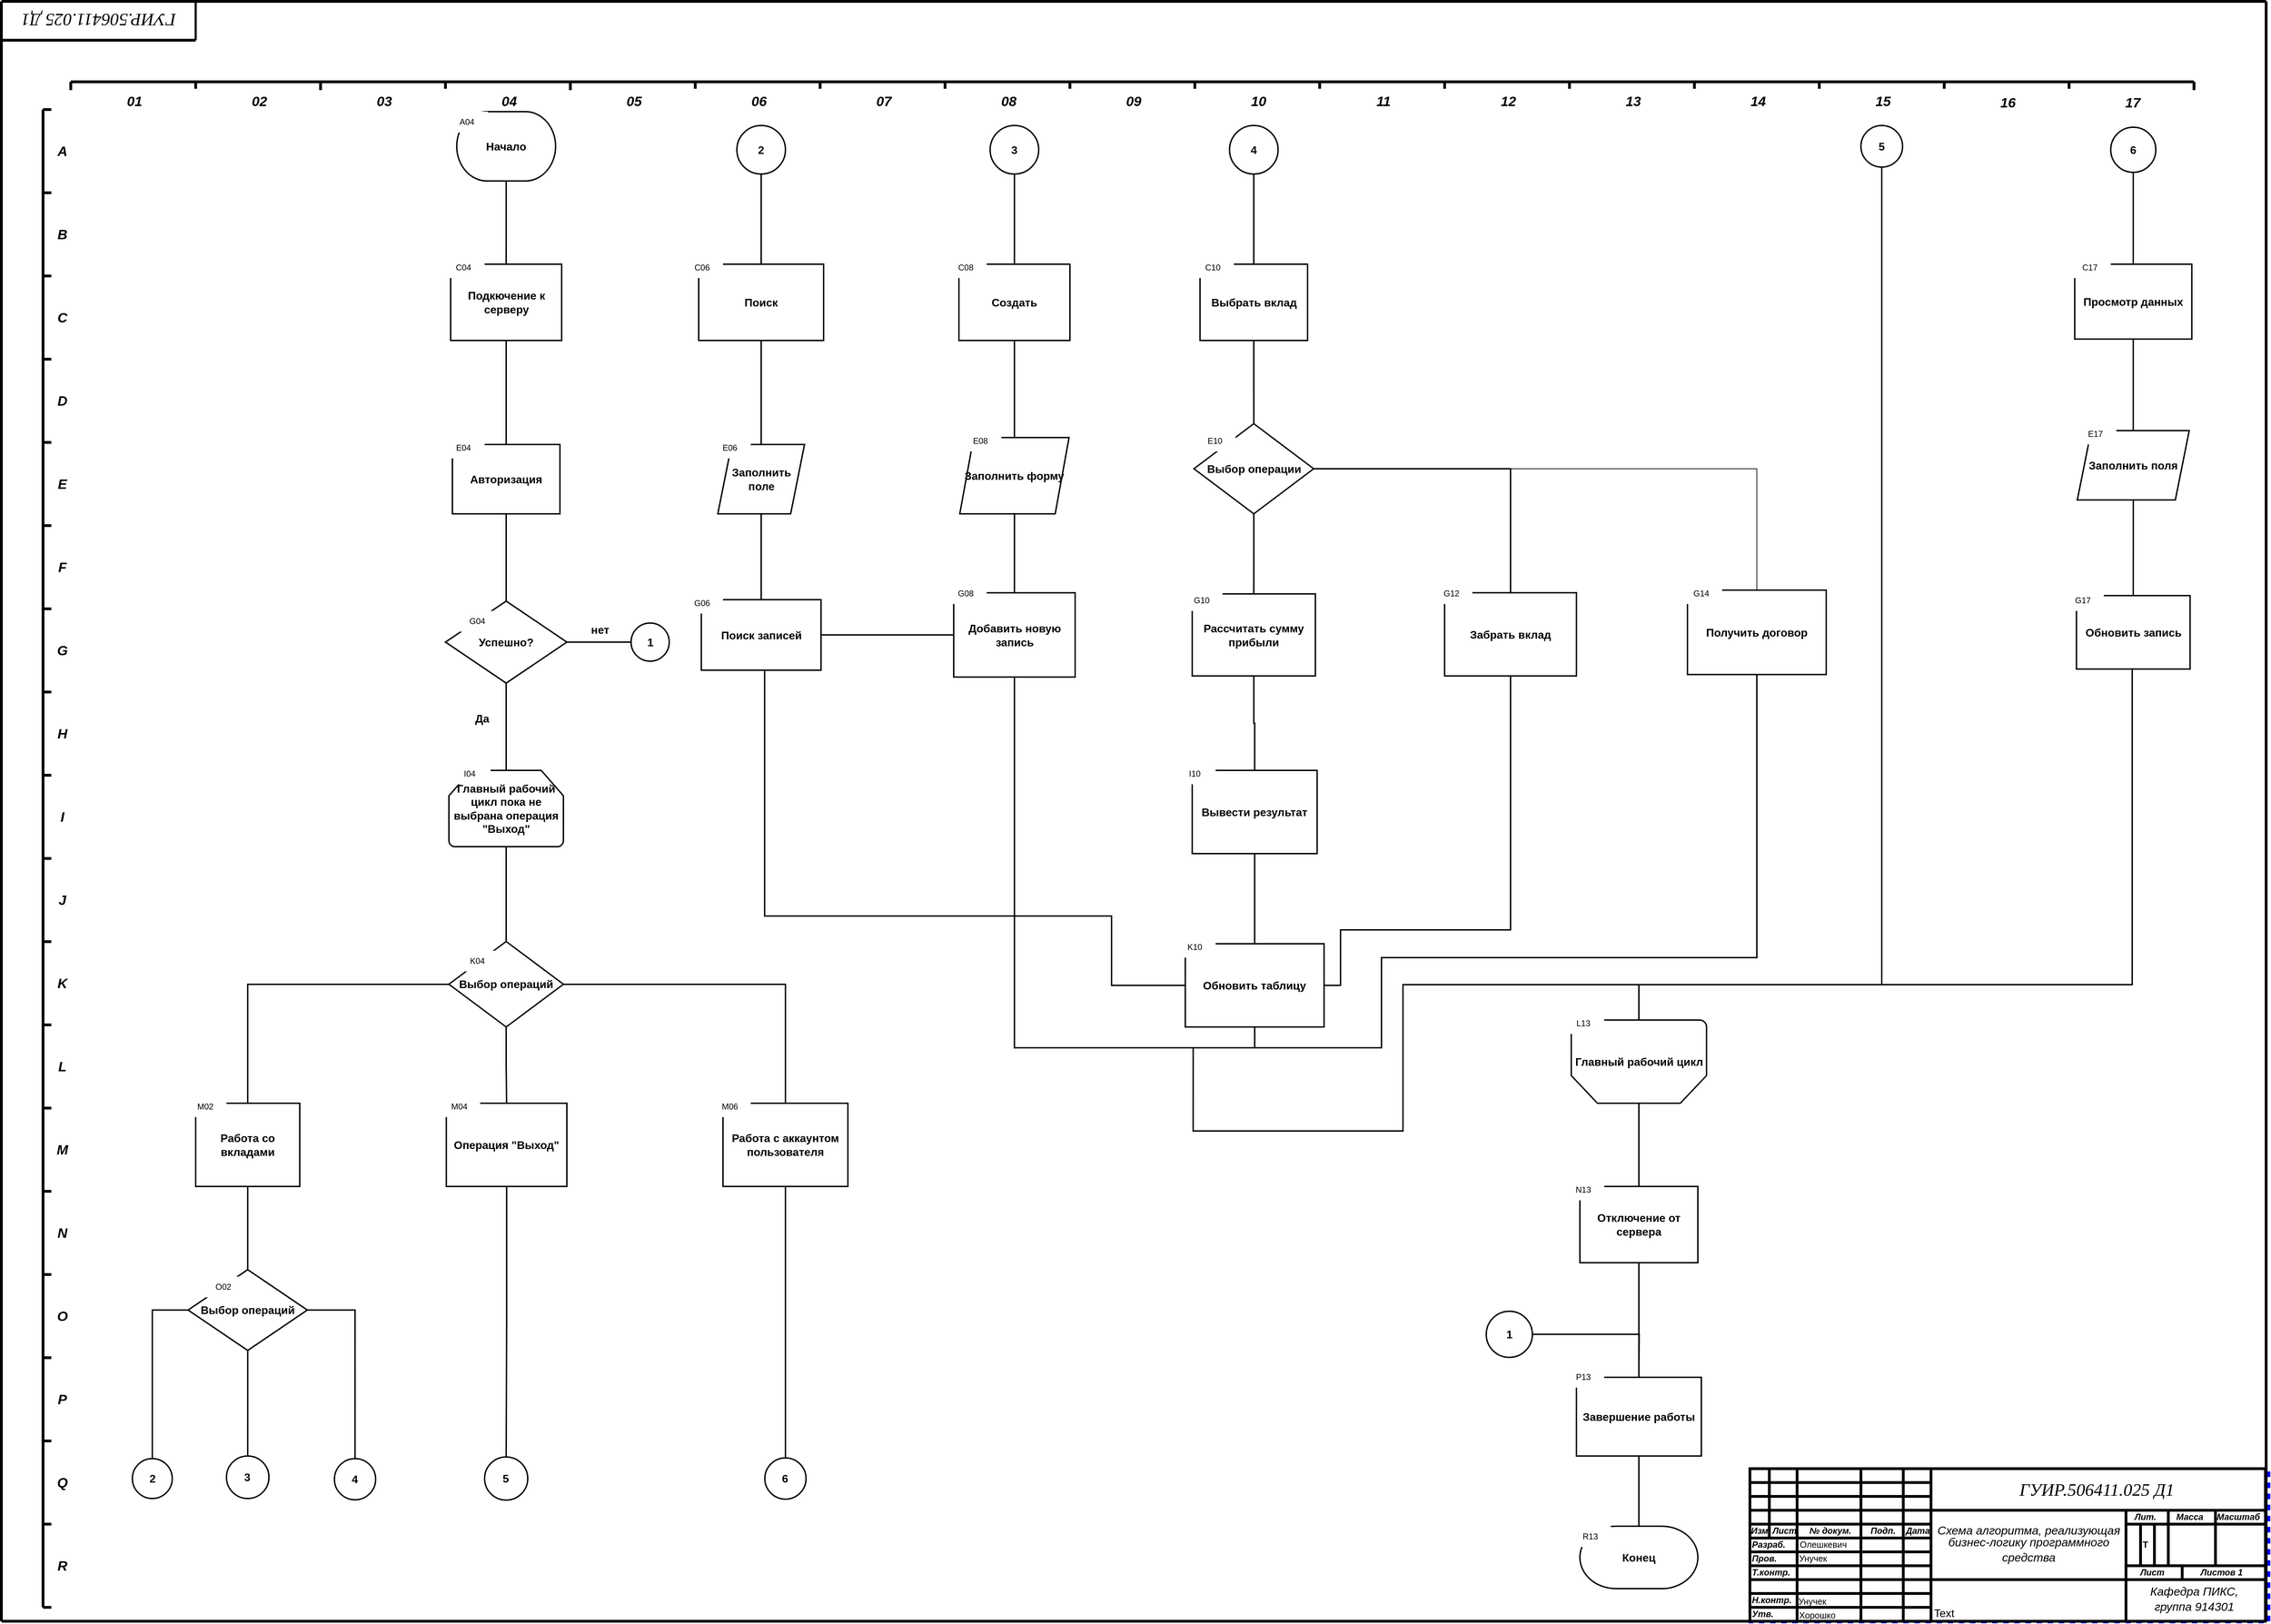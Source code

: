 <mxfile version="15.7.3" type="device"><diagram id="-HsQNE8UODXuXRwrz1LG" name="Page-1"><mxGraphModel dx="4885" dy="3080" grid="1" gridSize="10" guides="1" tooltips="1" connect="1" arrows="1" fold="1" page="1" pageScale="1" pageWidth="1654" pageHeight="1169" math="0" shadow="0"><root><mxCell id="0"/><mxCell id="1" parent="0"/><mxCell id="XRzoAuutKb43eBgJV8Db-16" style="edgeStyle=orthogonalEdgeStyle;rounded=0;orthogonalLoop=1;jettySize=auto;html=1;entryX=0.5;entryY=0;entryDx=0;entryDy=0;endArrow=none;endFill=0;fontSize=16;strokeWidth=2;fontStyle=1" parent="1" source="XRzoAuutKb43eBgJV8Db-17" target="XRzoAuutKb43eBgJV8Db-19" edge="1"><mxGeometry relative="1" as="geometry"/></mxCell><mxCell id="XRzoAuutKb43eBgJV8Db-17" value="Начало" style="strokeWidth=2;html=1;shape=mxgraph.flowchart.terminator;whiteSpace=wrap;fontSize=16;fontStyle=1" parent="1" vertex="1"><mxGeometry x="666.25" y="170" width="142.5" height="100" as="geometry"/></mxCell><mxCell id="XRzoAuutKb43eBgJV8Db-18" style="edgeStyle=orthogonalEdgeStyle;rounded=0;orthogonalLoop=1;jettySize=auto;html=1;entryX=0.5;entryY=0;entryDx=0;entryDy=0;endArrow=none;endFill=0;fontSize=16;strokeWidth=2;fontStyle=1" parent="1" source="XRzoAuutKb43eBgJV8Db-19" target="XRzoAuutKb43eBgJV8Db-21" edge="1"><mxGeometry relative="1" as="geometry"/></mxCell><mxCell id="XRzoAuutKb43eBgJV8Db-19" value="Подкючение к серверу" style="rounded=0;whiteSpace=wrap;html=1;fontSize=16;strokeWidth=2;fontStyle=1" parent="1" vertex="1"><mxGeometry x="657.5" y="390" width="160" height="110" as="geometry"/></mxCell><mxCell id="XRzoAuutKb43eBgJV8Db-20" style="edgeStyle=orthogonalEdgeStyle;rounded=0;orthogonalLoop=1;jettySize=auto;html=1;entryX=0.5;entryY=0;entryDx=0;entryDy=0;endArrow=none;endFill=0;fontSize=16;strokeWidth=2;fontStyle=1" parent="1" source="XRzoAuutKb43eBgJV8Db-21" target="XRzoAuutKb43eBgJV8Db-23" edge="1"><mxGeometry relative="1" as="geometry"/></mxCell><mxCell id="XRzoAuutKb43eBgJV8Db-21" value="Авторизация" style="rounded=0;whiteSpace=wrap;html=1;fontSize=16;strokeWidth=2;fontStyle=1" parent="1" vertex="1"><mxGeometry x="660" y="650" width="155" height="100" as="geometry"/></mxCell><mxCell id="XRzoAuutKb43eBgJV8Db-22" style="edgeStyle=orthogonalEdgeStyle;rounded=0;orthogonalLoop=1;jettySize=auto;html=1;entryX=0.5;entryY=0;entryDx=0;entryDy=0;entryPerimeter=0;endArrow=none;endFill=0;startArrow=none;fontSize=16;strokeWidth=2;fontStyle=1" parent="1" source="XRzoAuutKb43eBgJV8Db-24" target="XRzoAuutKb43eBgJV8Db-27" edge="1"><mxGeometry relative="1" as="geometry"/></mxCell><mxCell id="XRzoAuutKb43eBgJV8Db-23" value="Успешно?" style="rhombus;whiteSpace=wrap;html=1;strokeWidth=2;fontSize=16;fontStyle=1" parent="1" vertex="1"><mxGeometry x="650" y="875.88" width="175" height="118.25" as="geometry"/></mxCell><mxCell id="XRzoAuutKb43eBgJV8Db-25" value="" style="endArrow=none;html=1;rounded=0;entryX=0;entryY=0.5;entryDx=0;entryDy=0;exitX=1;exitY=0.5;exitDx=0;exitDy=0;fontSize=16;strokeWidth=2;fontStyle=1" parent="1" source="XRzoAuutKb43eBgJV8Db-23" target="XRzoAuutKb43eBgJV8Db-24" edge="1"><mxGeometry width="50" height="50" relative="1" as="geometry"><mxPoint x="1707.5" y="800" as="sourcePoint"/><mxPoint x="1757.5" y="750" as="targetPoint"/></mxGeometry></mxCell><mxCell id="XRzoAuutKb43eBgJV8Db-26" style="edgeStyle=orthogonalEdgeStyle;rounded=0;orthogonalLoop=1;jettySize=auto;html=1;entryX=0.5;entryY=0;entryDx=0;entryDy=0;endArrow=none;endFill=0;fontSize=16;strokeWidth=2;fontStyle=1" parent="1" source="XRzoAuutKb43eBgJV8Db-27" target="XRzoAuutKb43eBgJV8Db-31" edge="1"><mxGeometry relative="1" as="geometry"/></mxCell><mxCell id="XRzoAuutKb43eBgJV8Db-27" value="Главный рабочий цикл пока не выбрана операция &quot;Выход&quot;" style="strokeWidth=2;html=1;shape=mxgraph.flowchart.loop_limit;whiteSpace=wrap;fontSize=16;fontStyle=1" parent="1" vertex="1"><mxGeometry x="655" y="1120" width="165" height="110" as="geometry"/></mxCell><mxCell id="XRzoAuutKb43eBgJV8Db-28" style="edgeStyle=orthogonalEdgeStyle;rounded=0;orthogonalLoop=1;jettySize=auto;html=1;entryX=0.5;entryY=0;entryDx=0;entryDy=0;endArrow=none;endFill=0;strokeWidth=2;fontSize=16;fontStyle=1" parent="1" source="XRzoAuutKb43eBgJV8Db-31" target="XRzoAuutKb43eBgJV8Db-35" edge="1"><mxGeometry relative="1" as="geometry"/></mxCell><mxCell id="XRzoAuutKb43eBgJV8Db-29" style="edgeStyle=orthogonalEdgeStyle;rounded=0;orthogonalLoop=1;jettySize=auto;html=1;entryX=0.5;entryY=0;entryDx=0;entryDy=0;endArrow=none;endFill=0;strokeWidth=2;fontSize=16;fontStyle=1" parent="1" source="XRzoAuutKb43eBgJV8Db-31" target="XRzoAuutKb43eBgJV8Db-33" edge="1"><mxGeometry relative="1" as="geometry"/></mxCell><mxCell id="XRzoAuutKb43eBgJV8Db-30" style="edgeStyle=orthogonalEdgeStyle;rounded=0;orthogonalLoop=1;jettySize=auto;html=1;endArrow=none;endFill=0;strokeWidth=2;fontSize=16;fontStyle=1" parent="1" source="XRzoAuutKb43eBgJV8Db-31" target="XRzoAuutKb43eBgJV8Db-37" edge="1"><mxGeometry relative="1" as="geometry"/></mxCell><mxCell id="XRzoAuutKb43eBgJV8Db-31" value="Выбор операций" style="rhombus;whiteSpace=wrap;html=1;strokeWidth=2;fontSize=16;fontStyle=1" parent="1" vertex="1"><mxGeometry x="655" y="1366.75" width="165" height="123.25" as="geometry"/></mxCell><mxCell id="XRzoAuutKb43eBgJV8Db-104" style="edgeStyle=orthogonalEdgeStyle;rounded=0;orthogonalLoop=1;jettySize=auto;html=1;entryX=0.5;entryY=0;entryDx=0;entryDy=0;fontSize=16;strokeWidth=2;endArrow=none;endFill=0;fontStyle=1" parent="1" source="XRzoAuutKb43eBgJV8Db-33" target="XRzoAuutKb43eBgJV8Db-41" edge="1"><mxGeometry relative="1" as="geometry"/></mxCell><mxCell id="XRzoAuutKb43eBgJV8Db-33" value="Работа со вкладами" style="rounded=0;whiteSpace=wrap;html=1;strokeWidth=2;fontSize=16;fontStyle=1" parent="1" vertex="1"><mxGeometry x="290.01" y="1600" width="149.99" height="120" as="geometry"/></mxCell><mxCell id="XRzoAuutKb43eBgJV8Db-34" style="edgeStyle=orthogonalEdgeStyle;rounded=0;orthogonalLoop=1;jettySize=auto;html=1;entryX=0.5;entryY=0;entryDx=0;entryDy=0;endArrow=none;endFill=0;strokeWidth=2;fontSize=16;fontStyle=1" parent="1" source="XRzoAuutKb43eBgJV8Db-35" target="XRzoAuutKb43eBgJV8Db-44" edge="1"><mxGeometry relative="1" as="geometry"/></mxCell><mxCell id="XRzoAuutKb43eBgJV8Db-36" style="edgeStyle=orthogonalEdgeStyle;rounded=0;orthogonalLoop=1;jettySize=auto;html=1;entryX=0.5;entryY=0;entryDx=0;entryDy=0;endArrow=none;endFill=0;strokeWidth=2;fontSize=16;fontStyle=1" parent="1" source="XRzoAuutKb43eBgJV8Db-37" target="XRzoAuutKb43eBgJV8Db-45" edge="1"><mxGeometry relative="1" as="geometry"/></mxCell><mxCell id="XRzoAuutKb43eBgJV8Db-37" value="Работа с аккаунтом пользователя" style="rounded=0;whiteSpace=wrap;html=1;strokeWidth=2;fontSize=16;fontStyle=1" parent="1" vertex="1"><mxGeometry x="1050" y="1600" width="180" height="120" as="geometry"/></mxCell><mxCell id="XRzoAuutKb43eBgJV8Db-38" style="edgeStyle=orthogonalEdgeStyle;rounded=0;orthogonalLoop=1;jettySize=auto;html=1;entryX=0.5;entryY=0;entryDx=0;entryDy=0;endArrow=none;endFill=0;strokeWidth=2;fontSize=16;fontStyle=1" parent="1" source="XRzoAuutKb43eBgJV8Db-41" target="XRzoAuutKb43eBgJV8Db-43" edge="1"><mxGeometry relative="1" as="geometry"/></mxCell><mxCell id="XRzoAuutKb43eBgJV8Db-39" style="edgeStyle=orthogonalEdgeStyle;rounded=0;orthogonalLoop=1;jettySize=auto;html=1;entryX=0.5;entryY=0;entryDx=0;entryDy=0;endArrow=none;endFill=0;strokeWidth=2;fontSize=16;fontStyle=1" parent="1" source="XRzoAuutKb43eBgJV8Db-41" target="XRzoAuutKb43eBgJV8Db-42" edge="1"><mxGeometry relative="1" as="geometry"/></mxCell><mxCell id="XRzoAuutKb43eBgJV8Db-40" style="edgeStyle=orthogonalEdgeStyle;rounded=0;orthogonalLoop=1;jettySize=auto;html=1;entryX=0.5;entryY=0;entryDx=0;entryDy=0;endArrow=none;endFill=0;strokeWidth=2;fontSize=16;fontStyle=1" parent="1" source="XRzoAuutKb43eBgJV8Db-41" target="XRzoAuutKb43eBgJV8Db-48" edge="1"><mxGeometry relative="1" as="geometry"/></mxCell><mxCell id="XRzoAuutKb43eBgJV8Db-41" value="Выбор операций" style="rhombus;whiteSpace=wrap;html=1;strokeWidth=2;fontSize=16;fontStyle=1" parent="1" vertex="1"><mxGeometry x="279.07" y="1840" width="171.87" height="116.5" as="geometry"/></mxCell><mxCell id="XRzoAuutKb43eBgJV8Db-42" value="2" style="ellipse;whiteSpace=wrap;html=1;aspect=fixed;strokeWidth=2;fontSize=16;fontStyle=1" parent="1" vertex="1"><mxGeometry x="198.75" y="2112.5" width="57.5" height="57.5" as="geometry"/></mxCell><mxCell id="XRzoAuutKb43eBgJV8Db-43" value="3" style="ellipse;whiteSpace=wrap;html=1;aspect=fixed;strokeWidth=2;fontSize=16;fontStyle=1" parent="1" vertex="1"><mxGeometry x="334.38" y="2108.75" width="61.25" height="61.25" as="geometry"/></mxCell><mxCell id="XRzoAuutKb43eBgJV8Db-44" value="5" style="ellipse;whiteSpace=wrap;html=1;aspect=fixed;strokeWidth=2;fontSize=16;fontStyle=1" parent="1" vertex="1"><mxGeometry x="706.4" y="2110.16" width="62.19" height="62.19" as="geometry"/></mxCell><mxCell id="XRzoAuutKb43eBgJV8Db-45" value="6" style="ellipse;whiteSpace=wrap;html=1;aspect=fixed;strokeWidth=2;fontSize=16;fontStyle=1" parent="1" vertex="1"><mxGeometry x="1110.31" y="2111.56" width="59.38" height="59.38" as="geometry"/></mxCell><mxCell id="XRzoAuutKb43eBgJV8Db-46" value="Да" style="text;html=1;strokeColor=none;fillColor=none;align=center;verticalAlign=middle;whiteSpace=wrap;rounded=0;fontSize=16;strokeWidth=2;fontStyle=1" parent="1" vertex="1"><mxGeometry x="672.5" y="1030" width="60" height="30" as="geometry"/></mxCell><mxCell id="XRzoAuutKb43eBgJV8Db-47" value="нет" style="text;html=1;strokeColor=none;fillColor=none;align=center;verticalAlign=middle;whiteSpace=wrap;rounded=0;fontSize=16;strokeWidth=2;fontStyle=1" parent="1" vertex="1"><mxGeometry x="837.5" y="897.5" width="70" height="38.5" as="geometry"/></mxCell><mxCell id="XRzoAuutKb43eBgJV8Db-48" value="4" style="ellipse;whiteSpace=wrap;html=1;aspect=fixed;strokeWidth=2;fontSize=16;fontStyle=1" parent="1" vertex="1"><mxGeometry x="490" y="2112.5" width="59.38" height="59.38" as="geometry"/></mxCell><mxCell id="XRzoAuutKb43eBgJV8Db-49" style="edgeStyle=orthogonalEdgeStyle;rounded=0;orthogonalLoop=1;jettySize=auto;html=1;entryX=0.5;entryY=0;entryDx=0;entryDy=0;endArrow=none;endFill=0;fontSize=16;strokeWidth=2;fontStyle=1" parent="1" source="XRzoAuutKb43eBgJV8Db-50" target="XRzoAuutKb43eBgJV8Db-52" edge="1"><mxGeometry relative="1" as="geometry"/></mxCell><mxCell id="XRzoAuutKb43eBgJV8Db-50" value="2" style="ellipse;whiteSpace=wrap;html=1;aspect=fixed;strokeWidth=2;fontSize=16;fontStyle=1" parent="1" vertex="1"><mxGeometry x="1070" y="190" width="70" height="70" as="geometry"/></mxCell><mxCell id="XRzoAuutKb43eBgJV8Db-51" style="edgeStyle=orthogonalEdgeStyle;rounded=0;orthogonalLoop=1;jettySize=auto;html=1;entryX=0.5;entryY=0;entryDx=0;entryDy=0;endArrow=none;endFill=0;fontSize=16;strokeWidth=2;fontStyle=1" parent="1" source="XRzoAuutKb43eBgJV8Db-52" target="XRzoAuutKb43eBgJV8Db-54" edge="1"><mxGeometry relative="1" as="geometry"/></mxCell><mxCell id="XRzoAuutKb43eBgJV8Db-52" value="Поиск" style="rounded=0;whiteSpace=wrap;html=1;fontSize=16;strokeWidth=2;fontStyle=1" parent="1" vertex="1"><mxGeometry x="1015" y="390" width="180" height="110" as="geometry"/></mxCell><mxCell id="XRzoAuutKb43eBgJV8Db-53" style="edgeStyle=orthogonalEdgeStyle;rounded=0;orthogonalLoop=1;jettySize=auto;html=1;endArrow=none;endFill=0;fontSize=16;strokeWidth=2;fontStyle=1" parent="1" source="XRzoAuutKb43eBgJV8Db-54" target="XRzoAuutKb43eBgJV8Db-56" edge="1"><mxGeometry relative="1" as="geometry"/></mxCell><mxCell id="XRzoAuutKb43eBgJV8Db-54" value="Заполнить поле" style="shape=parallelogram;perimeter=parallelogramPerimeter;whiteSpace=wrap;html=1;fixedSize=1;strokeWidth=2;fontSize=16;fontStyle=1" parent="1" vertex="1"><mxGeometry x="1042.5" y="650" width="125" height="100" as="geometry"/></mxCell><mxCell id="XRzoAuutKb43eBgJV8Db-121" style="edgeStyle=orthogonalEdgeStyle;rounded=0;orthogonalLoop=1;jettySize=auto;html=1;entryX=0;entryY=0.5;entryDx=0;entryDy=0;fontSize=16;endArrow=none;endFill=0;strokeWidth=2;fontStyle=1" parent="1" source="XRzoAuutKb43eBgJV8Db-56" target="XRzoAuutKb43eBgJV8Db-78" edge="1"><mxGeometry relative="1" as="geometry"><Array as="points"><mxPoint x="1110" y="1330"/><mxPoint x="1610" y="1330"/><mxPoint x="1610" y="1430"/></Array></mxGeometry></mxCell><mxCell id="XRzoAuutKb43eBgJV8Db-56" value="Поиск записей" style="rounded=0;whiteSpace=wrap;html=1;fontSize=16;strokeWidth=2;fontStyle=1" parent="1" vertex="1"><mxGeometry x="1018.75" y="873.79" width="172.5" height="101.69" as="geometry"/></mxCell><mxCell id="XRzoAuutKb43eBgJV8Db-57" style="edgeStyle=orthogonalEdgeStyle;rounded=0;orthogonalLoop=1;jettySize=auto;html=1;entryX=0.5;entryY=0;entryDx=0;entryDy=0;endArrow=none;endFill=0;fontSize=16;strokeWidth=2;fontStyle=1" parent="1" source="XRzoAuutKb43eBgJV8Db-58" target="XRzoAuutKb43eBgJV8Db-60" edge="1"><mxGeometry relative="1" as="geometry"/></mxCell><mxCell id="XRzoAuutKb43eBgJV8Db-58" value="3" style="ellipse;whiteSpace=wrap;html=1;aspect=fixed;strokeWidth=2;fontSize=16;fontStyle=1" parent="1" vertex="1"><mxGeometry x="1435" y="190" width="70" height="70" as="geometry"/></mxCell><mxCell id="XRzoAuutKb43eBgJV8Db-59" style="edgeStyle=orthogonalEdgeStyle;rounded=0;orthogonalLoop=1;jettySize=auto;html=1;entryX=0.5;entryY=0;entryDx=0;entryDy=0;endArrow=none;endFill=0;fontSize=16;strokeWidth=2;fontStyle=1" parent="1" source="XRzoAuutKb43eBgJV8Db-60" target="XRzoAuutKb43eBgJV8Db-62" edge="1"><mxGeometry relative="1" as="geometry"/></mxCell><mxCell id="XRzoAuutKb43eBgJV8Db-60" value="Создать" style="rounded=0;whiteSpace=wrap;html=1;fontSize=16;strokeWidth=2;fontStyle=1" parent="1" vertex="1"><mxGeometry x="1390" y="390" width="160" height="110" as="geometry"/></mxCell><mxCell id="XRzoAuutKb43eBgJV8Db-61" style="edgeStyle=orthogonalEdgeStyle;rounded=0;orthogonalLoop=1;jettySize=auto;html=1;endArrow=none;endFill=0;fontSize=16;strokeWidth=2;fontStyle=1" parent="1" source="XRzoAuutKb43eBgJV8Db-62" target="XRzoAuutKb43eBgJV8Db-64" edge="1"><mxGeometry relative="1" as="geometry"/></mxCell><mxCell id="XRzoAuutKb43eBgJV8Db-62" value="Заполнить форму" style="shape=parallelogram;perimeter=parallelogramPerimeter;whiteSpace=wrap;html=1;fixedSize=1;strokeWidth=2;fontSize=16;fontStyle=1" parent="1" vertex="1"><mxGeometry x="1391.25" y="640" width="157.5" height="110" as="geometry"/></mxCell><mxCell id="XRzoAuutKb43eBgJV8Db-65" style="edgeStyle=orthogonalEdgeStyle;rounded=0;orthogonalLoop=1;jettySize=auto;html=1;entryX=0.5;entryY=0;entryDx=0;entryDy=0;endArrow=none;endFill=0;fontSize=16;strokeWidth=2;fontStyle=1" parent="1" source="XRzoAuutKb43eBgJV8Db-66" target="XRzoAuutKb43eBgJV8Db-68" edge="1"><mxGeometry relative="1" as="geometry"/></mxCell><mxCell id="XRzoAuutKb43eBgJV8Db-66" value="4" style="ellipse;whiteSpace=wrap;html=1;aspect=fixed;strokeWidth=2;fontSize=16;fontStyle=1" parent="1" vertex="1"><mxGeometry x="1780" y="190" width="70" height="70" as="geometry"/></mxCell><mxCell id="XRzoAuutKb43eBgJV8Db-67" style="edgeStyle=orthogonalEdgeStyle;rounded=0;orthogonalLoop=1;jettySize=auto;html=1;endArrow=none;endFill=0;fontSize=16;strokeWidth=2;fontStyle=1" parent="1" source="XRzoAuutKb43eBgJV8Db-68" target="XRzoAuutKb43eBgJV8Db-72" edge="1"><mxGeometry relative="1" as="geometry"/></mxCell><mxCell id="XRzoAuutKb43eBgJV8Db-68" value="Выбрать вклад" style="rounded=0;whiteSpace=wrap;html=1;fontSize=16;strokeWidth=2;fontStyle=1" parent="1" vertex="1"><mxGeometry x="1737.5" y="390" width="155" height="110" as="geometry"/></mxCell><mxCell id="XRzoAuutKb43eBgJV8Db-69" style="edgeStyle=orthogonalEdgeStyle;rounded=0;orthogonalLoop=1;jettySize=auto;html=1;entryX=0.5;entryY=0;entryDx=0;entryDy=0;endArrow=none;endFill=0;fontSize=16;strokeWidth=2;fontStyle=1" parent="1" source="XRzoAuutKb43eBgJV8Db-72" target="XRzoAuutKb43eBgJV8Db-74" edge="1"><mxGeometry relative="1" as="geometry"/></mxCell><mxCell id="XRzoAuutKb43eBgJV8Db-70" style="edgeStyle=orthogonalEdgeStyle;rounded=0;orthogonalLoop=1;jettySize=auto;html=1;entryX=0.5;entryY=0;entryDx=0;entryDy=0;endArrow=none;endFill=0;fontSize=16;fontStyle=1;strokeWidth=2;" parent="1" source="XRzoAuutKb43eBgJV8Db-72" target="XRzoAuutKb43eBgJV8Db-80" edge="1"><mxGeometry relative="1" as="geometry"/></mxCell><mxCell id="XRzoAuutKb43eBgJV8Db-71" style="edgeStyle=orthogonalEdgeStyle;rounded=0;orthogonalLoop=1;jettySize=auto;html=1;entryX=0.5;entryY=0;entryDx=0;entryDy=0;endArrow=none;endFill=0;" parent="1" source="XRzoAuutKb43eBgJV8Db-72" target="XRzoAuutKb43eBgJV8Db-81" edge="1"><mxGeometry relative="1" as="geometry"/></mxCell><mxCell id="XRzoAuutKb43eBgJV8Db-72" value="Выбор операции" style="rhombus;whiteSpace=wrap;html=1;strokeWidth=2;fontSize=16;fontStyle=1" parent="1" vertex="1"><mxGeometry x="1728.75" y="620" width="172.5" height="130" as="geometry"/></mxCell><mxCell id="XRzoAuutKb43eBgJV8Db-73" style="edgeStyle=orthogonalEdgeStyle;rounded=0;orthogonalLoop=1;jettySize=auto;html=1;entryX=0.5;entryY=0;entryDx=0;entryDy=0;endArrow=none;endFill=0;fontSize=16;strokeWidth=2;fontStyle=1" parent="1" source="XRzoAuutKb43eBgJV8Db-74" target="XRzoAuutKb43eBgJV8Db-76" edge="1"><mxGeometry relative="1" as="geometry"/></mxCell><mxCell id="XRzoAuutKb43eBgJV8Db-74" value="Рассчитать сумму прибыли" style="rounded=0;whiteSpace=wrap;html=1;fontSize=16;strokeWidth=2;fontStyle=1" parent="1" vertex="1"><mxGeometry x="1726.25" y="865.48" width="177.5" height="118.31" as="geometry"/></mxCell><mxCell id="XRzoAuutKb43eBgJV8Db-124" style="edgeStyle=orthogonalEdgeStyle;rounded=0;orthogonalLoop=1;jettySize=auto;html=1;fontSize=16;endArrow=none;endFill=0;strokeWidth=2;fontStyle=1" parent="1" source="XRzoAuutKb43eBgJV8Db-78" edge="1"><mxGeometry relative="1" as="geometry"><mxPoint x="1816.25" y="1520" as="targetPoint"/></mxGeometry></mxCell><mxCell id="XRzoAuutKb43eBgJV8Db-78" value="Обновить таблицу" style="rounded=0;whiteSpace=wrap;html=1;strokeWidth=2;fontSize=16;fontStyle=1" parent="1" vertex="1"><mxGeometry x="1716.25" y="1370" width="200" height="120" as="geometry"/></mxCell><mxCell id="XRzoAuutKb43eBgJV8Db-120" style="edgeStyle=orthogonalEdgeStyle;rounded=0;orthogonalLoop=1;jettySize=auto;html=1;entryX=1;entryY=0.5;entryDx=0;entryDy=0;fontSize=16;endArrow=none;endFill=0;strokeWidth=2;fontStyle=1" parent="1" source="XRzoAuutKb43eBgJV8Db-80" target="XRzoAuutKb43eBgJV8Db-78" edge="1"><mxGeometry relative="1" as="geometry"><Array as="points"><mxPoint x="2185" y="1350"/><mxPoint x="1940" y="1350"/><mxPoint x="1940" y="1430"/></Array></mxGeometry></mxCell><mxCell id="XRzoAuutKb43eBgJV8Db-80" value="Забрать вклад" style="rounded=0;whiteSpace=wrap;html=1;fontSize=16;fontStyle=1;strokeWidth=2;" parent="1" vertex="1"><mxGeometry x="2090" y="863.79" width="190" height="120" as="geometry"/></mxCell><mxCell id="XRzoAuutKb43eBgJV8Db-81" value="Получить договор" style="rounded=0;whiteSpace=wrap;html=1;fontSize=16;fontStyle=1;strokeWidth=2;" parent="1" vertex="1"><mxGeometry x="2440" y="860" width="200" height="121.75" as="geometry"/></mxCell><mxCell id="XRzoAuutKb43eBgJV8Db-128" style="edgeStyle=orthogonalEdgeStyle;rounded=0;orthogonalLoop=1;jettySize=auto;html=1;fontSize=16;endArrow=none;endFill=0;strokeWidth=2;fontStyle=1" parent="1" source="XRzoAuutKb43eBgJV8Db-83" edge="1"><mxGeometry relative="1" as="geometry"><mxPoint x="2720" y="1430" as="targetPoint"/></mxGeometry></mxCell><mxCell id="XRzoAuutKb43eBgJV8Db-83" value="5" style="ellipse;whiteSpace=wrap;html=1;aspect=fixed;strokeWidth=2;fontSize=16;fontStyle=1" parent="1" vertex="1"><mxGeometry x="2690" y="190" width="60" height="60" as="geometry"/></mxCell><mxCell id="XRzoAuutKb43eBgJV8Db-84" style="edgeStyle=orthogonalEdgeStyle;rounded=0;orthogonalLoop=1;jettySize=auto;html=1;entryX=0.5;entryY=0;entryDx=0;entryDy=0;endArrow=none;endFill=0;fontSize=16;fontStyle=1;strokeWidth=2;" parent="1" source="XRzoAuutKb43eBgJV8Db-85" target="XRzoAuutKb43eBgJV8Db-87" edge="1"><mxGeometry relative="1" as="geometry"/></mxCell><mxCell id="XRzoAuutKb43eBgJV8Db-85" value="6" style="ellipse;whiteSpace=wrap;html=1;aspect=fixed;strokeWidth=2;fontSize=16;fontStyle=1" parent="1" vertex="1"><mxGeometry x="3050" y="192.5" width="65" height="65" as="geometry"/></mxCell><mxCell id="XRzoAuutKb43eBgJV8Db-86" style="edgeStyle=orthogonalEdgeStyle;rounded=0;orthogonalLoop=1;jettySize=auto;html=1;entryX=0.5;entryY=0;entryDx=0;entryDy=0;endArrow=none;endFill=0;fontSize=16;fontStyle=1;strokeWidth=2;" parent="1" source="XRzoAuutKb43eBgJV8Db-87" target="XRzoAuutKb43eBgJV8Db-89" edge="1"><mxGeometry relative="1" as="geometry"/></mxCell><mxCell id="XRzoAuutKb43eBgJV8Db-87" value="Просмотр данных" style="rounded=0;whiteSpace=wrap;html=1;fontSize=16;fontStyle=1;strokeWidth=2;" parent="1" vertex="1"><mxGeometry x="2998.13" y="390" width="168.75" height="108" as="geometry"/></mxCell><mxCell id="XRzoAuutKb43eBgJV8Db-88" style="edgeStyle=orthogonalEdgeStyle;rounded=0;orthogonalLoop=1;jettySize=auto;html=1;endArrow=none;endFill=0;fontSize=16;fontStyle=1;strokeWidth=2;" parent="1" source="XRzoAuutKb43eBgJV8Db-89" target="XRzoAuutKb43eBgJV8Db-91" edge="1"><mxGeometry relative="1" as="geometry"/></mxCell><mxCell id="XRzoAuutKb43eBgJV8Db-89" value="Заполнить поля" style="shape=parallelogram;perimeter=parallelogramPerimeter;whiteSpace=wrap;html=1;fixedSize=1;strokeWidth=2;fontSize=16;fontStyle=1" parent="1" vertex="1"><mxGeometry x="3001.87" y="630" width="161.26" height="100" as="geometry"/></mxCell><mxCell id="XRzoAuutKb43eBgJV8Db-127" style="edgeStyle=orthogonalEdgeStyle;rounded=0;orthogonalLoop=1;jettySize=auto;html=1;fontSize=14;endArrow=none;endFill=0;strokeWidth=2;" parent="1" source="XRzoAuutKb43eBgJV8Db-91" edge="1"><mxGeometry relative="1" as="geometry"><mxPoint x="1727.648" y="1520" as="targetPoint"/><Array as="points"><mxPoint x="3081" y="1429"/><mxPoint x="2030" y="1429"/><mxPoint x="2030" y="1640"/><mxPoint x="1728" y="1640"/></Array></mxGeometry></mxCell><mxCell id="XRzoAuutKb43eBgJV8Db-91" value="Обновить запись" style="rounded=0;whiteSpace=wrap;html=1;fontSize=16;fontStyle=1;strokeWidth=2;" parent="1" vertex="1"><mxGeometry x="3000.63" y="867.93" width="163.75" height="105.88" as="geometry"/></mxCell><mxCell id="XRzoAuutKb43eBgJV8Db-93" style="edgeStyle=orthogonalEdgeStyle;rounded=0;orthogonalLoop=1;jettySize=auto;html=1;entryX=0.5;entryY=0;entryDx=0;entryDy=0;endArrow=none;endFill=0;strokeWidth=2;fontSize=16;fontStyle=1" parent="1" source="XRzoAuutKb43eBgJV8Db-94" target="XRzoAuutKb43eBgJV8Db-96" edge="1"><mxGeometry relative="1" as="geometry"/></mxCell><mxCell id="XRzoAuutKb43eBgJV8Db-129" style="edgeStyle=orthogonalEdgeStyle;rounded=0;orthogonalLoop=1;jettySize=auto;html=1;fontSize=16;endArrow=none;endFill=0;strokeWidth=2;fontStyle=1" parent="1" source="XRzoAuutKb43eBgJV8Db-94" edge="1"><mxGeometry relative="1" as="geometry"><mxPoint x="2370" y="1430" as="targetPoint"/></mxGeometry></mxCell><mxCell id="XRzoAuutKb43eBgJV8Db-94" value="Главный рабочий цикл" style="strokeWidth=2;html=1;shape=mxgraph.flowchart.loop_limit;whiteSpace=wrap;flipV=1;fontSize=16;fontStyle=1" parent="1" vertex="1"><mxGeometry x="2272.5" y="1480" width="195" height="120" as="geometry"/></mxCell><mxCell id="XRzoAuutKb43eBgJV8Db-95" style="edgeStyle=orthogonalEdgeStyle;rounded=0;orthogonalLoop=1;jettySize=auto;html=1;endArrow=none;endFill=0;strokeWidth=2;fontSize=16;fontStyle=1" parent="1" source="XRzoAuutKb43eBgJV8Db-96" target="XRzoAuutKb43eBgJV8Db-98" edge="1"><mxGeometry relative="1" as="geometry"/></mxCell><mxCell id="XRzoAuutKb43eBgJV8Db-96" value="Отключение от сервера" style="rounded=0;whiteSpace=wrap;html=1;strokeWidth=2;fontSize=16;fontStyle=1" parent="1" vertex="1"><mxGeometry x="2285" y="1720" width="170" height="110" as="geometry"/></mxCell><mxCell id="XRzoAuutKb43eBgJV8Db-97" style="edgeStyle=orthogonalEdgeStyle;rounded=0;orthogonalLoop=1;jettySize=auto;html=1;endArrow=none;endFill=0;strokeWidth=2;fontSize=16;fontStyle=1" parent="1" source="XRzoAuutKb43eBgJV8Db-98" target="XRzoAuutKb43eBgJV8Db-99" edge="1"><mxGeometry relative="1" as="geometry"/></mxCell><mxCell id="XRzoAuutKb43eBgJV8Db-98" value="Завершение работы" style="rounded=0;whiteSpace=wrap;html=1;strokeWidth=2;fontSize=16;fontStyle=1" parent="1" vertex="1"><mxGeometry x="2280" y="1995.25" width="180" height="113.5" as="geometry"/></mxCell><mxCell id="XRzoAuutKb43eBgJV8Db-99" value="Конец" style="strokeWidth=2;html=1;shape=mxgraph.flowchart.terminator;whiteSpace=wrap;fontSize=16;fontStyle=1" parent="1" vertex="1"><mxGeometry x="2285" y="2210" width="170" height="90" as="geometry"/></mxCell><mxCell id="XRzoAuutKb43eBgJV8Db-100" style="edgeStyle=orthogonalEdgeStyle;rounded=0;orthogonalLoop=1;jettySize=auto;html=1;endArrow=none;endFill=0;strokeWidth=2;fontSize=16;fontStyle=1" parent="1" source="XRzoAuutKb43eBgJV8Db-101" edge="1"><mxGeometry relative="1" as="geometry"><mxPoint x="2370" y="1976.5" as="targetPoint"/></mxGeometry></mxCell><mxCell id="XRzoAuutKb43eBgJV8Db-101" value="1" style="ellipse;whiteSpace=wrap;html=1;aspect=fixed;strokeWidth=2;fontSize=16;fontStyle=1" parent="1" vertex="1"><mxGeometry x="2150" y="1900" width="66.5" height="66.5" as="geometry"/></mxCell><mxCell id="XRzoAuutKb43eBgJV8Db-24" value="1" style="ellipse;whiteSpace=wrap;html=1;aspect=fixed;strokeWidth=2;fontSize=16;fontStyle=1" parent="1" vertex="1"><mxGeometry x="917.5" y="907.51" width="55" height="55" as="geometry"/></mxCell><mxCell id="XRzoAuutKb43eBgJV8Db-35" value="Операция &quot;Выход&quot;" style="rounded=0;whiteSpace=wrap;html=1;strokeWidth=2;fontSize=16;fontStyle=1" parent="1" vertex="1"><mxGeometry x="651.25" y="1600" width="173.75" height="120" as="geometry"/></mxCell><mxCell id="XRzoAuutKb43eBgJV8Db-122" style="edgeStyle=orthogonalEdgeStyle;rounded=0;orthogonalLoop=1;jettySize=auto;html=1;entryX=0.5;entryY=1;entryDx=0;entryDy=0;fontSize=14;endArrow=none;endFill=0;strokeWidth=2;" parent="1" source="XRzoAuutKb43eBgJV8Db-64" target="XRzoAuutKb43eBgJV8Db-81" edge="1"><mxGeometry relative="1" as="geometry"><Array as="points"><mxPoint x="1470" y="1520"/><mxPoint x="1999" y="1520"/><mxPoint x="1999" y="1390"/><mxPoint x="2540" y="1390"/></Array></mxGeometry></mxCell><mxCell id="XRzoAuutKb43eBgJV8Db-64" value="Добавить новую запись" style="rounded=0;whiteSpace=wrap;html=1;fontSize=16;strokeWidth=2;fontStyle=1" parent="1" vertex="1"><mxGeometry x="1382.5" y="863.86" width="175" height="121.53" as="geometry"/></mxCell><mxCell id="XRzoAuutKb43eBgJV8Db-105" value="" style="edgeStyle=orthogonalEdgeStyle;rounded=0;orthogonalLoop=1;jettySize=auto;html=1;entryX=0;entryY=0.5;entryDx=0;entryDy=0;endArrow=none;endFill=0;fontSize=16;strokeWidth=2;fontStyle=1" parent="1" source="XRzoAuutKb43eBgJV8Db-56" target="XRzoAuutKb43eBgJV8Db-64" edge="1"><mxGeometry relative="1" as="geometry"><Array as="points"/><mxPoint x="1187.5" y="928" as="sourcePoint"/><mxPoint x="1860" y="1100" as="targetPoint"/></mxGeometry></mxCell><mxCell id="XRzoAuutKb43eBgJV8Db-116" style="edgeStyle=orthogonalEdgeStyle;rounded=0;orthogonalLoop=1;jettySize=auto;html=1;entryX=0.5;entryY=0;entryDx=0;entryDy=0;fontSize=16;endArrow=none;endFill=0;strokeWidth=2;fontStyle=1" parent="1" source="XRzoAuutKb43eBgJV8Db-76" target="XRzoAuutKb43eBgJV8Db-78" edge="1"><mxGeometry relative="1" as="geometry"/></mxCell><mxCell id="XRzoAuutKb43eBgJV8Db-76" value="Вывести результат" style="rounded=0;whiteSpace=wrap;html=1;fontSize=16;strokeWidth=2;fontStyle=1" parent="1" vertex="1"><mxGeometry x="1726.25" y="1120" width="180" height="120" as="geometry"/></mxCell><mxCell id="XRzoAuutKb43eBgJV8Db-115" value="Text" style="text;html=1;strokeColor=none;fillColor=none;align=center;verticalAlign=middle;whiteSpace=wrap;rounded=0;fontSize=16;" parent="1" vertex="1"><mxGeometry x="2780" y="2320" width="60" height="30" as="geometry"/></mxCell><mxCell id="y5RNxNsdNfP0_E6-LWXl-1" value="А04" style="text;html=1;strokeColor=none;fillColor=default;align=center;verticalAlign=middle;whiteSpace=wrap;rounded=0;" vertex="1" parent="1"><mxGeometry x="651.25" y="170" width="60" height="30" as="geometry"/></mxCell><mxCell id="y5RNxNsdNfP0_E6-LWXl-2" value="С04" style="text;html=1;strokeColor=none;fillColor=default;align=center;verticalAlign=middle;whiteSpace=wrap;rounded=0;" vertex="1" parent="1"><mxGeometry x="646.4" y="380" width="60" height="30" as="geometry"/></mxCell><mxCell id="y5RNxNsdNfP0_E6-LWXl-3" value="Е04" style="text;html=1;strokeColor=none;fillColor=default;align=center;verticalAlign=middle;whiteSpace=wrap;rounded=0;" vertex="1" parent="1"><mxGeometry x="646.4" y="640" width="60" height="30" as="geometry"/></mxCell><mxCell id="y5RNxNsdNfP0_E6-LWXl-4" value="G04" style="text;html=1;strokeColor=none;fillColor=default;align=center;verticalAlign=middle;whiteSpace=wrap;rounded=0;" vertex="1" parent="1"><mxGeometry x="666.25" y="890" width="60" height="30" as="geometry"/></mxCell><mxCell id="y5RNxNsdNfP0_E6-LWXl-5" value="G06" style="text;html=1;strokeColor=none;fillColor=default;align=center;verticalAlign=middle;whiteSpace=wrap;rounded=0;" vertex="1" parent="1"><mxGeometry x="990" y="863.79" width="60" height="30" as="geometry"/></mxCell><mxCell id="y5RNxNsdNfP0_E6-LWXl-6" value="I04" style="text;html=1;strokeColor=none;fillColor=default;align=center;verticalAlign=middle;whiteSpace=wrap;rounded=0;" vertex="1" parent="1"><mxGeometry x="655" y="1110" width="60" height="30" as="geometry"/></mxCell><mxCell id="y5RNxNsdNfP0_E6-LWXl-7" value="K04" style="text;html=1;strokeColor=none;fillColor=default;align=center;verticalAlign=middle;whiteSpace=wrap;rounded=0;" vertex="1" parent="1"><mxGeometry x="666.25" y="1380" width="60" height="30" as="geometry"/></mxCell><mxCell id="y5RNxNsdNfP0_E6-LWXl-8" value="M04" style="text;html=1;strokeColor=none;fillColor=default;align=center;verticalAlign=middle;whiteSpace=wrap;rounded=0;" vertex="1" parent="1"><mxGeometry x="640" y="1590" width="60" height="30" as="geometry"/></mxCell><mxCell id="y5RNxNsdNfP0_E6-LWXl-9" value="M02" style="text;html=1;strokeColor=none;fillColor=default;align=center;verticalAlign=middle;whiteSpace=wrap;rounded=0;" vertex="1" parent="1"><mxGeometry x="274.38" y="1590" width="60" height="30" as="geometry"/></mxCell><mxCell id="y5RNxNsdNfP0_E6-LWXl-10" value="O02" style="text;html=1;strokeColor=none;fillColor=default;align=center;verticalAlign=middle;whiteSpace=wrap;rounded=0;" vertex="1" parent="1"><mxGeometry x="300" y="1850" width="60" height="30" as="geometry"/></mxCell><mxCell id="y5RNxNsdNfP0_E6-LWXl-12" value="M06" style="text;html=1;strokeColor=none;fillColor=default;align=center;verticalAlign=middle;whiteSpace=wrap;rounded=0;" vertex="1" parent="1"><mxGeometry x="1030" y="1590" width="60" height="30" as="geometry"/></mxCell><mxCell id="y5RNxNsdNfP0_E6-LWXl-13" value="E06" style="text;html=1;strokeColor=none;fillColor=default;align=center;verticalAlign=middle;whiteSpace=wrap;rounded=0;" vertex="1" parent="1"><mxGeometry x="1030" y="640" width="60" height="30" as="geometry"/></mxCell><mxCell id="y5RNxNsdNfP0_E6-LWXl-14" value="С06" style="text;html=1;strokeColor=none;fillColor=default;align=center;verticalAlign=middle;whiteSpace=wrap;rounded=0;" vertex="1" parent="1"><mxGeometry x="990" y="380" width="60" height="30" as="geometry"/></mxCell><mxCell id="y5RNxNsdNfP0_E6-LWXl-15" value="С08" style="text;html=1;strokeColor=none;fillColor=default;align=center;verticalAlign=middle;whiteSpace=wrap;rounded=0;" vertex="1" parent="1"><mxGeometry x="1370" y="380" width="60" height="30" as="geometry"/></mxCell><mxCell id="y5RNxNsdNfP0_E6-LWXl-16" value="E08" style="text;html=1;strokeColor=none;fillColor=default;align=center;verticalAlign=middle;whiteSpace=wrap;rounded=0;" vertex="1" parent="1"><mxGeometry x="1391.25" y="630" width="60" height="30" as="geometry"/></mxCell><mxCell id="y5RNxNsdNfP0_E6-LWXl-17" value="G08" style="text;html=1;strokeColor=none;fillColor=default;align=center;verticalAlign=middle;whiteSpace=wrap;rounded=0;" vertex="1" parent="1"><mxGeometry x="1370" y="850" width="60" height="30" as="geometry"/></mxCell><mxCell id="y5RNxNsdNfP0_E6-LWXl-18" value="K10" style="text;html=1;strokeColor=none;fillColor=default;align=center;verticalAlign=middle;whiteSpace=wrap;rounded=0;" vertex="1" parent="1"><mxGeometry x="1700" y="1360" width="60" height="30" as="geometry"/></mxCell><mxCell id="y5RNxNsdNfP0_E6-LWXl-19" value="I10" style="text;html=1;strokeColor=none;fillColor=default;align=center;verticalAlign=middle;whiteSpace=wrap;rounded=0;" vertex="1" parent="1"><mxGeometry x="1700" y="1110" width="60" height="30" as="geometry"/></mxCell><mxCell id="y5RNxNsdNfP0_E6-LWXl-20" value="G10" style="text;html=1;strokeColor=none;fillColor=default;align=center;verticalAlign=middle;whiteSpace=wrap;rounded=0;" vertex="1" parent="1"><mxGeometry x="1710" y="860" width="60" height="30" as="geometry"/></mxCell><mxCell id="y5RNxNsdNfP0_E6-LWXl-21" value="E10" style="text;html=1;strokeColor=none;fillColor=default;align=center;verticalAlign=middle;whiteSpace=wrap;rounded=0;" vertex="1" parent="1"><mxGeometry x="1728.75" y="630" width="60" height="30" as="geometry"/></mxCell><mxCell id="y5RNxNsdNfP0_E6-LWXl-22" value="C10" style="text;html=1;strokeColor=none;fillColor=default;align=center;verticalAlign=middle;whiteSpace=wrap;rounded=0;" vertex="1" parent="1"><mxGeometry x="1726.25" y="380" width="60" height="30" as="geometry"/></mxCell><mxCell id="y5RNxNsdNfP0_E6-LWXl-23" value="G12" style="text;html=1;strokeColor=none;fillColor=default;align=center;verticalAlign=middle;whiteSpace=wrap;rounded=0;" vertex="1" parent="1"><mxGeometry x="2070" y="850" width="60" height="30" as="geometry"/></mxCell><mxCell id="y5RNxNsdNfP0_E6-LWXl-24" value="L13" style="text;html=1;strokeColor=none;fillColor=default;align=center;verticalAlign=middle;whiteSpace=wrap;rounded=0;" vertex="1" parent="1"><mxGeometry x="2260" y="1470" width="60" height="30" as="geometry"/></mxCell><mxCell id="y5RNxNsdNfP0_E6-LWXl-25" value="N13" style="text;html=1;strokeColor=none;fillColor=default;align=center;verticalAlign=middle;whiteSpace=wrap;rounded=0;" vertex="1" parent="1"><mxGeometry x="2260" y="1710" width="60" height="30" as="geometry"/></mxCell><mxCell id="y5RNxNsdNfP0_E6-LWXl-26" value="P13" style="text;html=1;strokeColor=none;fillColor=default;align=center;verticalAlign=middle;whiteSpace=wrap;rounded=0;" vertex="1" parent="1"><mxGeometry x="2260" y="1980" width="60" height="30" as="geometry"/></mxCell><mxCell id="y5RNxNsdNfP0_E6-LWXl-27" value="R13" style="text;html=1;strokeColor=none;fillColor=default;align=center;verticalAlign=middle;whiteSpace=wrap;rounded=0;" vertex="1" parent="1"><mxGeometry x="2270" y="2210" width="60" height="30" as="geometry"/></mxCell><mxCell id="y5RNxNsdNfP0_E6-LWXl-28" value="G14" style="text;html=1;strokeColor=none;fillColor=default;align=center;verticalAlign=middle;whiteSpace=wrap;rounded=0;" vertex="1" parent="1"><mxGeometry x="2430" y="850" width="60" height="30" as="geometry"/></mxCell><mxCell id="y5RNxNsdNfP0_E6-LWXl-29" value="G17" style="text;html=1;strokeColor=none;fillColor=default;align=center;verticalAlign=middle;whiteSpace=wrap;rounded=0;" vertex="1" parent="1"><mxGeometry x="2980" y="860" width="60" height="30" as="geometry"/></mxCell><mxCell id="y5RNxNsdNfP0_E6-LWXl-30" value="E17" style="text;html=1;strokeColor=none;fillColor=default;align=center;verticalAlign=middle;whiteSpace=wrap;rounded=0;" vertex="1" parent="1"><mxGeometry x="2998.13" y="620" width="60" height="30" as="geometry"/></mxCell><mxCell id="y5RNxNsdNfP0_E6-LWXl-31" value="C17" style="text;html=1;strokeColor=none;fillColor=default;align=center;verticalAlign=middle;whiteSpace=wrap;rounded=0;" vertex="1" parent="1"><mxGeometry x="2990" y="380" width="60" height="30" as="geometry"/></mxCell><mxCell id="QPYNO8Cy2LvoWtrlt-c2-1" value="Блок-схема" parent="0"/><mxCell id="QPYNO8Cy2LvoWtrlt-c2-5" style="vsdxID=1;fillColor=none;gradientColor=none;dashed=1;dashPattern=2.00 2.00;strokeColor=#0000FF;strokeWidth=4;spacingTop=-3;spacingBottom=-3;labelBackgroundColor=none;rounded=0;html=1;whiteSpace=wrap;" parent="QPYNO8Cy2LvoWtrlt-c2-1" vertex="1"><mxGeometry x="2530" y="2127" width="748" height="221" as="geometry"/></mxCell><mxCell id="QPYNO8Cy2LvoWtrlt-c2-6" value="&lt;div style=&quot;font-size: 1px&quot;&gt;&lt;/div&gt;" style="verticalAlign=middle;align=center;vsdxID=3;fillColor=none;gradientColor=none;shape=stencil(nZBLDoAgDERP0z3SIyjew0SURgSD+Lu9kMZoXLhwN9O+tukAlrNpJg1SzDH4QW/URgNYgZTkjA4UkwJUgGXng+6DX1zLfmoymdXo17xh5zmRJ6Q42BWCfc2oJfdAr+Yv+AP9Cb7OJ3H/2JG1HNGz/84klThPVCc=);strokeColor=#000000;strokeWidth=4;spacingTop=-3;spacingBottom=-3;spacingLeft=-3;spacingRight=-3;labelBackgroundColor=none;rounded=0;html=1;whiteSpace=wrap;" parent="QPYNO8Cy2LvoWtrlt-c2-5" vertex="1"><mxGeometry width="743" height="220" as="geometry"/></mxCell><mxCell id="QPYNO8Cy2LvoWtrlt-c2-7" style="vsdxID=4;edgeStyle=none;startArrow=none;endArrow=none;startSize=5;endSize=5;strokeWidth=4;strokeColor=#000000;spacingTop=-3;spacingBottom=-3;spacingLeft=-3;spacingRight=-3;verticalAlign=middle;html=1;labelBackgroundColor=none;rounded=0;" parent="QPYNO8Cy2LvoWtrlt-c2-5" edge="1"><mxGeometry relative="1" as="geometry"><Array as="points"/><mxPoint x="28" as="sourcePoint"/><mxPoint x="28" y="100" as="targetPoint"/></mxGeometry></mxCell><mxCell id="QPYNO8Cy2LvoWtrlt-c2-8" value="&lt;div style=&quot;font-size: 1px&quot;&gt;&lt;/div&gt;" style="text;vsdxID=4;edgeStyle=none;startArrow=none;endArrow=none;startSize=5;endSize=5;strokeWidth=4;strokeColor=none;spacingTop=-3;spacingBottom=-3;spacingLeft=-3;spacingRight=-3;verticalAlign=middle;html=1;labelBackgroundColor=none;rounded=0;align=center;fillColor=none;gradientColor=none;whiteSpace=wrap;;html=1;;rotation=270" parent="QPYNO8Cy2LvoWtrlt-c2-7" vertex="1"><mxGeometry width="100" height="1" relative="1" as="geometry"><mxPoint x="-50" y="-0.5" as="offset"/></mxGeometry></mxCell><mxCell id="QPYNO8Cy2LvoWtrlt-c2-9" style="vsdxID=5;edgeStyle=none;startArrow=none;endArrow=none;startSize=5;endSize=5;strokeWidth=4;strokeColor=#000000;spacingTop=-3;spacingBottom=-3;spacingLeft=-3;spacingRight=-3;verticalAlign=middle;html=1;labelBackgroundColor=none;rounded=0;" parent="QPYNO8Cy2LvoWtrlt-c2-5" edge="1"><mxGeometry relative="1" as="geometry"><Array as="points"/><mxPoint x="68" as="sourcePoint"/><mxPoint x="68" y="220" as="targetPoint"/></mxGeometry></mxCell><mxCell id="QPYNO8Cy2LvoWtrlt-c2-10" value="&lt;div style=&quot;font-size: 1px&quot;&gt;&lt;/div&gt;" style="text;vsdxID=5;edgeStyle=none;startArrow=none;endArrow=none;startSize=5;endSize=5;strokeWidth=4;strokeColor=none;spacingTop=-3;spacingBottom=-3;spacingLeft=-3;spacingRight=-3;verticalAlign=middle;html=1;labelBackgroundColor=none;rounded=0;align=center;fillColor=none;gradientColor=none;whiteSpace=wrap;;html=1;;rotation=270" parent="QPYNO8Cy2LvoWtrlt-c2-9" vertex="1"><mxGeometry width="220" height="1" relative="1" as="geometry"><mxPoint x="-110" y="-0.5" as="offset"/></mxGeometry></mxCell><mxCell id="QPYNO8Cy2LvoWtrlt-c2-11" style="vsdxID=6;edgeStyle=none;startArrow=none;endArrow=none;startSize=5;endSize=5;strokeWidth=4;strokeColor=#000000;spacingTop=-3;spacingBottom=-3;spacingLeft=-3;spacingRight=-3;verticalAlign=middle;html=1;labelBackgroundColor=none;rounded=0;" parent="QPYNO8Cy2LvoWtrlt-c2-5" edge="1"><mxGeometry relative="1" as="geometry"><Array as="points"/><mxPoint x="160" as="sourcePoint"/><mxPoint x="160" y="220" as="targetPoint"/></mxGeometry></mxCell><mxCell id="QPYNO8Cy2LvoWtrlt-c2-12" value="&lt;div style=&quot;font-size: 1px&quot;&gt;&lt;/div&gt;" style="text;vsdxID=6;edgeStyle=none;startArrow=none;endArrow=none;startSize=5;endSize=5;strokeWidth=4;strokeColor=none;spacingTop=-3;spacingBottom=-3;spacingLeft=-3;spacingRight=-3;verticalAlign=middle;html=1;labelBackgroundColor=none;rounded=0;align=center;fillColor=none;gradientColor=none;whiteSpace=wrap;;html=1;;rotation=270" parent="QPYNO8Cy2LvoWtrlt-c2-11" vertex="1"><mxGeometry width="220" height="1" relative="1" as="geometry"><mxPoint x="-110" y="-0.5" as="offset"/></mxGeometry></mxCell><mxCell id="QPYNO8Cy2LvoWtrlt-c2-13" style="vsdxID=7;edgeStyle=none;startArrow=none;endArrow=none;startSize=5;endSize=5;strokeWidth=4;strokeColor=#000000;spacingTop=-3;spacingBottom=-3;spacingLeft=-3;spacingRight=-3;verticalAlign=middle;html=1;labelBackgroundColor=none;rounded=0;" parent="QPYNO8Cy2LvoWtrlt-c2-5" edge="1"><mxGeometry relative="1" as="geometry"><Array as="points"/><mxPoint x="221" as="sourcePoint"/><mxPoint x="221" y="220" as="targetPoint"/></mxGeometry></mxCell><mxCell id="QPYNO8Cy2LvoWtrlt-c2-14" value="&lt;div style=&quot;font-size: 1px&quot;&gt;&lt;/div&gt;" style="text;vsdxID=7;edgeStyle=none;startArrow=none;endArrow=none;startSize=5;endSize=5;strokeWidth=4;strokeColor=none;spacingTop=-3;spacingBottom=-3;spacingLeft=-3;spacingRight=-3;verticalAlign=middle;html=1;labelBackgroundColor=none;rounded=0;align=center;fillColor=none;gradientColor=none;whiteSpace=wrap;;html=1;;rotation=270" parent="QPYNO8Cy2LvoWtrlt-c2-13" vertex="1"><mxGeometry width="220" height="1" relative="1" as="geometry"><mxPoint x="-110" y="-0.5" as="offset"/></mxGeometry></mxCell><mxCell id="QPYNO8Cy2LvoWtrlt-c2-15" style="vsdxID=8;edgeStyle=none;startArrow=none;endArrow=none;startSize=5;endSize=5;strokeWidth=4;strokeColor=#000000;spacingTop=-3;spacingBottom=-3;spacingLeft=-3;spacingRight=-3;verticalAlign=middle;html=1;labelBackgroundColor=none;rounded=0;" parent="QPYNO8Cy2LvoWtrlt-c2-5" edge="1"><mxGeometry relative="1" as="geometry"><Array as="points"/><mxPoint x="261" as="sourcePoint"/><mxPoint x="261" y="220" as="targetPoint"/></mxGeometry></mxCell><mxCell id="QPYNO8Cy2LvoWtrlt-c2-16" value="&lt;div style=&quot;font-size: 1px&quot;&gt;&lt;/div&gt;" style="text;vsdxID=8;edgeStyle=none;startArrow=none;endArrow=none;startSize=5;endSize=5;strokeWidth=4;strokeColor=none;spacingTop=-3;spacingBottom=-3;spacingLeft=-3;spacingRight=-3;verticalAlign=middle;html=1;labelBackgroundColor=none;rounded=0;align=center;fillColor=none;gradientColor=none;whiteSpace=wrap;;html=1;;rotation=270" parent="QPYNO8Cy2LvoWtrlt-c2-15" vertex="1"><mxGeometry width="220" height="1" relative="1" as="geometry"><mxPoint x="-110" y="-0.5" as="offset"/></mxGeometry></mxCell><mxCell id="QPYNO8Cy2LvoWtrlt-c2-17" value="&lt;div style=&quot;font-size: 1px&quot;&gt;&lt;/div&gt;" style="vsdxID=9;edgeStyle=none;startArrow=none;endArrow=none;startSize=5;endSize=5;strokeWidth=4;strokeColor=#000000;spacingTop=-3;spacingBottom=-3;spacingLeft=-3;spacingRight=-3;verticalAlign=middle;html=1;labelBackgroundColor=none;rounded=0;align=center;" parent="QPYNO8Cy2LvoWtrlt-c2-5" edge="1"><mxGeometry relative="1" as="geometry"><mxPoint as="offset"/><Array as="points"/><mxPoint x="261" y="60" as="sourcePoint"/><mxPoint x="743" y="60" as="targetPoint"/></mxGeometry></mxCell><mxCell id="QPYNO8Cy2LvoWtrlt-c2-18" value="&lt;div style=&quot;font-size: 1px&quot;&gt;&lt;/div&gt;" style="vsdxID=10;edgeStyle=none;startArrow=none;endArrow=none;startSize=5;endSize=5;strokeWidth=4;strokeColor=#000000;spacingTop=-3;spacingBottom=-3;spacingLeft=-3;spacingRight=-3;verticalAlign=middle;html=1;labelBackgroundColor=none;rounded=0;align=center;" parent="QPYNO8Cy2LvoWtrlt-c2-5" edge="1"><mxGeometry relative="1" as="geometry"><mxPoint x="-1" as="offset"/><Array as="points"/><mxPoint y="100" as="sourcePoint"/><mxPoint x="261" y="100" as="targetPoint"/></mxGeometry></mxCell><mxCell id="QPYNO8Cy2LvoWtrlt-c2-19" value="&lt;div style=&quot;font-size: 1px&quot;&gt;&lt;/div&gt;" style="vsdxID=11;edgeStyle=none;startArrow=none;endArrow=none;startSize=5;endSize=5;strokeWidth=4;strokeColor=#000000;spacingTop=-3;spacingBottom=-3;spacingLeft=-3;spacingRight=-3;verticalAlign=middle;html=1;labelBackgroundColor=none;rounded=0;align=center;" parent="QPYNO8Cy2LvoWtrlt-c2-5" edge="1"><mxGeometry relative="1" as="geometry"><mxPoint x="-1" as="offset"/><Array as="points"/><mxPoint y="80" as="sourcePoint"/><mxPoint x="261" y="80" as="targetPoint"/></mxGeometry></mxCell><mxCell id="QPYNO8Cy2LvoWtrlt-c2-20" value="&lt;div style=&quot;font-size: 1px&quot;&gt;&lt;/div&gt;" style="vsdxID=12;edgeStyle=none;startArrow=none;endArrow=none;startSize=5;endSize=5;strokeWidth=4;strokeColor=#000000;spacingTop=-3;spacingBottom=-3;spacingLeft=-3;spacingRight=-3;verticalAlign=middle;html=1;labelBackgroundColor=none;rounded=0;align=center;" parent="QPYNO8Cy2LvoWtrlt-c2-5" edge="1"><mxGeometry relative="1" as="geometry"><mxPoint x="-1" as="offset"/><Array as="points"/><mxPoint y="60" as="sourcePoint"/><mxPoint x="261" y="60" as="targetPoint"/></mxGeometry></mxCell><mxCell id="QPYNO8Cy2LvoWtrlt-c2-21" value="&lt;div style=&quot;font-size: 1px&quot;&gt;&lt;/div&gt;" style="vsdxID=13;edgeStyle=none;startArrow=none;endArrow=none;startSize=5;endSize=5;strokeWidth=4;strokeColor=#000000;spacingTop=-3;spacingBottom=-3;spacingLeft=-3;spacingRight=-3;verticalAlign=middle;html=1;labelBackgroundColor=none;rounded=0;align=center;" parent="QPYNO8Cy2LvoWtrlt-c2-5" edge="1"><mxGeometry relative="1" as="geometry"><mxPoint x="-1" as="offset"/><Array as="points"/><mxPoint y="40" as="sourcePoint"/><mxPoint x="261" y="40" as="targetPoint"/></mxGeometry></mxCell><mxCell id="QPYNO8Cy2LvoWtrlt-c2-22" value="&lt;div style=&quot;font-size: 1px&quot;&gt;&lt;/div&gt;" style="vsdxID=14;edgeStyle=none;startArrow=none;endArrow=none;startSize=5;endSize=5;strokeWidth=4;strokeColor=#000000;spacingTop=-3;spacingBottom=-3;spacingLeft=-3;spacingRight=-3;verticalAlign=middle;html=1;labelBackgroundColor=none;rounded=0;align=center;" parent="QPYNO8Cy2LvoWtrlt-c2-5" edge="1"><mxGeometry relative="1" as="geometry"><mxPoint x="-1" as="offset"/><Array as="points"/><mxPoint y="20" as="sourcePoint"/><mxPoint x="261" y="20" as="targetPoint"/></mxGeometry></mxCell><mxCell id="QPYNO8Cy2LvoWtrlt-c2-23" value="&lt;div style=&quot;font-size: 1px&quot;&gt;&lt;/div&gt;" style="vsdxID=15;edgeStyle=none;startArrow=none;endArrow=none;startSize=5;endSize=5;strokeWidth=4;strokeColor=#000000;spacingTop=-3;spacingBottom=-3;spacingLeft=-3;spacingRight=-3;verticalAlign=middle;html=1;labelBackgroundColor=none;rounded=0;align=center;" parent="QPYNO8Cy2LvoWtrlt-c2-5" edge="1"><mxGeometry relative="1" as="geometry"><mxPoint x="-1" as="offset"/><Array as="points"/><mxPoint y="120" as="sourcePoint"/><mxPoint x="261" y="120" as="targetPoint"/></mxGeometry></mxCell><mxCell id="QPYNO8Cy2LvoWtrlt-c2-24" value="&lt;div style=&quot;font-size: 1px&quot;&gt;&lt;/div&gt;" style="vsdxID=16;edgeStyle=none;startArrow=none;endArrow=none;startSize=5;endSize=5;strokeWidth=4;strokeColor=#000000;spacingTop=-3;spacingBottom=-3;spacingLeft=-3;spacingRight=-3;verticalAlign=middle;html=1;labelBackgroundColor=none;rounded=0;align=center;" parent="QPYNO8Cy2LvoWtrlt-c2-5" edge="1"><mxGeometry relative="1" as="geometry"><mxPoint x="-1" as="offset"/><Array as="points"/><mxPoint y="140" as="sourcePoint"/><mxPoint x="261" y="140" as="targetPoint"/></mxGeometry></mxCell><mxCell id="QPYNO8Cy2LvoWtrlt-c2-25" value="&lt;div style=&quot;font-size: 1px&quot;&gt;&lt;/div&gt;" style="vsdxID=17;edgeStyle=none;startArrow=none;endArrow=none;startSize=5;endSize=5;strokeWidth=4;strokeColor=#000000;spacingTop=-3;spacingBottom=-3;spacingLeft=-3;spacingRight=-3;verticalAlign=middle;html=1;labelBackgroundColor=none;rounded=0;align=center;" parent="QPYNO8Cy2LvoWtrlt-c2-5" edge="1"><mxGeometry relative="1" as="geometry"><mxPoint x="-1" as="offset"/><Array as="points"/><mxPoint y="160" as="sourcePoint"/><mxPoint x="261" y="160" as="targetPoint"/></mxGeometry></mxCell><mxCell id="QPYNO8Cy2LvoWtrlt-c2-26" value="&lt;div style=&quot;font-size: 1px&quot;&gt;&lt;/div&gt;" style="vsdxID=18;edgeStyle=none;startArrow=none;endArrow=none;startSize=5;endSize=5;strokeWidth=4;strokeColor=#000000;spacingTop=-3;spacingBottom=-3;spacingLeft=-3;spacingRight=-3;verticalAlign=middle;html=1;labelBackgroundColor=none;rounded=0;align=center;" parent="QPYNO8Cy2LvoWtrlt-c2-5" edge="1"><mxGeometry relative="1" as="geometry"><mxPoint x="-1" as="offset"/><Array as="points"/><mxPoint y="180" as="sourcePoint"/><mxPoint x="261" y="180" as="targetPoint"/></mxGeometry></mxCell><mxCell id="QPYNO8Cy2LvoWtrlt-c2-27" value="&lt;div style=&quot;font-size: 1px&quot;&gt;&lt;/div&gt;" style="vsdxID=19;edgeStyle=none;startArrow=none;endArrow=none;startSize=5;endSize=5;strokeWidth=4;strokeColor=#000000;spacingTop=-3;spacingBottom=-3;spacingLeft=-3;spacingRight=-3;verticalAlign=middle;html=1;labelBackgroundColor=none;rounded=0;align=center;" parent="QPYNO8Cy2LvoWtrlt-c2-5" edge="1"><mxGeometry relative="1" as="geometry"><mxPoint x="-1" as="offset"/><Array as="points"/><mxPoint y="200" as="sourcePoint"/><mxPoint x="261" y="200" as="targetPoint"/></mxGeometry></mxCell><mxCell id="QPYNO8Cy2LvoWtrlt-c2-28" value="&lt;div style=&quot;font-size: 1px&quot;&gt;&lt;/div&gt;" style="vsdxID=20;edgeStyle=none;startArrow=none;endArrow=none;startSize=5;endSize=5;strokeWidth=4;strokeColor=#000000;spacingTop=-3;spacingBottom=-3;spacingLeft=-3;spacingRight=-3;verticalAlign=middle;html=1;labelBackgroundColor=none;rounded=0;align=center;" parent="QPYNO8Cy2LvoWtrlt-c2-5" edge="1"><mxGeometry relative="1" as="geometry"><mxPoint as="offset"/><Array as="points"/><mxPoint x="261" y="160" as="sourcePoint"/><mxPoint x="743" y="160" as="targetPoint"/></mxGeometry></mxCell><mxCell id="QPYNO8Cy2LvoWtrlt-c2-29" style="vsdxID=21;edgeStyle=none;startArrow=none;endArrow=none;startSize=5;endSize=5;strokeWidth=4;strokeColor=#000000;spacingTop=-3;spacingBottom=-3;spacingLeft=-3;spacingRight=-3;verticalAlign=middle;html=1;labelBackgroundColor=none;rounded=0;" parent="QPYNO8Cy2LvoWtrlt-c2-5" edge="1"><mxGeometry relative="1" as="geometry"><Array as="points"/><mxPoint x="542" y="60" as="sourcePoint"/><mxPoint x="542" y="160" as="targetPoint"/></mxGeometry></mxCell><mxCell id="QPYNO8Cy2LvoWtrlt-c2-30" value="&lt;div style=&quot;font-size: 1px&quot;&gt;&lt;/div&gt;" style="text;vsdxID=21;edgeStyle=none;startArrow=none;endArrow=none;startSize=5;endSize=5;strokeWidth=4;strokeColor=none;spacingTop=-3;spacingBottom=-3;spacingLeft=-3;spacingRight=-3;verticalAlign=middle;html=1;labelBackgroundColor=none;rounded=0;align=center;fillColor=none;gradientColor=none;whiteSpace=wrap;;html=1;;rotation=270" parent="QPYNO8Cy2LvoWtrlt-c2-29" vertex="1"><mxGeometry width="100" height="1" relative="1" as="geometry"><mxPoint x="-50" y="-0.5" as="offset"/></mxGeometry></mxCell><mxCell id="QPYNO8Cy2LvoWtrlt-c2-31" value="&lt;div style=&quot;font-size: 1px&quot;&gt;&lt;/div&gt;" style="vsdxID=22;edgeStyle=none;startArrow=none;endArrow=none;startSize=5;endSize=5;strokeWidth=4;strokeColor=#000000;spacingTop=-3;spacingBottom=-3;spacingLeft=-3;spacingRight=-3;verticalAlign=middle;html=1;labelBackgroundColor=none;rounded=0;align=center;" parent="QPYNO8Cy2LvoWtrlt-c2-5" edge="1"><mxGeometry relative="1" as="geometry"><mxPoint x="-1" as="offset"/><Array as="points"/><mxPoint x="542" y="80" as="sourcePoint"/><mxPoint x="743" y="80" as="targetPoint"/></mxGeometry></mxCell><mxCell id="QPYNO8Cy2LvoWtrlt-c2-32" value="&lt;div style=&quot;font-size: 1px&quot;&gt;&lt;/div&gt;" style="vsdxID=23;edgeStyle=none;startArrow=none;endArrow=none;startSize=5;endSize=5;strokeWidth=4;strokeColor=#000000;spacingTop=-3;spacingBottom=-3;spacingLeft=-3;spacingRight=-3;verticalAlign=middle;html=1;labelBackgroundColor=none;rounded=0;align=center;" parent="QPYNO8Cy2LvoWtrlt-c2-5" edge="1"><mxGeometry relative="1" as="geometry"><mxPoint x="-1" as="offset"/><Array as="points"/><mxPoint x="542" y="140" as="sourcePoint"/><mxPoint x="743" y="140" as="targetPoint"/></mxGeometry></mxCell><mxCell id="QPYNO8Cy2LvoWtrlt-c2-33" style="vsdxID=24;edgeStyle=none;startArrow=none;endArrow=none;startSize=5;endSize=5;strokeWidth=4;strokeColor=#000000;spacingTop=-3;spacingBottom=-3;spacingLeft=-3;spacingRight=-3;verticalAlign=middle;html=1;labelBackgroundColor=none;rounded=0;" parent="QPYNO8Cy2LvoWtrlt-c2-5" edge="1"><mxGeometry relative="1" as="geometry"><Array as="points"/><mxPoint x="603" y="60" as="sourcePoint"/><mxPoint x="603" y="140" as="targetPoint"/></mxGeometry></mxCell><mxCell id="QPYNO8Cy2LvoWtrlt-c2-34" value="&lt;div style=&quot;font-size: 1px&quot;&gt;&lt;/div&gt;" style="text;vsdxID=24;edgeStyle=none;startArrow=none;endArrow=none;startSize=5;endSize=5;strokeWidth=4;strokeColor=none;spacingTop=-3;spacingBottom=-3;spacingLeft=-3;spacingRight=-3;verticalAlign=middle;html=1;labelBackgroundColor=none;rounded=0;align=center;fillColor=none;gradientColor=none;whiteSpace=wrap;;html=1;;rotation=270" parent="QPYNO8Cy2LvoWtrlt-c2-33" vertex="1"><mxGeometry width="80" height="1" relative="1" as="geometry"><mxPoint x="-40" y="-0.5" as="offset"/></mxGeometry></mxCell><mxCell id="QPYNO8Cy2LvoWtrlt-c2-35" style="vsdxID=25;edgeStyle=none;startArrow=none;endArrow=none;startSize=5;endSize=5;strokeWidth=4;strokeColor=#000000;spacingTop=-3;spacingBottom=-3;spacingLeft=-3;spacingRight=-3;verticalAlign=middle;html=1;labelBackgroundColor=none;rounded=0;" parent="QPYNO8Cy2LvoWtrlt-c2-5" edge="1"><mxGeometry relative="1" as="geometry"><Array as="points"/><mxPoint x="563" y="80" as="sourcePoint"/><mxPoint x="563" y="140" as="targetPoint"/></mxGeometry></mxCell><mxCell id="QPYNO8Cy2LvoWtrlt-c2-36" value="&lt;div style=&quot;font-size: 1px&quot;&gt;&lt;/div&gt;" style="text;vsdxID=25;edgeStyle=none;startArrow=none;endArrow=none;startSize=5;endSize=5;strokeWidth=4;strokeColor=none;spacingTop=-3;spacingBottom=-3;spacingLeft=-3;spacingRight=-3;verticalAlign=middle;html=1;labelBackgroundColor=none;rounded=0;align=center;fillColor=none;gradientColor=none;whiteSpace=wrap;;html=1;;rotation=270" parent="QPYNO8Cy2LvoWtrlt-c2-35" vertex="1"><mxGeometry width="60" height="1" relative="1" as="geometry"><mxPoint x="-30" y="-0.5" as="offset"/></mxGeometry></mxCell><mxCell id="QPYNO8Cy2LvoWtrlt-c2-37" style="vsdxID=26;edgeStyle=none;startArrow=none;endArrow=none;startSize=5;endSize=5;strokeWidth=4;strokeColor=#000000;spacingTop=-3;spacingBottom=-3;spacingLeft=-3;spacingRight=-3;verticalAlign=middle;html=1;labelBackgroundColor=none;rounded=0;" parent="QPYNO8Cy2LvoWtrlt-c2-5" edge="1"><mxGeometry relative="1" as="geometry"><Array as="points"/><mxPoint x="583" y="80" as="sourcePoint"/><mxPoint x="583" y="140" as="targetPoint"/></mxGeometry></mxCell><mxCell id="QPYNO8Cy2LvoWtrlt-c2-38" value="&lt;div style=&quot;font-size: 1px&quot;&gt;&lt;/div&gt;" style="text;vsdxID=26;edgeStyle=none;startArrow=none;endArrow=none;startSize=5;endSize=5;strokeWidth=4;strokeColor=none;spacingTop=-3;spacingBottom=-3;spacingLeft=-3;spacingRight=-3;verticalAlign=middle;html=1;labelBackgroundColor=none;rounded=0;align=center;fillColor=none;gradientColor=none;whiteSpace=wrap;;html=1;;rotation=270" parent="QPYNO8Cy2LvoWtrlt-c2-37" vertex="1"><mxGeometry width="60" height="1" relative="1" as="geometry"><mxPoint x="-30" y="-0.5" as="offset"/></mxGeometry></mxCell><mxCell id="QPYNO8Cy2LvoWtrlt-c2-39" style="vsdxID=27;edgeStyle=none;startArrow=none;endArrow=none;startSize=5;endSize=5;strokeWidth=4;strokeColor=#000000;spacingTop=-3;spacingBottom=-3;spacingLeft=-3;spacingRight=-3;verticalAlign=middle;html=1;labelBackgroundColor=none;rounded=0;" parent="QPYNO8Cy2LvoWtrlt-c2-5" edge="1"><mxGeometry relative="1" as="geometry"><Array as="points"/><mxPoint x="671" y="60" as="sourcePoint"/><mxPoint x="671" y="140" as="targetPoint"/></mxGeometry></mxCell><mxCell id="QPYNO8Cy2LvoWtrlt-c2-40" value="&lt;div style=&quot;font-size: 1px&quot;&gt;&lt;/div&gt;" style="text;vsdxID=27;edgeStyle=none;startArrow=none;endArrow=none;startSize=5;endSize=5;strokeWidth=4;strokeColor=none;spacingTop=-3;spacingBottom=-3;spacingLeft=-3;spacingRight=-3;verticalAlign=middle;html=1;labelBackgroundColor=none;rounded=0;align=center;fillColor=none;gradientColor=none;whiteSpace=wrap;;html=1;;rotation=270" parent="QPYNO8Cy2LvoWtrlt-c2-39" vertex="1"><mxGeometry width="80" height="1" relative="1" as="geometry"><mxPoint x="-40" y="-0.5" as="offset"/></mxGeometry></mxCell><mxCell id="QPYNO8Cy2LvoWtrlt-c2-41" style="vsdxID=28;edgeStyle=none;startArrow=none;endArrow=none;startSize=5;endSize=5;strokeWidth=4;strokeColor=#000000;spacingTop=-3;spacingBottom=-3;spacingLeft=-3;spacingRight=-3;verticalAlign=middle;html=1;labelBackgroundColor=none;rounded=0;" parent="QPYNO8Cy2LvoWtrlt-c2-5" edge="1"><mxGeometry relative="1" as="geometry"><Array as="points"/><mxPoint x="623" y="140" as="sourcePoint"/><mxPoint x="623" y="160" as="targetPoint"/></mxGeometry></mxCell><mxCell id="QPYNO8Cy2LvoWtrlt-c2-42" value="&lt;div style=&quot;font-size: 1px&quot;&gt;&lt;/div&gt;" style="text;vsdxID=28;edgeStyle=none;startArrow=none;endArrow=none;startSize=5;endSize=5;strokeWidth=4;strokeColor=none;spacingTop=-3;spacingBottom=-3;spacingLeft=-3;spacingRight=-3;verticalAlign=middle;html=1;labelBackgroundColor=none;rounded=0;align=center;fillColor=none;gradientColor=none;whiteSpace=wrap;;html=1;;rotation=270" parent="QPYNO8Cy2LvoWtrlt-c2-41" vertex="1"><mxGeometry width="20" height="1" relative="1" as="geometry"><mxPoint x="-10" y="-0.5" as="offset"/></mxGeometry></mxCell><mxCell id="QPYNO8Cy2LvoWtrlt-c2-43" style="vsdxID=29;edgeStyle=none;startArrow=none;endArrow=none;startSize=5;endSize=5;strokeWidth=4;strokeColor=#000000;spacingTop=-3;spacingBottom=-3;spacingLeft=-3;spacingRight=-3;verticalAlign=middle;html=1;labelBackgroundColor=none;rounded=0;" parent="QPYNO8Cy2LvoWtrlt-c2-5" edge="1"><mxGeometry relative="1" as="geometry"><Array as="points"/><mxPoint x="542" y="160" as="sourcePoint"/><mxPoint x="542" y="220" as="targetPoint"/></mxGeometry></mxCell><mxCell id="QPYNO8Cy2LvoWtrlt-c2-44" value="&lt;div style=&quot;font-size: 1px&quot;&gt;&lt;/div&gt;" style="text;vsdxID=29;edgeStyle=none;startArrow=none;endArrow=none;startSize=5;endSize=5;strokeWidth=4;strokeColor=none;spacingTop=-3;spacingBottom=-3;spacingLeft=-3;spacingRight=-3;verticalAlign=middle;html=1;labelBackgroundColor=none;rounded=0;align=center;fillColor=none;gradientColor=none;whiteSpace=wrap;;html=1;;rotation=270" parent="QPYNO8Cy2LvoWtrlt-c2-43" vertex="1"><mxGeometry width="60" height="1" relative="1" as="geometry"><mxPoint x="-30" y="-0.5" as="offset"/></mxGeometry></mxCell><mxCell id="QPYNO8Cy2LvoWtrlt-c2-45" value="&lt;div style=&quot;font-size: 1px&quot;&gt;&lt;/div&gt;" style="text;vsdxID=1;fillColor=none;gradientColor=none;dashed=1;dashPattern=2.00 2.00;strokeColor=none;strokeWidth=4;spacingTop=-3;spacingBottom=-3;labelBackgroundColor=none;rounded=0;html=1;whiteSpace=wrap;verticalAlign=middle;align=center;;html=1;" parent="QPYNO8Cy2LvoWtrlt-c2-5" vertex="1"><mxGeometry width="748" height="220" as="geometry"/></mxCell><mxCell id="XRzoAuutKb43eBgJV8Db-131" value="&lt;div style=&quot;font-size: 1px&quot;&gt;&lt;p style=&quot;margin-left: 0 ; margin-right: 0 ; margin-top: 0px ; margin-bottom: 0px ; text-indent: 0 ; direction: ltr&quot;&gt;&lt;font style=&quot;font-size: 12.7px ; font-family: &amp;#34;arial&amp;#34; ; color: #000000 ; direction: ltr ; letter-spacing: 0px ; line-height: 120% ; opacity: 1&quot;&gt;Унучек&lt;/font&gt;&lt;/p&gt;&lt;/div&gt;" style="verticalAlign=middle;align=left;vsdxID=424;fillColor=none;gradientColor=none;shape=stencil(nZBLDoAgDERP0z3SIyjew0SURgSD+Lu9kMZoXLhwN9O+tukAlrNpJg1SzDH4QW/URgNYgZTkjA4UkwJUgGXng+6DX1zLfmoymdXo17xh5zmRJ6Q42BWCfc2oJfdAr+Yv+AP9Cb7OJ3H/2JG1HNGz/84klThPVCc=);strokeColor=none;spacingTop=-2;spacingBottom=-2;spacingLeft=-2;spacingRight=-2;labelBackgroundColor=none;rounded=0;html=1;whiteSpace=wrap;" parent="QPYNO8Cy2LvoWtrlt-c2-5" vertex="1"><mxGeometry x="70" y="183" width="82" height="18" as="geometry"/></mxCell><mxCell id="QPYNO8Cy2LvoWtrlt-c2-233" value="&lt;div style=&quot;font-size: 1px&quot;&gt;&lt;p style=&quot;margin-left: 0 ; margin-right: 0 ; margin-top: 0px ; margin-bottom: 0px ; text-indent: 0 ; direction: ltr&quot;&gt;&lt;font style=&quot;font-size: 12.7px ; font-family: &amp;#34;arial&amp;#34; ; color: #000000 ; direction: ltr ; letter-spacing: 0px ; line-height: 120% ; opacity: 1&quot;&gt;Хорошко&lt;/font&gt;&lt;/p&gt;&lt;/div&gt;" style="verticalAlign=middle;align=left;vsdxID=424;fillColor=none;gradientColor=none;shape=stencil(nZBLDoAgDERP0z3SIyjew0SURgSD+Lu9kMZoXLhwN9O+tukAlrNpJg1SzDH4QW/URgNYgZTkjA4UkwJUgGXng+6DX1zLfmoymdXo17xh5zmRJ6Q42BWCfc2oJfdAr+Yv+AP9Cb7OJ3H/2JG1HNGz/84klThPVCc=);strokeColor=none;spacingTop=-2;spacingBottom=-2;spacingLeft=-2;spacingRight=-2;labelBackgroundColor=none;rounded=0;html=1;whiteSpace=wrap;" parent="QPYNO8Cy2LvoWtrlt-c2-5" vertex="1"><mxGeometry x="71" y="203" width="82" height="18" as="geometry"/></mxCell><mxCell id="QPYNO8Cy2LvoWtrlt-c2-46" style="vsdxID=52;edgeStyle=none;startArrow=none;endArrow=none;startSize=5;endSize=5;strokeWidth=4;strokeColor=#000000;spacingTop=-2;spacingBottom=-2;spacingLeft=-2;spacingRight=-2;verticalAlign=middle;html=1;labelBackgroundColor=none;rounded=0;" parent="QPYNO8Cy2LvoWtrlt-c2-1" edge="1"><mxGeometry relative="1" as="geometry"><Array as="points"/><mxPoint x="10" y="2347" as="sourcePoint"/><mxPoint x="10" y="11" as="targetPoint"/></mxGeometry></mxCell><mxCell id="QPYNO8Cy2LvoWtrlt-c2-47" value="&lt;div style=&quot;font-size: 1px&quot;&gt;&lt;/div&gt;" style="text;vsdxID=52;edgeStyle=none;startArrow=none;endArrow=none;startSize=5;endSize=5;strokeWidth=4;strokeColor=none;spacingTop=-2;spacingBottom=-2;spacingLeft=-2;spacingRight=-2;verticalAlign=middle;html=1;labelBackgroundColor=none;rounded=0;align=center;fillColor=none;gradientColor=none;whiteSpace=wrap;;html=1;;rotation=270" parent="QPYNO8Cy2LvoWtrlt-c2-46" vertex="1"><mxGeometry width="2336" height="1" relative="1" as="geometry"><mxPoint x="-1168" y="-0.5" as="offset"/></mxGeometry></mxCell><mxCell id="QPYNO8Cy2LvoWtrlt-c2-48" value="&lt;div style=&quot;font-size: 1px&quot;&gt;&lt;/div&gt;" style="vsdxID=53;edgeStyle=none;startArrow=none;endArrow=none;startSize=5;endSize=5;strokeWidth=4;strokeColor=#000000;spacingTop=-2;spacingBottom=-2;spacingLeft=-2;spacingRight=-2;verticalAlign=middle;html=1;labelBackgroundColor=none;rounded=0;align=center;" parent="QPYNO8Cy2LvoWtrlt-c2-1" edge="1"><mxGeometry relative="1" as="geometry"><mxPoint as="offset"/><Array as="points"/><mxPoint x="10" y="2347" as="sourcePoint"/><mxPoint x="3274" y="2347" as="targetPoint"/></mxGeometry></mxCell><mxCell id="QPYNO8Cy2LvoWtrlt-c2-49" value="&lt;div style=&quot;font-size: 1px&quot;&gt;&lt;/div&gt;" style="vsdxID=54;edgeStyle=none;startArrow=none;endArrow=none;startSize=5;endSize=5;strokeWidth=4;strokeColor=#000000;spacingTop=-2;spacingBottom=-2;spacingLeft=-2;spacingRight=-2;verticalAlign=middle;html=1;labelBackgroundColor=none;rounded=0;align=center;" parent="QPYNO8Cy2LvoWtrlt-c2-1" edge="1"><mxGeometry relative="1" as="geometry"><mxPoint as="offset"/><Array as="points"/><mxPoint x="10" y="11" as="sourcePoint"/><mxPoint x="3274" y="11" as="targetPoint"/></mxGeometry></mxCell><mxCell id="QPYNO8Cy2LvoWtrlt-c2-50" style="vsdxID=55;edgeStyle=none;startArrow=none;endArrow=none;startSize=5;endSize=5;strokeWidth=4;strokeColor=#000000;spacingTop=-2;spacingBottom=-2;spacingLeft=-2;spacingRight=-2;verticalAlign=middle;html=1;labelBackgroundColor=none;rounded=0;" parent="QPYNO8Cy2LvoWtrlt-c2-1" edge="1"><mxGeometry relative="1" as="geometry"><Array as="points"/><mxPoint x="3274" y="2347" as="sourcePoint"/><mxPoint x="3274" y="11" as="targetPoint"/></mxGeometry></mxCell><mxCell id="QPYNO8Cy2LvoWtrlt-c2-51" value="&lt;div style=&quot;font-size: 1px&quot;&gt;&lt;/div&gt;" style="text;vsdxID=55;edgeStyle=none;startArrow=none;endArrow=none;startSize=5;endSize=5;strokeWidth=4;strokeColor=none;spacingTop=-2;spacingBottom=-2;spacingLeft=-2;spacingRight=-2;verticalAlign=middle;html=1;labelBackgroundColor=none;rounded=0;align=center;fillColor=none;gradientColor=none;whiteSpace=wrap;;html=1;;rotation=270" parent="QPYNO8Cy2LvoWtrlt-c2-50" vertex="1"><mxGeometry width="2336" height="1" relative="1" as="geometry"><mxPoint x="-1168" y="-0.5" as="offset"/></mxGeometry></mxCell><mxCell id="QPYNO8Cy2LvoWtrlt-c2-52" value="&lt;div style=&quot;font-size: 1px&quot;&gt;&lt;p style=&quot;margin-left: 0 ; margin-right: 0 ; margin-top: 0px ; margin-bottom: 0px ; text-indent: 0 ; direction: ltr&quot;&gt;&lt;font style=&quot;font-size: 25.4px ; font-family: &amp;#34;times new roman&amp;#34; ; color: #000000 ; direction: ltr ; letter-spacing: 0px ; line-height: 120% ; opacity: 1&quot;&gt;&lt;i&gt;ГУИР.&lt;/i&gt;&lt;/font&gt;&lt;font style=&quot;font-size: 25.4px ; font-family: &amp;#34;times new roman&amp;#34; ; color: #000000 ; direction: ltr ; letter-spacing: 0px ; line-height: 120% ; opacity: 1&quot;&gt;&lt;i&gt;506411.&lt;/i&gt;&lt;/font&gt;&lt;font style=&quot;font-size: 25.4px ; font-family: &amp;#34;times new roman&amp;#34; ; color: #000000 ; direction: ltr ; letter-spacing: 0px ; line-height: 120% ; opacity: 1&quot;&gt;&lt;i&gt;025&lt;/i&gt;&lt;/font&gt;&lt;font style=&quot;font-size: 25.4px ; font-family: &amp;#34;times new roman&amp;#34; ; color: #000000 ; direction: ltr ; letter-spacing: 0px ; line-height: 120% ; opacity: 1&quot;&gt;&lt;i&gt;&amp;nbsp;Д1&lt;/i&gt;&lt;/font&gt;&lt;font style=&quot;font-size: 25.4px ; font-family: &amp;#34;arial&amp;#34; ; color: #000000 ; direction: ltr ; letter-spacing: 0px ; line-height: 120% ; opacity: 1&quot;&gt;&lt;i&gt;&lt;br&gt;&lt;/i&gt;&lt;/font&gt;&lt;/p&gt;&lt;/div&gt;" style="verticalAlign=middle;align=center;vsdxID=42;fillColor=none;gradientColor=none;shape=stencil(nZBLDoAgDERP0z3SIyjew0SURgSD+Lu9kMZoXLhwN9O+tukAlrNpJg1SzDH4QW/URgNYgZTkjA4UkwJUgGXng+6DX1zLfmoymdXo17xh5zmRJ6Q42BWCfc2oJfdAr+Yv+AP9Cb7OJ3H/2JG1HNGz/84klThPVCc=);strokeColor=none;strokeWidth=3;spacingTop=-3;spacingBottom=-3;spacingLeft=-3;spacingRight=-3;labelBackgroundColor=none;rounded=0;html=1;whiteSpace=wrap;" parent="QPYNO8Cy2LvoWtrlt-c2-1" vertex="1"><mxGeometry x="2790" y="2127" width="480" height="60" as="geometry"/></mxCell><mxCell id="QPYNO8Cy2LvoWtrlt-c2-53" value="&lt;div style=&quot;font-size: 1px&quot;&gt;&lt;font style=&quot;font-size:12.7px;font-family:Arial;color:#000000;direction:ltr;letter-spacing:0px;line-height:120%;opacity:1&quot;&gt;&lt;i&gt;&lt;b&gt;Лист&lt;br/&gt;&lt;/b&gt;&lt;/i&gt;&lt;/font&gt;&lt;/div&gt;" style="verticalAlign=middle;align=center;vsdxID=31;fillColor=none;gradientColor=none;shape=stencil(nZBLDoAgDERP0z3SIyjew0SURgSD+Lu9kMZoXLhwN9O+tukAlrNpJg1SzDH4QW/URgNYgZTkjA4UkwJUgGXng+6DX1zLfmoymdXo17xh5zmRJ6Q42BWCfc2oJfdAr+Yv+AP9Cb7OJ3H/2JG1HNGz/84klThPVCc=);strokeColor=none;strokeWidth=3;spacingTop=-3;spacingBottom=-3;spacingLeft=-3;spacingRight=-3;labelBackgroundColor=none;rounded=0;html=1;whiteSpace=wrap;" parent="QPYNO8Cy2LvoWtrlt-c2-1" vertex="1"><mxGeometry x="2560" y="2207" width="40" height="20" as="geometry"/></mxCell><mxCell id="QPYNO8Cy2LvoWtrlt-c2-54" value="&lt;div style=&quot;font-size: 1px&quot;&gt;&lt;p style=&quot;align:left;margin-left:0;margin-right:0;margin-top:0px;margin-bottom:0px;text-indent:0;valign:middle;direction:ltr;&quot;&gt;&lt;font style=&quot;font-size:12.7px;font-family:Arial;color:#000000;direction:ltr;letter-spacing:0px;line-height:120%;opacity:1&quot;&gt;&lt;i&gt;&lt;b&gt;Разраб.&lt;br/&gt;&lt;/b&gt;&lt;/i&gt;&lt;/font&gt;&lt;/p&gt;&lt;/div&gt;" style="verticalAlign=middle;align=left;vsdxID=32;fillColor=none;gradientColor=none;shape=stencil(nZBLDoAgDERP0z3SIyjew0SURgSD+Lu9kMZoXLhwN9O+tukAlrNpJg1SzDH4QW/URgNYgZTkjA4UkwJUgGXng+6DX1zLfmoymdXo17xh5zmRJ6Q42BWCfc2oJfdAr+Yv+AP9Cb7OJ3H/2JG1HNGz/84klThPVCc=);strokeColor=none;strokeWidth=3;spacingTop=-3;spacingBottom=-3;spacingLeft=-3;spacingRight=-3;labelBackgroundColor=none;rounded=0;html=1;whiteSpace=wrap;" parent="QPYNO8Cy2LvoWtrlt-c2-1" vertex="1"><mxGeometry x="2534" y="2227" width="68" height="20" as="geometry"/></mxCell><mxCell id="QPYNO8Cy2LvoWtrlt-c2-55" value="&lt;div style=&quot;font-size: 1px&quot;&gt;&lt;p style=&quot;align:left;margin-left:0;margin-right:0;margin-top:0px;margin-bottom:0px;text-indent:0;valign:middle;direction:ltr;&quot;&gt;&lt;font style=&quot;font-size:12.7px;font-family:Arial;color:#000000;direction:ltr;letter-spacing:0px;line-height:120%;opacity:1&quot;&gt;&lt;i&gt;&lt;b&gt;Пров.&lt;br/&gt;&lt;/b&gt;&lt;/i&gt;&lt;/font&gt;&lt;/p&gt;&lt;/div&gt;" style="verticalAlign=middle;align=left;vsdxID=33;fillColor=none;gradientColor=none;shape=stencil(nZBLDoAgDERP0z3SIyjew0SURgSD+Lu9kMZoXLhwN9O+tukAlrNpJg1SzDH4QW/URgNYgZTkjA4UkwJUgGXng+6DX1zLfmoymdXo17xh5zmRJ6Q42BWCfc2oJfdAr+Yv+AP9Cb7OJ3H/2JG1HNGz/84klThPVCc=);strokeColor=none;strokeWidth=3;spacingTop=-3;spacingBottom=-3;spacingLeft=-3;spacingRight=-3;labelBackgroundColor=none;rounded=0;html=1;whiteSpace=wrap;" parent="QPYNO8Cy2LvoWtrlt-c2-1" vertex="1"><mxGeometry x="2534" y="2247" width="68" height="20" as="geometry"/></mxCell><mxCell id="QPYNO8Cy2LvoWtrlt-c2-56" value="&lt;div style=&quot;font-size: 1px&quot;&gt;&lt;p style=&quot;align:left;margin-left:0;margin-right:0;margin-top:0px;margin-bottom:0px;text-indent:0;valign:middle;direction:ltr;&quot;&gt;&lt;font style=&quot;font-size:12.7px;font-family:Arial;color:#000000;direction:ltr;letter-spacing:0px;line-height:120%;opacity:1&quot;&gt;&lt;i&gt;&lt;b&gt;Т.контр.&lt;br/&gt;&lt;/b&gt;&lt;/i&gt;&lt;/font&gt;&lt;/p&gt;&lt;/div&gt;" style="verticalAlign=middle;align=left;vsdxID=34;fillColor=none;gradientColor=none;shape=stencil(nZBLDoAgDERP0z3SIyjew0SURgSD+Lu9kMZoXLhwN9O+tukAlrNpJg1SzDH4QW/URgNYgZTkjA4UkwJUgGXng+6DX1zLfmoymdXo17xh5zmRJ6Q42BWCfc2oJfdAr+Yv+AP9Cb7OJ3H/2JG1HNGz/84klThPVCc=);strokeColor=none;strokeWidth=3;spacingTop=-3;spacingBottom=-3;spacingLeft=-3;spacingRight=-3;labelBackgroundColor=none;rounded=0;html=1;whiteSpace=wrap;" parent="QPYNO8Cy2LvoWtrlt-c2-1" vertex="1"><mxGeometry x="2534" y="2267" width="68" height="20" as="geometry"/></mxCell><mxCell id="QPYNO8Cy2LvoWtrlt-c2-57" value="&lt;div style=&quot;font-size: 1px&quot;&gt;&lt;p style=&quot;align:left;margin-left:0;margin-right:0;margin-top:0px;margin-bottom:0px;text-indent:0;valign:middle;direction:ltr;&quot;&gt;&lt;font style=&quot;font-size:12.7px;font-family:Arial;color:#000000;direction:ltr;letter-spacing:0px;line-height:120%;opacity:1&quot;&gt;&lt;i&gt;&lt;b&gt;Н.контр.&lt;br/&gt;&lt;/b&gt;&lt;/i&gt;&lt;/font&gt;&lt;/p&gt;&lt;/div&gt;" style="verticalAlign=middle;align=left;vsdxID=35;fillColor=none;gradientColor=none;shape=stencil(nZBLDoAgDERP0z3SIyjew0SURgSD+Lu9kMZoXLhwN9O+tukAlrNpJg1SzDH4QW/URgNYgZTkjA4UkwJUgGXng+6DX1zLfmoymdXo17xh5zmRJ6Q42BWCfc2oJfdAr+Yv+AP9Cb7OJ3H/2JG1HNGz/84klThPVCc=);strokeColor=none;strokeWidth=3;spacingTop=-3;spacingBottom=-3;spacingLeft=-3;spacingRight=-3;labelBackgroundColor=none;rounded=0;html=1;whiteSpace=wrap;" parent="QPYNO8Cy2LvoWtrlt-c2-1" vertex="1"><mxGeometry x="2534" y="2307" width="68" height="20" as="geometry"/></mxCell><mxCell id="QPYNO8Cy2LvoWtrlt-c2-58" value="&lt;div style=&quot;font-size: 1px&quot;&gt;&lt;font style=&quot;font-size:12.7px;font-family:Arial;color:#000000;direction:ltr;letter-spacing:0px;line-height:120%;opacity:1&quot;&gt;&lt;i&gt;&lt;b&gt;№ докум.&lt;br/&gt;&lt;/b&gt;&lt;/i&gt;&lt;/font&gt;&lt;/div&gt;" style="verticalAlign=middle;align=center;vsdxID=36;fillColor=none;gradientColor=none;shape=stencil(nZBLDoAgDERP0z3SIyjew0SURgSD+Lu9kMZoXLhwN9O+tukAlrNpJg1SzDH4QW/URgNYgZTkjA4UkwJUgGXng+6DX1zLfmoymdXo17xh5zmRJ6Q42BWCfc2oJfdAr+Yv+AP9Cb7OJ3H/2JG1HNGz/84klThPVCc=);strokeColor=none;strokeWidth=3;spacingTop=-3;spacingBottom=-3;spacingLeft=-3;spacingRight=-3;labelBackgroundColor=none;rounded=0;html=1;whiteSpace=wrap;" parent="QPYNO8Cy2LvoWtrlt-c2-1" vertex="1"><mxGeometry x="2600" y="2207" width="92" height="20" as="geometry"/></mxCell><mxCell id="QPYNO8Cy2LvoWtrlt-c2-59" value="&lt;div style=&quot;font-size: 1px&quot;&gt;&lt;font style=&quot;font-size:12.7px;font-family:Arial;color:#000000;direction:ltr;letter-spacing:0px;line-height:120%;opacity:1&quot;&gt;&lt;i&gt;&lt;b&gt;Подп.&lt;br/&gt;&lt;/b&gt;&lt;/i&gt;&lt;/font&gt;&lt;/div&gt;" style="verticalAlign=middle;align=center;vsdxID=37;fillColor=none;gradientColor=none;shape=stencil(nZBLDoAgDERP0z3SIyjew0SURgSD+Lu9kMZoXLhwN9O+tukAlrNpJg1SzDH4QW/URgNYgZTkjA4UkwJUgGXng+6DX1zLfmoymdXo17xh5zmRJ6Q42BWCfc2oJfdAr+Yv+AP9Cb7OJ3H/2JG1HNGz/84klThPVCc=);strokeColor=none;strokeWidth=3;spacingTop=-3;spacingBottom=-3;spacingLeft=-3;spacingRight=-3;labelBackgroundColor=none;rounded=0;html=1;whiteSpace=wrap;" parent="QPYNO8Cy2LvoWtrlt-c2-1" vertex="1"><mxGeometry x="2692" y="2207" width="60" height="20" as="geometry"/></mxCell><mxCell id="QPYNO8Cy2LvoWtrlt-c2-60" value="&lt;div style=&quot;font-size: 1px&quot;&gt;&lt;font style=&quot;font-size:12.7px;font-family:Arial;color:#000000;direction:ltr;letter-spacing:0px;line-height:120%;opacity:1&quot;&gt;&lt;i&gt;&lt;b&gt;Дата&lt;br/&gt;&lt;/b&gt;&lt;/i&gt;&lt;/font&gt;&lt;/div&gt;" style="verticalAlign=middle;align=center;vsdxID=38;fillColor=none;gradientColor=none;shape=stencil(nZBLDoAgDERP0z3SIyjew0SURgSD+Lu9kMZoXLhwN9O+tukAlrNpJg1SzDH4QW/URgNYgZTkjA4UkwJUgGXng+6DX1zLfmoymdXo17xh5zmRJ6Q42BWCfc2oJfdAr+Yv+AP9Cb7OJ3H/2JG1HNGz/84klThPVCc=);strokeColor=none;strokeWidth=3;spacingTop=-3;spacingBottom=-3;spacingLeft=-3;spacingRight=-3;labelBackgroundColor=none;rounded=0;html=1;whiteSpace=wrap;" parent="QPYNO8Cy2LvoWtrlt-c2-1" vertex="1"><mxGeometry x="2750" y="2207" width="44" height="20" as="geometry"/></mxCell><mxCell id="QPYNO8Cy2LvoWtrlt-c2-61" value="&lt;div style=&quot;font-size: 1px&quot;&gt;&lt;font style=&quot;font-size:12.7px;font-family:Arial;color:#000000;direction:ltr;letter-spacing:0px;line-height:120%;opacity:1&quot;&gt;&lt;i&gt;&lt;b&gt;Изм&lt;br/&gt;&lt;/b&gt;&lt;/i&gt;&lt;/font&gt;&lt;/div&gt;" style="verticalAlign=middle;align=center;vsdxID=49;fillColor=none;gradientColor=none;shape=stencil(nZBLDoAgDERP0z3SIyjew0SURgSD+Lu9kMZoXLhwN9O+tukAlrNpJg1SzDH4QW/URgNYgZTkjA4UkwJUgGXng+6DX1zLfmoymdXo17xh5zmRJ6Q42BWCfc2oJfdAr+Yv+AP9Cb7OJ3H/2JG1HNGz/84klThPVCc=);strokeColor=none;strokeWidth=3;spacingTop=-3;spacingBottom=-3;spacingLeft=-3;spacingRight=-3;labelBackgroundColor=none;rounded=0;html=1;whiteSpace=wrap;" parent="QPYNO8Cy2LvoWtrlt-c2-1" vertex="1"><mxGeometry x="2530" y="2207" width="28" height="20" as="geometry"/></mxCell><mxCell id="QPYNO8Cy2LvoWtrlt-c2-62" value="&lt;div style=&quot;font-size: 1px&quot;&gt;&lt;font style=&quot;font-size:12.7px;font-family:Arial;color:#000000;direction:ltr;letter-spacing:0px;line-height:120%;opacity:1&quot;&gt;&lt;i&gt;&lt;b&gt;Лит.&lt;br/&gt;&lt;/b&gt;&lt;/i&gt;&lt;/font&gt;&lt;/div&gt;" style="verticalAlign=middle;align=center;vsdxID=50;fillColor=none;gradientColor=none;shape=stencil(nZBLDoAgDERP0z3SIyjew0SURgSD+Lu9kMZoXLhwN9O+tukAlrNpJg1SzDH4QW/URgNYgZTkjA4UkwJUgGXng+6DX1zLfmoymdXo17xh5zmRJ6Q42BWCfc2oJfdAr+Yv+AP9Cb7OJ3H/2JG1HNGz/84klThPVCc=);strokeColor=none;strokeWidth=3;spacingTop=-3;spacingBottom=-3;spacingLeft=-3;spacingRight=-3;labelBackgroundColor=none;rounded=0;html=1;whiteSpace=wrap;" parent="QPYNO8Cy2LvoWtrlt-c2-1" vertex="1"><mxGeometry x="3070" y="2187" width="60" height="20" as="geometry"/></mxCell><mxCell id="QPYNO8Cy2LvoWtrlt-c2-63" value="&lt;div style=&quot;font-size: 1px&quot;&gt;&lt;font style=&quot;font-size:12.7px;font-family:Arial;color:#000000;direction:ltr;letter-spacing:0px;line-height:120%;opacity:1&quot;&gt;&lt;i&gt;&lt;b&gt;Масса&lt;br/&gt;&lt;/b&gt;&lt;/i&gt;&lt;/font&gt;&lt;/div&gt;" style="verticalAlign=middle;align=center;vsdxID=51;fillColor=none;gradientColor=none;shape=stencil(nZBLDoAgDERP0z3SIyjew0SURgSD+Lu9kMZoXLhwN9O+tukAlrNpJg1SzDH4QW/URgNYgZTkjA4UkwJUgGXng+6DX1zLfmoymdXo17xh5zmRJ6Q42BWCfc2oJfdAr+Yv+AP9Cb7OJ3H/2JG1HNGz/84klThPVCc=);strokeColor=none;strokeWidth=3;spacingTop=-3;spacingBottom=-3;spacingLeft=-3;spacingRight=-3;labelBackgroundColor=none;rounded=0;html=1;whiteSpace=wrap;" parent="QPYNO8Cy2LvoWtrlt-c2-1" vertex="1"><mxGeometry x="3130" y="2187" width="68" height="20" as="geometry"/></mxCell><mxCell id="QPYNO8Cy2LvoWtrlt-c2-64" value="&lt;div style=&quot;font-size: 1px&quot;&gt;&lt;font style=&quot;font-size:12.7px;font-family:Arial;color:#000000;direction:ltr;letter-spacing:0px;line-height:120%;opacity:1&quot;&gt;&lt;i&gt;&lt;b&gt;Масштаб&lt;br/&gt;&lt;/b&gt;&lt;/i&gt;&lt;/font&gt;&lt;/div&gt;" style="verticalAlign=middle;align=center;vsdxID=250;fillColor=none;gradientColor=none;shape=stencil(nZBLDoAgDERP0z3SIyjew0SURgSD+Lu9kMZoXLhwN9O+tukAlrNpJg1SzDH4QW/URgNYgZTkjA4UkwJUgGXng+6DX1zLfmoymdXo17xh5zmRJ6Q42BWCfc2oJfdAr+Yv+AP9Cb7OJ3H/2JG1HNGz/84klThPVCc=);strokeColor=none;strokeWidth=3;spacingTop=-3;spacingBottom=-3;spacingLeft=-3;spacingRight=-3;labelBackgroundColor=none;rounded=0;html=1;whiteSpace=wrap;" parent="QPYNO8Cy2LvoWtrlt-c2-1" vertex="1"><mxGeometry x="3198" y="2187" width="72" height="20" as="geometry"/></mxCell><mxCell id="QPYNO8Cy2LvoWtrlt-c2-65" value="&lt;div style=&quot;font-size: 1px&quot;&gt;&lt;font style=&quot;font-size:12.7px;font-family:Arial;color:#000000;direction:ltr;letter-spacing:0px;line-height:120%;opacity:1&quot;&gt;&lt;i&gt;&lt;b&gt;Лист &lt;br/&gt;&lt;/b&gt;&lt;/i&gt;&lt;/font&gt;&lt;/div&gt;" style="verticalAlign=middle;align=center;vsdxID=251;fillColor=none;gradientColor=none;shape=stencil(nZBLDoAgDERP0z3SIyjew0SURgSD+Lu9kMZoXLhwN9O+tukAlrNpJg1SzDH4QW/URgNYgZTkjA4UkwJUgGXng+6DX1zLfmoymdXo17xh5zmRJ6Q42BWCfc2oJfdAr+Yv+AP9Cb7OJ3H/2JG1HNGz/84klThPVCc=);strokeColor=none;strokeWidth=3;spacingTop=-3;spacingBottom=-3;spacingLeft=-3;spacingRight=-3;labelBackgroundColor=none;rounded=0;html=1;whiteSpace=wrap;" parent="QPYNO8Cy2LvoWtrlt-c2-1" vertex="1"><mxGeometry x="3070" y="2267" width="80" height="20" as="geometry"/></mxCell><mxCell id="QPYNO8Cy2LvoWtrlt-c2-66" value="&lt;div style=&quot;font-size: 1px&quot;&gt;&lt;p style=&quot;align:center;margin-left:0;margin-right:0;margin-top:0px;margin-bottom:0px;text-indent:0;valign:middle;direction:ltr;&quot;&gt;&lt;font style=&quot;font-size:12.7px;font-family:Arial;color:#000000;direction:ltr;letter-spacing:0px;line-height:120%;opacity:1&quot;&gt;&lt;i&gt;&lt;b&gt;Листов 1&lt;/b&gt;&lt;/i&gt;&lt;/font&gt;&lt;font style=&quot;font-size:12.7px;font-family:Arial;color:#000000;direction:ltr;letter-spacing:0px;line-height:120%;opacity:1&quot;&gt;&lt;i&gt;&lt;b&gt;&lt;br/&gt;&lt;/b&gt;&lt;/i&gt;&lt;/font&gt;&lt;/p&gt;&lt;/div&gt;" style="verticalAlign=middle;align=center;vsdxID=252;fillColor=none;gradientColor=none;shape=stencil(nZBLDoAgDERP0z3SIyjew0SURgSD+Lu9kMZoXLhwN9O+tukAlrNpJg1SzDH4QW/URgNYgZTkjA4UkwJUgGXng+6DX1zLfmoymdXo17xh5zmRJ6Q42BWCfc2oJfdAr+Yv+AP9Cb7OJ3H/2JG1HNGz/84klThPVCc=);strokeColor=none;strokeWidth=3;spacingTop=-3;spacingBottom=-3;spacingLeft=-3;spacingRight=-3;labelBackgroundColor=none;rounded=0;html=1;whiteSpace=wrap;" parent="QPYNO8Cy2LvoWtrlt-c2-1" vertex="1"><mxGeometry x="3150" y="2267" width="120" height="20" as="geometry"/></mxCell><mxCell id="QPYNO8Cy2LvoWtrlt-c2-67" value="&lt;div style=&quot;font-size: 1px&quot;&gt;&lt;font style=&quot;font-size:12.7px;font-family:Arial;color:#000000;direction:ltr;letter-spacing:0px;line-height:120%;opacity:1&quot;&gt;&lt;b&gt;Т&lt;br/&gt;&lt;/b&gt;&lt;/font&gt;&lt;/div&gt;" style="verticalAlign=middle;align=center;vsdxID=253;fillColor=none;gradientColor=none;shape=stencil(nZBLDoAgDERP0z3SIyjew0SURgSD+Lu9kMZoXLhwN9O+tukAlrNpJg1SzDH4QW/URgNYgZTkjA4UkwJUgGXng+6DX1zLfmoymdXo17xh5zmRJ6Q42BWCfc2oJfdAr+Yv+AP9Cb7OJ3H/2JG1HNGz/84klThPVCc=);strokeColor=none;strokeWidth=3;spacingTop=-3;spacingBottom=-3;spacingLeft=-3;spacingRight=-3;labelBackgroundColor=none;rounded=0;html=1;whiteSpace=wrap;" parent="QPYNO8Cy2LvoWtrlt-c2-1" vertex="1"><mxGeometry x="3090" y="2207" width="20" height="60" as="geometry"/></mxCell><mxCell id="QPYNO8Cy2LvoWtrlt-c2-68" value="&lt;div style=&quot;font-size: 1px&quot;&gt;&lt;p style=&quot;margin-left: 0 ; margin-right: 0 ; margin-top: 0px ; margin-bottom: 0px ; text-indent: 0 ; direction: ltr&quot;&gt;&lt;font style=&quot;font-size: 16.93px ; font-family: &amp;#34;arial&amp;#34; ; color: #000000 ; direction: ltr ; letter-spacing: 0px ; line-height: 100% ; opacity: 1&quot;&gt;&lt;i&gt;Кафедра ПИКС,&lt;br&gt;&lt;/i&gt;&lt;/font&gt;&lt;/p&gt;&lt;p style=&quot;margin-left: 0 ; margin-right: 0 ; margin-top: 0px ; margin-bottom: 0px ; text-indent: 0 ; direction: ltr&quot;&gt;&lt;font style=&quot;font-size: 16.93px ; font-family: &amp;#34;arial&amp;#34; ; color: #000000 ; direction: ltr ; letter-spacing: 0px ; line-height: 120% ; opacity: 1&quot;&gt;&lt;i&gt;группа 914301&lt;/i&gt;&lt;/font&gt;&lt;font style=&quot;font-size: 19.76px ; font-family: &amp;#34;arial&amp;#34; ; color: #000000 ; direction: ltr ; letter-spacing: 0px ; line-height: 120% ; opacity: 1&quot;&gt;&lt;i&gt;&lt;br&gt;&lt;/i&gt;&lt;/font&gt;&lt;/p&gt;&lt;/div&gt;" style="verticalAlign=middle;align=center;vsdxID=254;fillColor=none;gradientColor=none;shape=stencil(nZBLDoAgDERP0z3SIyjew0SURgSD+Lu9kMZoXLhwN9O+tukAlrNpJg1SzDH4QW/URgNYgZTkjA4UkwJUgGXng+6DX1zLfmoymdXo17xh5zmRJ6Q42BWCfc2oJfdAr+Yv+AP9Cb7OJ3H/2JG1HNGz/84klThPVCc=);strokeColor=none;strokeWidth=3;spacingTop=-3;spacingBottom=-3;spacingLeft=-3;spacingRight=-3;labelBackgroundColor=none;rounded=0;html=1;whiteSpace=wrap;" parent="QPYNO8Cy2LvoWtrlt-c2-1" vertex="1"><mxGeometry x="3070" y="2287" width="201" height="60" as="geometry"/></mxCell><mxCell id="QPYNO8Cy2LvoWtrlt-c2-69" value="&lt;div style=&quot;font-size: 1px&quot;&gt;&lt;p style=&quot;margin-left: 0 ; margin-right: 0 ; margin-top: 0px ; margin-bottom: 0px ; text-indent: 0 ; direction: ltr&quot;&gt;&lt;font style=&quot;font-size: 25.4px ; font-family: &amp;#34;times new roman&amp;#34; ; color: #000000 ; direction: ltr ; letter-spacing: 0px ; line-height: 120% ; opacity: 1&quot;&gt;&lt;i&gt;ГУИР.&lt;/i&gt;&lt;/font&gt;&lt;font style=&quot;font-size: 25.4px ; font-family: &amp;#34;times new roman&amp;#34; ; color: #000000 ; direction: ltr ; letter-spacing: 0px ; line-height: 120% ; opacity: 1&quot;&gt;&lt;i&gt;506411.&lt;/i&gt;&lt;/font&gt;&lt;font style=&quot;font-size: 25.4px ; font-family: &amp;#34;times new roman&amp;#34; ; color: #000000 ; direction: ltr ; letter-spacing: 0px ; line-height: 120% ; opacity: 1&quot;&gt;&lt;i&gt;025&lt;/i&gt;&lt;/font&gt;&lt;font style=&quot;font-size: 25.4px ; font-family: &amp;#34;times new roman&amp;#34; ; color: #000000 ; direction: ltr ; letter-spacing: 0px ; line-height: 120% ; opacity: 1&quot;&gt;&lt;i&gt;&amp;nbsp;Д1&lt;/i&gt;&lt;/font&gt;&lt;font style=&quot;font-size: 25.4px ; font-family: &amp;#34;arial&amp;#34; ; color: #000000 ; direction: ltr ; letter-spacing: 0px ; line-height: 120% ; opacity: 1&quot;&gt;&lt;i&gt;&lt;br&gt;&lt;/i&gt;&lt;/font&gt;&lt;/p&gt;&lt;/div&gt;" style="verticalAlign=middle;align=center;vsdxID=151;rotation=180;fillColor=none;gradientColor=none;shape=stencil(nZBLDoAgDERP0z3SIyjew0SURgSD+Lu9kMZoXLhwN9O+tukAlrNpJg1SzDH4QW/URgNYgZTkjA4UkwJUgGXng+6DX1zLfmoymdXo17xh5zmRJ6Q42BWCfc2oJfdAr+Yv+AP9Cb7OJ3H/2JG1HNGz/84klThPVCc=);strokeColor=none;strokeWidth=3;spacingTop=-3;spacingBottom=-3;spacingLeft=-3;spacingRight=-3;labelBackgroundColor=none;rounded=0;html=1;whiteSpace=wrap;" parent="QPYNO8Cy2LvoWtrlt-c2-1" vertex="1"><mxGeometry x="10" y="10" width="280" height="56" as="geometry"/></mxCell><mxCell id="QPYNO8Cy2LvoWtrlt-c2-70" style="vsdxID=172;edgeStyle=none;startArrow=none;endArrow=none;startSize=5;endSize=5;strokeWidth=3;strokeColor=#000000;spacingTop=-2;spacingBottom=-2;spacingLeft=-2;spacingRight=-2;verticalAlign=middle;html=1;labelBackgroundColor=none;rounded=0;" parent="QPYNO8Cy2LvoWtrlt-c2-1" edge="1"><mxGeometry relative="1" as="geometry"><Array as="points"/><mxPoint x="290" y="11" as="sourcePoint"/><mxPoint x="290" y="67" as="targetPoint"/></mxGeometry></mxCell><mxCell id="QPYNO8Cy2LvoWtrlt-c2-71" style="vsdxID=236;edgeStyle=none;startArrow=none;endArrow=none;startSize=5;endSize=5;strokeWidth=4;strokeColor=#000000;spacingTop=-2;spacingBottom=-2;spacingLeft=-2;spacingRight=-2;verticalAlign=middle;html=1;labelBackgroundColor=none;rounded=0;" parent="QPYNO8Cy2LvoWtrlt-c2-1" edge="1"><mxGeometry relative="1" as="geometry"><mxPoint as="offset"/><Array as="points"/><mxPoint x="10" y="67" as="sourcePoint"/><mxPoint x="290" y="67" as="targetPoint"/></mxGeometry></mxCell><mxCell id="QPYNO8Cy2LvoWtrlt-c2-72" value="&lt;div style=&quot;font-size: 1px&quot;&gt;&lt;p style=&quot;align:left;margin-left:0;margin-right:0;margin-top:0px;margin-bottom:0px;text-indent:0;valign:middle;direction:ltr;&quot;&gt;&lt;font style=&quot;font-size:12.7px;font-family:Arial;color:#000000;direction:ltr;letter-spacing:0px;line-height:120%;opacity:1&quot;&gt;&lt;i&gt;&lt;b&gt;Утв.&lt;br/&gt;&lt;/b&gt;&lt;/i&gt;&lt;/font&gt;&lt;/p&gt;&lt;/div&gt;" style="verticalAlign=middle;align=left;vsdxID=237;fillColor=none;gradientColor=none;shape=stencil(nZBLDoAgDERP0z3SIyjew0SURgSD+Lu9kMZoXLhwN9O+tukAlrNpJg1SzDH4QW/URgNYgZTkjA4UkwJUgGXng+6DX1zLfmoymdXo17xh5zmRJ6Q42BWCfc2oJfdAr+Yv+AP9Cb7OJ3H/2JG1HNGz/84klThPVCc=);strokeColor=none;strokeWidth=3;spacingTop=-3;spacingBottom=-3;spacingLeft=-3;spacingRight=-3;labelBackgroundColor=none;rounded=0;html=1;whiteSpace=wrap;" parent="QPYNO8Cy2LvoWtrlt-c2-1" vertex="1"><mxGeometry x="2534" y="2327" width="68" height="20" as="geometry"/></mxCell><mxCell id="QPYNO8Cy2LvoWtrlt-c2-73" style="vsdxID=413;fillColor=none;gradientColor=none;strokeColor=none;strokeWidth=4;spacingTop=-2;spacingBottom=-2;spacingLeft=-2;spacingRight=-2;labelBackgroundColor=none;rounded=0;html=1;whiteSpace=wrap;" parent="QPYNO8Cy2LvoWtrlt-c2-1" vertex="1"><mxGeometry x="10" y="167" width="72" height="2160" as="geometry"/></mxCell><mxCell id="QPYNO8Cy2LvoWtrlt-c2-74" value="&lt;div style=&quot;font-size: 1px&quot;&gt;&lt;font style=&quot;font-size:19.76px;font-family:Arial;color:#000000;direction:ltr;letter-spacing:0px;line-height:120%;opacity:1&quot;&gt;&lt;i&gt;&lt;b&gt;A&lt;br/&gt;&lt;/b&gt;&lt;/i&gt;&lt;/font&gt;&lt;/div&gt;" style="verticalAlign=middle;align=center;vsdxID=100;fillColor=none;gradientColor=none;shape=stencil(nZBLDoAgDERP0z3SIyjew0SURgSD+Lu9kMZoXLhwN9O+tukAlrNpJg1SzDH4QW/URgNYgZTkjA4UkwJUgGXng+6DX1zLfmoymdXo17xh5zmRJ6Q42BWCfc2oJfdAr+Yv+AP9Cb7OJ3H/2JG1HNGz/84klThPVCc=);strokeColor=none;strokeWidth=4;spacingTop=-2;spacingBottom=-2;spacingLeft=-2;spacingRight=-2;labelBackgroundColor=none;rounded=0;html=1;whiteSpace=wrap;" parent="QPYNO8Cy2LvoWtrlt-c2-73" vertex="1"><mxGeometry x="68" y="40" width="40" height="40" as="geometry"/></mxCell><mxCell id="QPYNO8Cy2LvoWtrlt-c2-75" value="&lt;div style=&quot;font-size: 1px&quot;&gt;&lt;font style=&quot;font-size:19.76px;font-family:Arial;color:#000000;direction:ltr;letter-spacing:0px;line-height:120%;opacity:1&quot;&gt;&lt;i&gt;&lt;b&gt;B&lt;br/&gt;&lt;/b&gt;&lt;/i&gt;&lt;/font&gt;&lt;/div&gt;" style="verticalAlign=middle;align=center;vsdxID=101;fillColor=none;gradientColor=none;shape=stencil(nZBLDoAgDERP0z3SIyjew0SURgSD+Lu9kMZoXLhwN9O+tukAlrNpJg1SzDH4QW/URgNYgZTkjA4UkwJUgGXng+6DX1zLfmoymdXo17xh5zmRJ6Q42BWCfc2oJfdAr+Yv+AP9Cb7OJ3H/2JG1HNGz/84klThPVCc=);strokeColor=none;strokeWidth=4;spacingTop=-2;spacingBottom=-2;spacingLeft=-2;spacingRight=-2;labelBackgroundColor=none;rounded=0;html=1;whiteSpace=wrap;" parent="QPYNO8Cy2LvoWtrlt-c2-73" vertex="1"><mxGeometry x="68" y="160" width="40" height="40" as="geometry"/></mxCell><mxCell id="QPYNO8Cy2LvoWtrlt-c2-76" value="&lt;div style=&quot;font-size: 1px&quot;&gt;&lt;font style=&quot;font-size:19.76px;font-family:Arial;color:#000000;direction:ltr;letter-spacing:0px;line-height:120%;opacity:1&quot;&gt;&lt;i&gt;&lt;b&gt;C&lt;br/&gt;&lt;/b&gt;&lt;/i&gt;&lt;/font&gt;&lt;/div&gt;" style="verticalAlign=middle;align=center;vsdxID=102;fillColor=none;gradientColor=none;shape=stencil(nZBLDoAgDERP0z3SIyjew0SURgSD+Lu9kMZoXLhwN9O+tukAlrNpJg1SzDH4QW/URgNYgZTkjA4UkwJUgGXng+6DX1zLfmoymdXo17xh5zmRJ6Q42BWCfc2oJfdAr+Yv+AP9Cb7OJ3H/2JG1HNGz/84klThPVCc=);strokeColor=none;strokeWidth=4;spacingTop=-2;spacingBottom=-2;spacingLeft=-2;spacingRight=-2;labelBackgroundColor=none;rounded=0;html=1;whiteSpace=wrap;" parent="QPYNO8Cy2LvoWtrlt-c2-73" vertex="1"><mxGeometry x="68" y="280" width="40" height="40" as="geometry"/></mxCell><mxCell id="QPYNO8Cy2LvoWtrlt-c2-77" value="&lt;div style=&quot;font-size: 1px&quot;&gt;&lt;font style=&quot;font-size:19.76px;font-family:Arial;color:#000000;direction:ltr;letter-spacing:0px;line-height:120%;opacity:1&quot;&gt;&lt;i&gt;&lt;b&gt;D&lt;br/&gt;&lt;/b&gt;&lt;/i&gt;&lt;/font&gt;&lt;/div&gt;" style="verticalAlign=middle;align=center;vsdxID=103;fillColor=none;gradientColor=none;shape=stencil(nZBLDoAgDERP0z3SIyjew0SURgSD+Lu9kMZoXLhwN9O+tukAlrNpJg1SzDH4QW/URgNYgZTkjA4UkwJUgGXng+6DX1zLfmoymdXo17xh5zmRJ6Q42BWCfc2oJfdAr+Yv+AP9Cb7OJ3H/2JG1HNGz/84klThPVCc=);strokeColor=none;strokeWidth=4;spacingTop=-2;spacingBottom=-2;spacingLeft=-2;spacingRight=-2;labelBackgroundColor=none;rounded=0;html=1;whiteSpace=wrap;" parent="QPYNO8Cy2LvoWtrlt-c2-73" vertex="1"><mxGeometry x="68" y="400" width="40" height="40" as="geometry"/></mxCell><mxCell id="QPYNO8Cy2LvoWtrlt-c2-78" value="&lt;div style=&quot;font-size: 1px&quot;&gt;&lt;font style=&quot;font-size:19.76px;font-family:Arial;color:#000000;direction:ltr;letter-spacing:0px;line-height:120%;opacity:1&quot;&gt;&lt;i&gt;&lt;b&gt;E&lt;br/&gt;&lt;/b&gt;&lt;/i&gt;&lt;/font&gt;&lt;/div&gt;" style="verticalAlign=middle;align=center;vsdxID=104;fillColor=none;gradientColor=none;shape=stencil(nZBLDoAgDERP0z3SIyjew0SURgSD+Lu9kMZoXLhwN9O+tukAlrNpJg1SzDH4QW/URgNYgZTkjA4UkwJUgGXng+6DX1zLfmoymdXo17xh5zmRJ6Q42BWCfc2oJfdAr+Yv+AP9Cb7OJ3H/2JG1HNGz/84klThPVCc=);strokeColor=none;strokeWidth=4;spacingTop=-2;spacingBottom=-2;spacingLeft=-2;spacingRight=-2;labelBackgroundColor=none;rounded=0;html=1;whiteSpace=wrap;" parent="QPYNO8Cy2LvoWtrlt-c2-73" vertex="1"><mxGeometry x="68" y="520" width="40" height="40" as="geometry"/></mxCell><mxCell id="QPYNO8Cy2LvoWtrlt-c2-79" value="&lt;div style=&quot;font-size: 1px&quot;&gt;&lt;font style=&quot;font-size:19.76px;font-family:Arial;color:#000000;direction:ltr;letter-spacing:0px;line-height:120%;opacity:1&quot;&gt;&lt;i&gt;&lt;b&gt;F&lt;br/&gt;&lt;/b&gt;&lt;/i&gt;&lt;/font&gt;&lt;/div&gt;" style="verticalAlign=middle;align=center;vsdxID=105;fillColor=none;gradientColor=none;shape=stencil(nZBLDoAgDERP0z3SIyjew0SURgSD+Lu9kMZoXLhwN9O+tukAlrNpJg1SzDH4QW/URgNYgZTkjA4UkwJUgGXng+6DX1zLfmoymdXo17xh5zmRJ6Q42BWCfc2oJfdAr+Yv+AP9Cb7OJ3H/2JG1HNGz/84klThPVCc=);strokeColor=none;strokeWidth=4;spacingTop=-2;spacingBottom=-2;spacingLeft=-2;spacingRight=-2;labelBackgroundColor=none;rounded=0;html=1;whiteSpace=wrap;" parent="QPYNO8Cy2LvoWtrlt-c2-73" vertex="1"><mxGeometry x="68" y="640" width="40" height="40" as="geometry"/></mxCell><mxCell id="QPYNO8Cy2LvoWtrlt-c2-80" value="&lt;div style=&quot;font-size: 1px&quot;&gt;&lt;font style=&quot;font-size:19.76px;font-family:Arial;color:#000000;direction:ltr;letter-spacing:0px;line-height:120%;opacity:1&quot;&gt;&lt;i&gt;&lt;b&gt;G&lt;br/&gt;&lt;/b&gt;&lt;/i&gt;&lt;/font&gt;&lt;/div&gt;" style="verticalAlign=middle;align=center;vsdxID=106;fillColor=none;gradientColor=none;shape=stencil(nZBLDoAgDERP0z3SIyjew0SURgSD+Lu9kMZoXLhwN9O+tukAlrNpJg1SzDH4QW/URgNYgZTkjA4UkwJUgGXng+6DX1zLfmoymdXo17xh5zmRJ6Q42BWCfc2oJfdAr+Yv+AP9Cb7OJ3H/2JG1HNGz/84klThPVCc=);strokeColor=none;strokeWidth=4;spacingTop=-2;spacingBottom=-2;spacingLeft=-2;spacingRight=-2;labelBackgroundColor=none;rounded=0;html=1;whiteSpace=wrap;" parent="QPYNO8Cy2LvoWtrlt-c2-73" vertex="1"><mxGeometry x="68" y="760" width="40" height="40" as="geometry"/></mxCell><mxCell id="QPYNO8Cy2LvoWtrlt-c2-81" value="&lt;div style=&quot;font-size: 1px&quot;&gt;&lt;font style=&quot;font-size:19.76px;font-family:Arial;color:#000000;direction:ltr;letter-spacing:0px;line-height:120%;opacity:1&quot;&gt;&lt;i&gt;&lt;b&gt;H&lt;br/&gt;&lt;/b&gt;&lt;/i&gt;&lt;/font&gt;&lt;/div&gt;" style="verticalAlign=middle;align=center;vsdxID=107;fillColor=none;gradientColor=none;shape=stencil(nZBLDoAgDERP0z3SIyjew0SURgSD+Lu9kMZoXLhwN9O+tukAlrNpJg1SzDH4QW/URgNYgZTkjA4UkwJUgGXng+6DX1zLfmoymdXo17xh5zmRJ6Q42BWCfc2oJfdAr+Yv+AP9Cb7OJ3H/2JG1HNGz/84klThPVCc=);strokeColor=none;strokeWidth=4;spacingTop=-2;spacingBottom=-2;spacingLeft=-2;spacingRight=-2;labelBackgroundColor=none;rounded=0;html=1;whiteSpace=wrap;" parent="QPYNO8Cy2LvoWtrlt-c2-73" vertex="1"><mxGeometry x="68" y="880" width="40" height="40" as="geometry"/></mxCell><mxCell id="QPYNO8Cy2LvoWtrlt-c2-82" value="&lt;div style=&quot;font-size: 1px&quot;&gt;&lt;font style=&quot;font-size:19.76px;font-family:Arial;color:#000000;direction:ltr;letter-spacing:0px;line-height:120%;opacity:1&quot;&gt;&lt;i&gt;&lt;b&gt;I&lt;br/&gt;&lt;/b&gt;&lt;/i&gt;&lt;/font&gt;&lt;/div&gt;" style="verticalAlign=middle;align=center;vsdxID=108;fillColor=none;gradientColor=none;shape=stencil(nZBLDoAgDERP0z3SIyjew0SURgSD+Lu9kMZoXLhwN9O+tukAlrNpJg1SzDH4QW/URgNYgZTkjA4UkwJUgGXng+6DX1zLfmoymdXo17xh5zmRJ6Q42BWCfc2oJfdAr+Yv+AP9Cb7OJ3H/2JG1HNGz/84klThPVCc=);strokeColor=none;strokeWidth=4;spacingTop=-2;spacingBottom=-2;spacingLeft=-2;spacingRight=-2;labelBackgroundColor=none;rounded=0;html=1;whiteSpace=wrap;" parent="QPYNO8Cy2LvoWtrlt-c2-73" vertex="1"><mxGeometry x="68" y="1000" width="40" height="40" as="geometry"/></mxCell><mxCell id="QPYNO8Cy2LvoWtrlt-c2-83" value="&lt;div style=&quot;font-size: 1px&quot;&gt;&lt;font style=&quot;font-size:19.76px;font-family:Arial;color:#000000;direction:ltr;letter-spacing:0px;line-height:120%;opacity:1&quot;&gt;&lt;i&gt;&lt;b&gt;J&lt;br/&gt;&lt;/b&gt;&lt;/i&gt;&lt;/font&gt;&lt;/div&gt;" style="verticalAlign=middle;align=center;vsdxID=109;fillColor=none;gradientColor=none;shape=stencil(nZBLDoAgDERP0z3SIyjew0SURgSD+Lu9kMZoXLhwN9O+tukAlrNpJg1SzDH4QW/URgNYgZTkjA4UkwJUgGXng+6DX1zLfmoymdXo17xh5zmRJ6Q42BWCfc2oJfdAr+Yv+AP9Cb7OJ3H/2JG1HNGz/84klThPVCc=);strokeColor=none;strokeWidth=4;spacingTop=-2;spacingBottom=-2;spacingLeft=-2;spacingRight=-2;labelBackgroundColor=none;rounded=0;html=1;whiteSpace=wrap;" parent="QPYNO8Cy2LvoWtrlt-c2-73" vertex="1"><mxGeometry x="68" y="1120" width="40" height="40" as="geometry"/></mxCell><mxCell id="QPYNO8Cy2LvoWtrlt-c2-84" value="&lt;div style=&quot;font-size: 1px&quot;&gt;&lt;font style=&quot;font-size:19.76px;font-family:Arial;color:#000000;direction:ltr;letter-spacing:0px;line-height:120%;opacity:1&quot;&gt;&lt;i&gt;&lt;b&gt;K&lt;br/&gt;&lt;/b&gt;&lt;/i&gt;&lt;/font&gt;&lt;/div&gt;" style="verticalAlign=middle;align=center;vsdxID=110;fillColor=none;gradientColor=none;shape=stencil(nZBLDoAgDERP0z3SIyjew0SURgSD+Lu9kMZoXLhwN9O+tukAlrNpJg1SzDH4QW/URgNYgZTkjA4UkwJUgGXng+6DX1zLfmoymdXo17xh5zmRJ6Q42BWCfc2oJfdAr+Yv+AP9Cb7OJ3H/2JG1HNGz/84klThPVCc=);strokeColor=none;strokeWidth=4;spacingTop=-2;spacingBottom=-2;spacingLeft=-2;spacingRight=-2;labelBackgroundColor=none;rounded=0;html=1;whiteSpace=wrap;" parent="QPYNO8Cy2LvoWtrlt-c2-73" vertex="1"><mxGeometry x="68" y="1240" width="40" height="40" as="geometry"/></mxCell><mxCell id="QPYNO8Cy2LvoWtrlt-c2-85" value="&lt;div style=&quot;font-size: 1px&quot;&gt;&lt;font style=&quot;font-size:19.76px;font-family:Arial;color:#000000;direction:ltr;letter-spacing:0px;line-height:120%;opacity:1&quot;&gt;&lt;i&gt;&lt;b&gt;L&lt;br/&gt;&lt;/b&gt;&lt;/i&gt;&lt;/font&gt;&lt;/div&gt;" style="verticalAlign=middle;align=center;vsdxID=111;fillColor=none;gradientColor=none;shape=stencil(nZBLDoAgDERP0z3SIyjew0SURgSD+Lu9kMZoXLhwN9O+tukAlrNpJg1SzDH4QW/URgNYgZTkjA4UkwJUgGXng+6DX1zLfmoymdXo17xh5zmRJ6Q42BWCfc2oJfdAr+Yv+AP9Cb7OJ3H/2JG1HNGz/84klThPVCc=);strokeColor=none;strokeWidth=4;spacingTop=-2;spacingBottom=-2;spacingLeft=-2;spacingRight=-2;labelBackgroundColor=none;rounded=0;html=1;whiteSpace=wrap;" parent="QPYNO8Cy2LvoWtrlt-c2-73" vertex="1"><mxGeometry x="68" y="1360" width="40" height="40" as="geometry"/></mxCell><mxCell id="QPYNO8Cy2LvoWtrlt-c2-86" value="&lt;div style=&quot;font-size: 1px&quot;&gt;&lt;font style=&quot;font-size:19.76px;font-family:Arial;color:#000000;direction:ltr;letter-spacing:0px;line-height:120%;opacity:1&quot;&gt;&lt;i&gt;&lt;b&gt;M&lt;br/&gt;&lt;/b&gt;&lt;/i&gt;&lt;/font&gt;&lt;/div&gt;" style="verticalAlign=middle;align=center;vsdxID=198;fillColor=none;gradientColor=none;shape=stencil(nZBLDoAgDERP0z3SIyjew0SURgSD+Lu9kMZoXLhwN9O+tukAlrNpJg1SzDH4QW/URgNYgZTkjA4UkwJUgGXng+6DX1zLfmoymdXo17xh5zmRJ6Q42BWCfc2oJfdAr+Yv+AP9Cb7OJ3H/2JG1HNGz/84klThPVCc=);strokeColor=none;strokeWidth=4;spacingTop=-2;spacingBottom=-2;spacingLeft=-2;spacingRight=-2;labelBackgroundColor=none;rounded=0;html=1;whiteSpace=wrap;" parent="QPYNO8Cy2LvoWtrlt-c2-73" vertex="1"><mxGeometry x="68" y="1480" width="40" height="40" as="geometry"/></mxCell><mxCell id="QPYNO8Cy2LvoWtrlt-c2-87" value="&lt;div style=&quot;font-size: 1px&quot;&gt;&lt;font style=&quot;font-size:19.76px;font-family:Arial;color:#000000;direction:ltr;letter-spacing:0px;line-height:120%;opacity:1&quot;&gt;&lt;i&gt;&lt;b&gt;N&lt;br/&gt;&lt;/b&gt;&lt;/i&gt;&lt;/font&gt;&lt;/div&gt;" style="verticalAlign=middle;align=center;vsdxID=123;fillColor=none;gradientColor=none;shape=stencil(nZBLDoAgDERP0z3SIyjew0SURgSD+Lu9kMZoXLhwN9O+tukAlrNpJg1SzDH4QW/URgNYgZTkjA4UkwJUgGXng+6DX1zLfmoymdXo17xh5zmRJ6Q42BWCfc2oJfdAr+Yv+AP9Cb7OJ3H/2JG1HNGz/84klThPVCc=);strokeColor=none;strokeWidth=4;spacingTop=-2;spacingBottom=-2;spacingLeft=-2;spacingRight=-2;labelBackgroundColor=none;rounded=0;html=1;whiteSpace=wrap;" parent="QPYNO8Cy2LvoWtrlt-c2-73" vertex="1"><mxGeometry x="68" y="1600" width="40" height="40" as="geometry"/></mxCell><mxCell id="QPYNO8Cy2LvoWtrlt-c2-88" value="&lt;div style=&quot;font-size: 1px&quot;&gt;&lt;font style=&quot;font-size:19.76px;font-family:Arial;color:#000000;direction:ltr;letter-spacing:0px;line-height:120%;opacity:1&quot;&gt;&lt;i&gt;&lt;b&gt;O&lt;br/&gt;&lt;/b&gt;&lt;/i&gt;&lt;/font&gt;&lt;/div&gt;" style="verticalAlign=middle;align=center;vsdxID=124;fillColor=none;gradientColor=none;shape=stencil(nZBLDoAgDERP0z3SIyjew0SURgSD+Lu9kMZoXLhwN9O+tukAlrNpJg1SzDH4QW/URgNYgZTkjA4UkwJUgGXng+6DX1zLfmoymdXo17xh5zmRJ6Q42BWCfc2oJfdAr+Yv+AP9Cb7OJ3H/2JG1HNGz/84klThPVCc=);strokeColor=none;strokeWidth=4;spacingTop=-2;spacingBottom=-2;spacingLeft=-2;spacingRight=-2;labelBackgroundColor=none;rounded=0;html=1;whiteSpace=wrap;" parent="QPYNO8Cy2LvoWtrlt-c2-73" vertex="1"><mxGeometry x="68" y="1720" width="40" height="40" as="geometry"/></mxCell><mxCell id="QPYNO8Cy2LvoWtrlt-c2-89" value="&lt;div style=&quot;font-size: 1px&quot;&gt;&lt;font style=&quot;font-size:19.76px;font-family:Arial;color:#000000;direction:ltr;letter-spacing:0px;line-height:120%;opacity:1&quot;&gt;&lt;i&gt;&lt;b&gt;P&lt;br/&gt;&lt;/b&gt;&lt;/i&gt;&lt;/font&gt;&lt;/div&gt;" style="verticalAlign=middle;align=center;vsdxID=125;fillColor=none;gradientColor=none;shape=stencil(nZBLDoAgDERP0z3SIyjew0SURgSD+Lu9kMZoXLhwN9O+tukAlrNpJg1SzDH4QW/URgNYgZTkjA4UkwJUgGXng+6DX1zLfmoymdXo17xh5zmRJ6Q42BWCfc2oJfdAr+Yv+AP9Cb7OJ3H/2JG1HNGz/84klThPVCc=);strokeColor=none;strokeWidth=4;spacingTop=-2;spacingBottom=-2;spacingLeft=-2;spacingRight=-2;labelBackgroundColor=none;rounded=0;html=1;whiteSpace=wrap;" parent="QPYNO8Cy2LvoWtrlt-c2-73" vertex="1"><mxGeometry x="68" y="1840" width="40" height="40" as="geometry"/></mxCell><mxCell id="QPYNO8Cy2LvoWtrlt-c2-90" value="&lt;div style=&quot;font-size: 1px&quot;&gt;&lt;font style=&quot;font-size:19.76px;font-family:Arial;color:#000000;direction:ltr;letter-spacing:0px;line-height:120%;opacity:1&quot;&gt;&lt;i&gt;&lt;b&gt;Q&lt;br/&gt;&lt;/b&gt;&lt;/i&gt;&lt;/font&gt;&lt;/div&gt;" style="verticalAlign=middle;align=center;vsdxID=127;fillColor=none;gradientColor=none;shape=stencil(nZBLDoAgDERP0z3SIyjew0SURgSD+Lu9kMZoXLhwN9O+tukAlrNpJg1SzDH4QW/URgNYgZTkjA4UkwJUgGXng+6DX1zLfmoymdXo17xh5zmRJ6Q42BWCfc2oJfdAr+Yv+AP9Cb7OJ3H/2JG1HNGz/84klThPVCc=);strokeColor=none;strokeWidth=4;spacingTop=-2;spacingBottom=-2;spacingLeft=-2;spacingRight=-2;labelBackgroundColor=none;rounded=0;html=1;whiteSpace=wrap;" parent="QPYNO8Cy2LvoWtrlt-c2-73" vertex="1"><mxGeometry x="68" y="1960" width="40" height="40" as="geometry"/></mxCell><mxCell id="QPYNO8Cy2LvoWtrlt-c2-91" value="&lt;div style=&quot;font-size: 1px&quot;&gt;&lt;font style=&quot;font-size:19.76px;font-family:Arial;color:#000000;direction:ltr;letter-spacing:0px;line-height:120%;opacity:1&quot;&gt;&lt;i&gt;&lt;b&gt;R&lt;br/&gt;&lt;/b&gt;&lt;/i&gt;&lt;/font&gt;&lt;/div&gt;" style="verticalAlign=middle;align=center;vsdxID=391;fillColor=none;gradientColor=none;shape=stencil(nZBLDoAgDERP0z3SIyjew0SURgSD+Lu9kMZoXLhwN9O+tukAlrNpJg1SzDH4QW/URgNYgZTkjA4UkwJUgGXng+6DX1zLfmoymdXo17xh5zmRJ6Q42BWCfc2oJfdAr+Yv+AP9Cb7OJ3H/2JG1HNGz/84klThPVCc=);strokeColor=none;strokeWidth=4;spacingTop=-2;spacingBottom=-2;spacingLeft=-2;spacingRight=-2;labelBackgroundColor=none;rounded=0;html=1;whiteSpace=wrap;" parent="QPYNO8Cy2LvoWtrlt-c2-73" vertex="1"><mxGeometry x="68" y="2080" width="40" height="40" as="geometry"/></mxCell><mxCell id="QPYNO8Cy2LvoWtrlt-c2-92" style="vsdxID=61;edgeStyle=none;startArrow=none;endArrow=none;startSize=5;endSize=5;strokeWidth=4;strokeColor=#000000;spacingTop=-2;spacingBottom=-2;spacingLeft=-2;spacingRight=-2;verticalAlign=middle;html=1;labelBackgroundColor=none;rounded=0;" parent="QPYNO8Cy2LvoWtrlt-c2-73" edge="1"><mxGeometry relative="1" as="geometry"><Array as="points"/><mxPoint x="60" as="sourcePoint"/><mxPoint x="60" y="2160" as="targetPoint"/></mxGeometry></mxCell><mxCell id="QPYNO8Cy2LvoWtrlt-c2-93" value="&lt;div style=&quot;font-size: 1px&quot;&gt;&lt;/div&gt;" style="text;vsdxID=61;edgeStyle=none;startArrow=none;endArrow=none;startSize=5;endSize=5;strokeWidth=4;strokeColor=none;spacingTop=-2;spacingBottom=-2;spacingLeft=-2;spacingRight=-2;verticalAlign=middle;html=1;labelBackgroundColor=none;rounded=0;align=center;fillColor=none;gradientColor=none;whiteSpace=wrap;;html=1;;rotation=270.0" parent="QPYNO8Cy2LvoWtrlt-c2-92" vertex="1"><mxGeometry width="2160" height="1" relative="1" as="geometry"><mxPoint x="-1080" y="-0.5" as="offset"/></mxGeometry></mxCell><mxCell id="QPYNO8Cy2LvoWtrlt-c2-94" style="vsdxID=261;edgeStyle=none;startArrow=none;endArrow=none;startSize=5;endSize=5;strokeWidth=4;strokeColor=#000000;spacingTop=-2;spacingBottom=-2;spacingLeft=-2;spacingRight=-2;verticalAlign=middle;html=1;labelBackgroundColor=none;rounded=0;" parent="QPYNO8Cy2LvoWtrlt-c2-73" edge="1"><mxGeometry relative="1" as="geometry"><Array as="points"/><mxPoint x="60" y="840" as="sourcePoint"/><mxPoint x="72" y="840" as="targetPoint"/></mxGeometry></mxCell><mxCell id="QPYNO8Cy2LvoWtrlt-c2-95" style="vsdxID=262;edgeStyle=none;startArrow=none;endArrow=none;startSize=5;endSize=5;strokeWidth=4;strokeColor=#000000;spacingTop=-2;spacingBottom=-2;spacingLeft=-2;spacingRight=-2;verticalAlign=middle;html=1;labelBackgroundColor=none;rounded=0;" parent="QPYNO8Cy2LvoWtrlt-c2-73" edge="1"><mxGeometry relative="1" as="geometry"><Array as="points"/><mxPoint x="60" y="960" as="sourcePoint"/><mxPoint x="72" y="960" as="targetPoint"/></mxGeometry></mxCell><mxCell id="QPYNO8Cy2LvoWtrlt-c2-96" style="vsdxID=263;edgeStyle=none;startArrow=none;endArrow=none;startSize=5;endSize=5;strokeWidth=4;strokeColor=#000000;spacingTop=-2;spacingBottom=-2;spacingLeft=-2;spacingRight=-2;verticalAlign=middle;html=1;labelBackgroundColor=none;rounded=0;" parent="QPYNO8Cy2LvoWtrlt-c2-73" edge="1"><mxGeometry relative="1" as="geometry"><mxPoint as="offset"/><Array as="points"/><mxPoint x="60" y="1080" as="sourcePoint"/><mxPoint x="72" y="1080" as="targetPoint"/></mxGeometry></mxCell><mxCell id="QPYNO8Cy2LvoWtrlt-c2-97" style="vsdxID=264;edgeStyle=none;startArrow=none;endArrow=none;startSize=5;endSize=5;strokeWidth=4;strokeColor=#000000;spacingTop=-2;spacingBottom=-2;spacingLeft=-2;spacingRight=-2;verticalAlign=middle;html=1;labelBackgroundColor=none;rounded=0;" parent="QPYNO8Cy2LvoWtrlt-c2-73" edge="1"><mxGeometry relative="1" as="geometry"><Array as="points"/><mxPoint x="60" y="1200" as="sourcePoint"/><mxPoint x="72" y="1200" as="targetPoint"/></mxGeometry></mxCell><mxCell id="QPYNO8Cy2LvoWtrlt-c2-98" style="vsdxID=265;edgeStyle=none;startArrow=none;endArrow=none;startSize=5;endSize=5;strokeWidth=4;strokeColor=#000000;spacingTop=-2;spacingBottom=-2;spacingLeft=-2;spacingRight=-2;verticalAlign=middle;html=1;labelBackgroundColor=none;rounded=0;" parent="QPYNO8Cy2LvoWtrlt-c2-73" edge="1"><mxGeometry relative="1" as="geometry"><Array as="points"/><mxPoint x="60" y="1440" as="sourcePoint"/><mxPoint x="72" y="1440" as="targetPoint"/></mxGeometry></mxCell><mxCell id="QPYNO8Cy2LvoWtrlt-c2-99" style="vsdxID=266;edgeStyle=none;startArrow=none;endArrow=none;startSize=5;endSize=5;strokeWidth=4;strokeColor=#000000;spacingTop=-2;spacingBottom=-2;spacingLeft=-2;spacingRight=-2;verticalAlign=middle;html=1;labelBackgroundColor=none;rounded=0;" parent="QPYNO8Cy2LvoWtrlt-c2-73" edge="1"><mxGeometry relative="1" as="geometry"><mxPoint as="offset"/><Array as="points"/><mxPoint x="60" y="1560" as="sourcePoint"/><mxPoint x="72" y="1560" as="targetPoint"/></mxGeometry></mxCell><mxCell id="QPYNO8Cy2LvoWtrlt-c2-100" style="vsdxID=267;edgeStyle=none;startArrow=none;endArrow=none;startSize=5;endSize=5;strokeWidth=4;strokeColor=#000000;spacingTop=-2;spacingBottom=-2;spacingLeft=-2;spacingRight=-2;verticalAlign=middle;html=1;labelBackgroundColor=none;rounded=0;" parent="QPYNO8Cy2LvoWtrlt-c2-73" edge="1"><mxGeometry relative="1" as="geometry"><Array as="points"/><mxPoint x="60" y="1680" as="sourcePoint"/><mxPoint x="72" y="1680" as="targetPoint"/></mxGeometry></mxCell><mxCell id="QPYNO8Cy2LvoWtrlt-c2-101" style="vsdxID=268;edgeStyle=none;startArrow=none;endArrow=none;startSize=5;endSize=5;strokeWidth=4;strokeColor=#000000;spacingTop=-2;spacingBottom=-2;spacingLeft=-2;spacingRight=-2;verticalAlign=middle;html=1;labelBackgroundColor=none;rounded=0;" parent="QPYNO8Cy2LvoWtrlt-c2-73" edge="1"><mxGeometry relative="1" as="geometry"><Array as="points"/><mxPoint x="60" y="1920" as="sourcePoint"/><mxPoint x="72" y="1920" as="targetPoint"/></mxGeometry></mxCell><mxCell id="QPYNO8Cy2LvoWtrlt-c2-102" style="vsdxID=269;edgeStyle=none;startArrow=none;endArrow=none;startSize=5;endSize=5;strokeWidth=4;strokeColor=#000000;spacingTop=-2;spacingBottom=-2;spacingLeft=-2;spacingRight=-2;verticalAlign=middle;html=1;labelBackgroundColor=none;rounded=0;" parent="QPYNO8Cy2LvoWtrlt-c2-73" edge="1"><mxGeometry relative="1" as="geometry"><Array as="points"/><mxPoint x="60" y="2040" as="sourcePoint"/><mxPoint x="72" y="2040" as="targetPoint"/></mxGeometry></mxCell><mxCell id="QPYNO8Cy2LvoWtrlt-c2-103" style="vsdxID=119;edgeStyle=none;startArrow=none;endArrow=none;startSize=5;endSize=5;strokeWidth=4;strokeColor=#000000;spacingTop=-2;spacingBottom=-2;spacingLeft=-2;spacingRight=-2;verticalAlign=middle;html=1;labelBackgroundColor=none;rounded=0;" parent="QPYNO8Cy2LvoWtrlt-c2-73" edge="1"><mxGeometry relative="1" as="geometry"><Array as="points"/><mxPoint x="60" y="600" as="sourcePoint"/><mxPoint x="72" y="600" as="targetPoint"/></mxGeometry></mxCell><mxCell id="QPYNO8Cy2LvoWtrlt-c2-104" style="vsdxID=120;edgeStyle=none;startArrow=none;endArrow=none;startSize=5;endSize=5;strokeWidth=4;strokeColor=#000000;spacingTop=-2;spacingBottom=-2;spacingLeft=-2;spacingRight=-2;verticalAlign=middle;html=1;labelBackgroundColor=none;rounded=0;" parent="QPYNO8Cy2LvoWtrlt-c2-73" edge="1"><mxGeometry relative="1" as="geometry"><Array as="points"/><mxPoint x="60" y="720" as="sourcePoint"/><mxPoint x="72" y="720" as="targetPoint"/></mxGeometry></mxCell><mxCell id="QPYNO8Cy2LvoWtrlt-c2-105" style="vsdxID=121;edgeStyle=none;startArrow=none;endArrow=none;startSize=5;endSize=5;strokeWidth=4;strokeColor=#000000;spacingTop=-2;spacingBottom=-2;spacingLeft=-2;spacingRight=-2;verticalAlign=middle;html=1;labelBackgroundColor=none;rounded=0;" parent="QPYNO8Cy2LvoWtrlt-c2-73" edge="1"><mxGeometry relative="1" as="geometry"><Array as="points"/><mxPoint x="60" y="1320" as="sourcePoint"/><mxPoint x="72" y="1320" as="targetPoint"/></mxGeometry></mxCell><mxCell id="QPYNO8Cy2LvoWtrlt-c2-106" style="vsdxID=122;edgeStyle=none;startArrow=none;endArrow=none;startSize=5;endSize=5;strokeWidth=4;strokeColor=#000000;spacingTop=-2;spacingBottom=-2;spacingLeft=-2;spacingRight=-2;verticalAlign=middle;html=1;labelBackgroundColor=none;rounded=0;" parent="QPYNO8Cy2LvoWtrlt-c2-73" edge="1"><mxGeometry relative="1" as="geometry"><Array as="points"/><mxPoint x="60" y="1800" as="sourcePoint"/><mxPoint x="72" y="1800" as="targetPoint"/></mxGeometry></mxCell><mxCell id="QPYNO8Cy2LvoWtrlt-c2-107" style="vsdxID=257;edgeStyle=none;startArrow=none;endArrow=none;startSize=5;endSize=5;strokeWidth=4;strokeColor=#000000;spacingTop=-2;spacingBottom=-2;spacingLeft=-2;spacingRight=-2;verticalAlign=middle;html=1;labelBackgroundColor=none;rounded=0;" parent="QPYNO8Cy2LvoWtrlt-c2-73" edge="1"><mxGeometry relative="1" as="geometry"><Array as="points"/><mxPoint x="60" y="120" as="sourcePoint"/><mxPoint x="72" y="120" as="targetPoint"/></mxGeometry></mxCell><mxCell id="QPYNO8Cy2LvoWtrlt-c2-108" style="vsdxID=258;edgeStyle=none;startArrow=none;endArrow=none;startSize=5;endSize=5;strokeWidth=4;strokeColor=#000000;spacingTop=-2;spacingBottom=-2;spacingLeft=-2;spacingRight=-2;verticalAlign=middle;html=1;labelBackgroundColor=none;rounded=0;" parent="QPYNO8Cy2LvoWtrlt-c2-73" edge="1"><mxGeometry relative="1" as="geometry"><Array as="points"/><mxPoint x="60" y="240" as="sourcePoint"/><mxPoint x="72" y="240" as="targetPoint"/></mxGeometry></mxCell><mxCell id="QPYNO8Cy2LvoWtrlt-c2-109" style="vsdxID=259;edgeStyle=none;startArrow=none;endArrow=none;startSize=5;endSize=5;strokeWidth=4;strokeColor=#000000;spacingTop=-2;spacingBottom=-2;spacingLeft=-2;spacingRight=-2;verticalAlign=middle;html=1;labelBackgroundColor=none;rounded=0;" parent="QPYNO8Cy2LvoWtrlt-c2-73" edge="1"><mxGeometry relative="1" as="geometry"><mxPoint as="offset"/><Array as="points"/><mxPoint x="60" y="360" as="sourcePoint"/><mxPoint x="72" y="360" as="targetPoint"/></mxGeometry></mxCell><mxCell id="QPYNO8Cy2LvoWtrlt-c2-110" style="vsdxID=260;edgeStyle=none;startArrow=none;endArrow=none;startSize=5;endSize=5;strokeWidth=4;strokeColor=#000000;spacingTop=-2;spacingBottom=-2;spacingLeft=-2;spacingRight=-2;verticalAlign=middle;html=1;labelBackgroundColor=none;rounded=0;" parent="QPYNO8Cy2LvoWtrlt-c2-73" edge="1"><mxGeometry relative="1" as="geometry"><mxPoint as="offset"/><Array as="points"/><mxPoint x="60" y="480" as="sourcePoint"/><mxPoint x="72" y="480" as="targetPoint"/></mxGeometry></mxCell><mxCell id="QPYNO8Cy2LvoWtrlt-c2-111" style="vsdxID=390;edgeStyle=none;startArrow=none;endArrow=none;startSize=5;endSize=5;strokeWidth=4;strokeColor=#000000;spacingTop=-2;spacingBottom=-2;spacingLeft=-2;spacingRight=-2;verticalAlign=middle;html=1;labelBackgroundColor=none;rounded=0;" parent="QPYNO8Cy2LvoWtrlt-c2-73" edge="1"><mxGeometry relative="1" as="geometry"><Array as="points"/><mxPoint x="60" y="2160" as="sourcePoint"/><mxPoint x="72" y="2160" as="targetPoint"/></mxGeometry></mxCell><mxCell id="QPYNO8Cy2LvoWtrlt-c2-112" style="vsdxID=412;edgeStyle=none;startArrow=none;endArrow=none;startSize=5;endSize=5;strokeWidth=4;strokeColor=#000000;spacingTop=-2;spacingBottom=-2;spacingLeft=-2;spacingRight=-2;verticalAlign=middle;html=1;labelBackgroundColor=none;rounded=0;" parent="QPYNO8Cy2LvoWtrlt-c2-73" edge="1"><mxGeometry relative="1" as="geometry"><mxPoint as="offset"/><Array as="points"/><mxPoint x="60" as="sourcePoint"/><mxPoint x="72" as="targetPoint"/></mxGeometry></mxCell><mxCell id="QPYNO8Cy2LvoWtrlt-c2-113" value="&lt;div style=&quot;font-size: 1px&quot;&gt;&lt;font style=&quot;font-size:19.76px;font-family:Arial;color:#000000;direction:ltr;letter-spacing:0px;line-height:120%;opacity:1&quot;&gt;&lt;i&gt;&lt;b&gt;01&lt;br/&gt;&lt;/b&gt;&lt;/i&gt;&lt;/font&gt;&lt;/div&gt;" style="verticalAlign=middle;align=center;vsdxID=87;fillColor=none;gradientColor=none;shape=stencil(nZBLDoAgDERP0z3SIyjew0SURgSD+Lu9kMZoXLhwN9O+tukAlrNpJg1SzDH4QW/URgNYgZTkjA4UkwJUgGXng+6DX1zLfmoymdXo17xh5zmRJ6Q42BWCfc2oJfdAr+Yv+AP9Cb7OJ3H/2JG1HNGz/84klThPVCc=);strokeColor=none;spacingTop=-2;spacingBottom=-2;spacingLeft=-2;spacingRight=-2;labelBackgroundColor=none;rounded=0;html=1;whiteSpace=wrap;" parent="QPYNO8Cy2LvoWtrlt-c2-1" vertex="1"><mxGeometry x="142" y="141" width="120" height="28" as="geometry"/></mxCell><mxCell id="QPYNO8Cy2LvoWtrlt-c2-114" value="&lt;div style=&quot;font-size: 1px&quot;&gt;&lt;font style=&quot;font-size:19.76px;font-family:Arial;color:#000000;direction:ltr;letter-spacing:0px;line-height:120%;opacity:1&quot;&gt;&lt;i&gt;&lt;b&gt;02&lt;br/&gt;&lt;/b&gt;&lt;/i&gt;&lt;/font&gt;&lt;/div&gt;" style="verticalAlign=middle;align=center;vsdxID=88;fillColor=none;gradientColor=none;shape=stencil(nZBLDoAgDERP0z3SIyjew0SURgSD+Lu9kMZoXLhwN9O+tukAlrNpJg1SzDH4QW/URgNYgZTkjA4UkwJUgGXng+6DX1zLfmoymdXo17xh5zmRJ6Q42BWCfc2oJfdAr+Yv+AP9Cb7OJ3H/2JG1HNGz/84klThPVCc=);strokeColor=none;spacingTop=-2;spacingBottom=-2;spacingLeft=-2;spacingRight=-2;labelBackgroundColor=none;rounded=0;html=1;whiteSpace=wrap;" parent="QPYNO8Cy2LvoWtrlt-c2-1" vertex="1"><mxGeometry x="322" y="141" width="120" height="28" as="geometry"/></mxCell><mxCell id="QPYNO8Cy2LvoWtrlt-c2-115" value="&lt;div style=&quot;font-size: 1px&quot;&gt;&lt;font style=&quot;font-size:19.76px;font-family:Arial;color:#000000;direction:ltr;letter-spacing:0px;line-height:120%;opacity:1&quot;&gt;&lt;i&gt;&lt;b&gt;03&lt;br/&gt;&lt;/b&gt;&lt;/i&gt;&lt;/font&gt;&lt;/div&gt;" style="verticalAlign=middle;align=center;vsdxID=89;fillColor=none;gradientColor=none;shape=stencil(nZBLDoAgDERP0z3SIyjew0SURgSD+Lu9kMZoXLhwN9O+tukAlrNpJg1SzDH4QW/URgNYgZTkjA4UkwJUgGXng+6DX1zLfmoymdXo17xh5zmRJ6Q42BWCfc2oJfdAr+Yv+AP9Cb7OJ3H/2JG1HNGz/84klThPVCc=);strokeColor=none;spacingTop=-2;spacingBottom=-2;spacingLeft=-2;spacingRight=-2;labelBackgroundColor=none;rounded=0;html=1;whiteSpace=wrap;" parent="QPYNO8Cy2LvoWtrlt-c2-1" vertex="1"><mxGeometry x="502" y="141" width="120" height="28" as="geometry"/></mxCell><mxCell id="QPYNO8Cy2LvoWtrlt-c2-116" value="&lt;div style=&quot;font-size: 1px&quot;&gt;&lt;font style=&quot;font-size:19.76px;font-family:Arial;color:#000000;direction:ltr;letter-spacing:0px;line-height:120%;opacity:1&quot;&gt;&lt;i&gt;&lt;b&gt;04&lt;br/&gt;&lt;/b&gt;&lt;/i&gt;&lt;/font&gt;&lt;/div&gt;" style="verticalAlign=middle;align=center;vsdxID=90;fillColor=none;gradientColor=none;shape=stencil(nZBLDoAgDERP0z3SIyjew0SURgSD+Lu9kMZoXLhwN9O+tukAlrNpJg1SzDH4QW/URgNYgZTkjA4UkwJUgGXng+6DX1zLfmoymdXo17xh5zmRJ6Q42BWCfc2oJfdAr+Yv+AP9Cb7OJ3H/2JG1HNGz/84klThPVCc=);strokeColor=none;spacingTop=-2;spacingBottom=-2;spacingLeft=-2;spacingRight=-2;labelBackgroundColor=none;rounded=0;html=1;whiteSpace=wrap;" parent="QPYNO8Cy2LvoWtrlt-c2-1" vertex="1"><mxGeometry x="682" y="141" width="120" height="28" as="geometry"/></mxCell><mxCell id="QPYNO8Cy2LvoWtrlt-c2-117" value="&lt;div style=&quot;font-size: 1px&quot;&gt;&lt;font style=&quot;font-size:19.76px;font-family:Arial;color:#000000;direction:ltr;letter-spacing:0px;line-height:120%;opacity:1&quot;&gt;&lt;i&gt;&lt;b&gt;05&lt;br/&gt;&lt;/b&gt;&lt;/i&gt;&lt;/font&gt;&lt;/div&gt;" style="verticalAlign=middle;align=center;vsdxID=91;fillColor=none;gradientColor=none;shape=stencil(nZBLDoAgDERP0z3SIyjew0SURgSD+Lu9kMZoXLhwN9O+tukAlrNpJg1SzDH4QW/URgNYgZTkjA4UkwJUgGXng+6DX1zLfmoymdXo17xh5zmRJ6Q42BWCfc2oJfdAr+Yv+AP9Cb7OJ3H/2JG1HNGz/84klThPVCc=);strokeColor=none;spacingTop=-2;spacingBottom=-2;spacingLeft=-2;spacingRight=-2;labelBackgroundColor=none;rounded=0;html=1;whiteSpace=wrap;" parent="QPYNO8Cy2LvoWtrlt-c2-1" vertex="1"><mxGeometry x="862" y="141" width="120" height="28" as="geometry"/></mxCell><mxCell id="QPYNO8Cy2LvoWtrlt-c2-118" value="&lt;div style=&quot;font-size: 1px&quot;&gt;&lt;font style=&quot;font-size:19.76px;font-family:Arial;color:#000000;direction:ltr;letter-spacing:0px;line-height:120%;opacity:1&quot;&gt;&lt;i&gt;&lt;b&gt;06&lt;br/&gt;&lt;/b&gt;&lt;/i&gt;&lt;/font&gt;&lt;/div&gt;" style="verticalAlign=middle;align=center;vsdxID=92;fillColor=none;gradientColor=none;shape=stencil(nZBLDoAgDERP0z3SIyjew0SURgSD+Lu9kMZoXLhwN9O+tukAlrNpJg1SzDH4QW/URgNYgZTkjA4UkwJUgGXng+6DX1zLfmoymdXo17xh5zmRJ6Q42BWCfc2oJfdAr+Yv+AP9Cb7OJ3H/2JG1HNGz/84klThPVCc=);strokeColor=none;spacingTop=-2;spacingBottom=-2;spacingLeft=-2;spacingRight=-2;labelBackgroundColor=none;rounded=0;html=1;whiteSpace=wrap;" parent="QPYNO8Cy2LvoWtrlt-c2-1" vertex="1"><mxGeometry x="1042" y="141" width="120" height="28" as="geometry"/></mxCell><mxCell id="QPYNO8Cy2LvoWtrlt-c2-119" value="&lt;div style=&quot;font-size: 1px&quot;&gt;&lt;font style=&quot;font-size:19.76px;font-family:Arial;color:#000000;direction:ltr;letter-spacing:0px;line-height:120%;opacity:1&quot;&gt;&lt;i&gt;&lt;b&gt;07&lt;br/&gt;&lt;/b&gt;&lt;/i&gt;&lt;/font&gt;&lt;/div&gt;" style="verticalAlign=middle;align=center;vsdxID=93;fillColor=none;gradientColor=none;shape=stencil(nZBLDoAgDERP0z3SIyjew0SURgSD+Lu9kMZoXLhwN9O+tukAlrNpJg1SzDH4QW/URgNYgZTkjA4UkwJUgGXng+6DX1zLfmoymdXo17xh5zmRJ6Q42BWCfc2oJfdAr+Yv+AP9Cb7OJ3H/2JG1HNGz/84klThPVCc=);strokeColor=none;spacingTop=-2;spacingBottom=-2;spacingLeft=-2;spacingRight=-2;labelBackgroundColor=none;rounded=0;html=1;whiteSpace=wrap;" parent="QPYNO8Cy2LvoWtrlt-c2-1" vertex="1"><mxGeometry x="1222" y="141" width="120" height="28" as="geometry"/></mxCell><mxCell id="QPYNO8Cy2LvoWtrlt-c2-120" value="&lt;div style=&quot;font-size: 1px&quot;&gt;&lt;font style=&quot;font-size:19.76px;font-family:Arial;color:#000000;direction:ltr;letter-spacing:0px;line-height:120%;opacity:1&quot;&gt;&lt;i&gt;&lt;b&gt;08&lt;br/&gt;&lt;/b&gt;&lt;/i&gt;&lt;/font&gt;&lt;/div&gt;" style="verticalAlign=middle;align=center;vsdxID=94;fillColor=none;gradientColor=none;shape=stencil(nZBLDoAgDERP0z3SIyjew0SURgSD+Lu9kMZoXLhwN9O+tukAlrNpJg1SzDH4QW/URgNYgZTkjA4UkwJUgGXng+6DX1zLfmoymdXo17xh5zmRJ6Q42BWCfc2oJfdAr+Yv+AP9Cb7OJ3H/2JG1HNGz/84klThPVCc=);strokeColor=none;spacingTop=-2;spacingBottom=-2;spacingLeft=-2;spacingRight=-2;labelBackgroundColor=none;rounded=0;html=1;whiteSpace=wrap;" parent="QPYNO8Cy2LvoWtrlt-c2-1" vertex="1"><mxGeometry x="1402" y="141" width="120" height="28" as="geometry"/></mxCell><mxCell id="QPYNO8Cy2LvoWtrlt-c2-121" value="&lt;div style=&quot;font-size: 1px&quot;&gt;&lt;font style=&quot;font-size:19.76px;font-family:Arial;color:#000000;direction:ltr;letter-spacing:0px;line-height:120%;opacity:1&quot;&gt;&lt;i&gt;&lt;b&gt;09&lt;br/&gt;&lt;/b&gt;&lt;/i&gt;&lt;/font&gt;&lt;/div&gt;" style="verticalAlign=middle;align=center;vsdxID=95;fillColor=none;gradientColor=none;shape=stencil(nZBLDoAgDERP0z3SIyjew0SURgSD+Lu9kMZoXLhwN9O+tukAlrNpJg1SzDH4QW/URgNYgZTkjA4UkwJUgGXng+6DX1zLfmoymdXo17xh5zmRJ6Q42BWCfc2oJfdAr+Yv+AP9Cb7OJ3H/2JG1HNGz/84klThPVCc=);strokeColor=none;spacingTop=-2;spacingBottom=-2;spacingLeft=-2;spacingRight=-2;labelBackgroundColor=none;rounded=0;html=1;whiteSpace=wrap;" parent="QPYNO8Cy2LvoWtrlt-c2-1" vertex="1"><mxGeometry x="1582" y="141" width="120" height="28" as="geometry"/></mxCell><mxCell id="QPYNO8Cy2LvoWtrlt-c2-122" value="&lt;div style=&quot;font-size: 1px&quot;&gt;&lt;font style=&quot;font-size:19.76px;font-family:Arial;color:#000000;direction:ltr;letter-spacing:0px;line-height:120%;opacity:1&quot;&gt;&lt;i&gt;&lt;b&gt;10&lt;br/&gt;&lt;/b&gt;&lt;/i&gt;&lt;/font&gt;&lt;/div&gt;" style="verticalAlign=middle;align=center;vsdxID=96;fillColor=none;gradientColor=none;shape=stencil(nZBLDoAgDERP0z3SIyjew0SURgSD+Lu9kMZoXLhwN9O+tukAlrNpJg1SzDH4QW/URgNYgZTkjA4UkwJUgGXng+6DX1zLfmoymdXo17xh5zmRJ6Q42BWCfc2oJfdAr+Yv+AP9Cb7OJ3H/2JG1HNGz/84klThPVCc=);strokeColor=none;spacingTop=-2;spacingBottom=-2;spacingLeft=-2;spacingRight=-2;labelBackgroundColor=none;rounded=0;html=1;whiteSpace=wrap;" parent="QPYNO8Cy2LvoWtrlt-c2-1" vertex="1"><mxGeometry x="1762" y="141" width="120" height="28" as="geometry"/></mxCell><mxCell id="QPYNO8Cy2LvoWtrlt-c2-123" value="&lt;div style=&quot;font-size: 1px&quot;&gt;&lt;font style=&quot;font-size:19.76px;font-family:Arial;color:#000000;direction:ltr;letter-spacing:0px;line-height:120%;opacity:1&quot;&gt;&lt;i&gt;&lt;b&gt;15&lt;br/&gt;&lt;/b&gt;&lt;/i&gt;&lt;/font&gt;&lt;/div&gt;" style="verticalAlign=middle;align=center;vsdxID=97;fillColor=none;gradientColor=none;shape=stencil(nZBLDoAgDERP0z3SIyjew0SURgSD+Lu9kMZoXLhwN9O+tukAlrNpJg1SzDH4QW/URgNYgZTkjA4UkwJUgGXng+6DX1zLfmoymdXo17xh5zmRJ6Q42BWCfc2oJfdAr+Yv+AP9Cb7OJ3H/2JG1HNGz/84klThPVCc=);strokeColor=none;spacingTop=-2;spacingBottom=-2;spacingLeft=-2;spacingRight=-2;labelBackgroundColor=none;rounded=0;html=1;whiteSpace=wrap;" parent="QPYNO8Cy2LvoWtrlt-c2-1" vertex="1"><mxGeometry x="2662" y="141" width="120" height="28" as="geometry"/></mxCell><mxCell id="QPYNO8Cy2LvoWtrlt-c2-124" value="&lt;div style=&quot;font-size: 1px&quot;&gt;&lt;font style=&quot;font-size:19.76px;font-family:Arial;color:#000000;direction:ltr;letter-spacing:0px;line-height:120%;opacity:1&quot;&gt;&lt;i&gt;&lt;b&gt;16&lt;br/&gt;&lt;/b&gt;&lt;/i&gt;&lt;/font&gt;&lt;/div&gt;" style="verticalAlign=middle;align=center;vsdxID=98;fillColor=none;gradientColor=none;shape=stencil(nZBLDoAgDERP0z3SIyjew0SURgSD+Lu9kMZoXLhwN9O+tukAlrNpJg1SzDH4QW/URgNYgZTkjA4UkwJUgGXng+6DX1zLfmoymdXo17xh5zmRJ6Q42BWCfc2oJfdAr+Yv+AP9Cb7OJ3H/2JG1HNGz/84klThPVCc=);strokeColor=none;spacingTop=-2;spacingBottom=-2;spacingLeft=-2;spacingRight=-2;labelBackgroundColor=none;rounded=0;html=1;whiteSpace=wrap;" parent="QPYNO8Cy2LvoWtrlt-c2-1" vertex="1"><mxGeometry x="2842" y="143" width="120" height="28" as="geometry"/></mxCell><mxCell id="QPYNO8Cy2LvoWtrlt-c2-125" style="vsdxID=239;edgeStyle=none;startArrow=none;endArrow=none;startSize=5;endSize=5;strokeWidth=4;strokeColor=#000000;spacingTop=-2;spacingBottom=-2;spacingLeft=-2;spacingRight=-2;verticalAlign=middle;html=1;labelBackgroundColor=none;rounded=0;" parent="QPYNO8Cy2LvoWtrlt-c2-1" edge="1"><mxGeometry relative="1" as="geometry"><Array as="points"/><mxPoint x="110" y="127" as="sourcePoint"/><mxPoint x="110" y="139" as="targetPoint"/></mxGeometry></mxCell><mxCell id="QPYNO8Cy2LvoWtrlt-c2-126" value="&lt;div style=&quot;font-size: 1px&quot;&gt;&lt;font style=&quot;font-size:19.76px;font-family:Arial;color:#000000;direction:ltr;letter-spacing:0px;line-height:120%;opacity:1&quot;&gt;&lt;i&gt;&lt;b&gt;11&lt;br/&gt;&lt;/b&gt;&lt;/i&gt;&lt;/font&gt;&lt;/div&gt;" style="verticalAlign=middle;align=center;vsdxID=99;fillColor=none;gradientColor=none;shape=stencil(nZBLDoAgDERP0z3SIyjew0SURgSD+Lu9kMZoXLhwN9O+tukAlrNpJg1SzDH4QW/URgNYgZTkjA4UkwJUgGXng+6DX1zLfmoymdXo17xh5zmRJ6Q42BWCfc2oJfdAr+Yv+AP9Cb7OJ3H/2JG1HNGz/84klThPVCc=);strokeColor=none;spacingTop=-2;spacingBottom=-2;spacingLeft=-2;spacingRight=-2;labelBackgroundColor=none;rounded=0;html=1;whiteSpace=wrap;" parent="QPYNO8Cy2LvoWtrlt-c2-1" vertex="1"><mxGeometry x="1942" y="141" width="120" height="28" as="geometry"/></mxCell><mxCell id="QPYNO8Cy2LvoWtrlt-c2-127" value="&lt;div style=&quot;font-size: 1px&quot;&gt;&lt;font style=&quot;font-size:19.76px;font-family:Arial;color:#000000;direction:ltr;letter-spacing:0px;line-height:120%;opacity:1&quot;&gt;&lt;i&gt;&lt;b&gt;12&lt;br/&gt;&lt;/b&gt;&lt;/i&gt;&lt;/font&gt;&lt;/div&gt;" style="verticalAlign=middle;align=center;vsdxID=112;fillColor=none;gradientColor=none;shape=stencil(nZBLDoAgDERP0z3SIyjew0SURgSD+Lu9kMZoXLhwN9O+tukAlrNpJg1SzDH4QW/URgNYgZTkjA4UkwJUgGXng+6DX1zLfmoymdXo17xh5zmRJ6Q42BWCfc2oJfdAr+Yv+AP9Cb7OJ3H/2JG1HNGz/84klThPVCc=);strokeColor=none;spacingTop=-2;spacingBottom=-2;spacingLeft=-2;spacingRight=-2;labelBackgroundColor=none;rounded=0;html=1;whiteSpace=wrap;" parent="QPYNO8Cy2LvoWtrlt-c2-1" vertex="1"><mxGeometry x="2122" y="141" width="120" height="28" as="geometry"/></mxCell><mxCell id="QPYNO8Cy2LvoWtrlt-c2-128" value="&lt;div style=&quot;font-size: 1px&quot;&gt;&lt;font style=&quot;font-size:19.76px;font-family:Arial;color:#000000;direction:ltr;letter-spacing:0px;line-height:120%;opacity:1&quot;&gt;&lt;i&gt;&lt;b&gt;13&lt;br/&gt;&lt;/b&gt;&lt;/i&gt;&lt;/font&gt;&lt;/div&gt;" style="verticalAlign=middle;align=center;vsdxID=113;fillColor=none;gradientColor=none;shape=stencil(nZBLDoAgDERP0z3SIyjew0SURgSD+Lu9kMZoXLhwN9O+tukAlrNpJg1SzDH4QW/URgNYgZTkjA4UkwJUgGXng+6DX1zLfmoymdXo17xh5zmRJ6Q42BWCfc2oJfdAr+Yv+AP9Cb7OJ3H/2JG1HNGz/84klThPVCc=);strokeColor=none;spacingTop=-2;spacingBottom=-2;spacingLeft=-2;spacingRight=-2;labelBackgroundColor=none;rounded=0;html=1;whiteSpace=wrap;" parent="QPYNO8Cy2LvoWtrlt-c2-1" vertex="1"><mxGeometry x="2302" y="141" width="120" height="28" as="geometry"/></mxCell><mxCell id="QPYNO8Cy2LvoWtrlt-c2-129" value="&lt;div style=&quot;font-size: 1px&quot;&gt;&lt;font style=&quot;font-size:19.76px;font-family:Arial;color:#000000;direction:ltr;letter-spacing:0px;line-height:120%;opacity:1&quot;&gt;&lt;i&gt;&lt;b&gt;14&lt;br/&gt;&lt;/b&gt;&lt;/i&gt;&lt;/font&gt;&lt;/div&gt;" style="verticalAlign=middle;align=center;vsdxID=114;fillColor=none;gradientColor=none;shape=stencil(nZBLDoAgDERP0z3SIyjew0SURgSD+Lu9kMZoXLhwN9O+tukAlrNpJg1SzDH4QW/URgNYgZTkjA4UkwJUgGXng+6DX1zLfmoymdXo17xh5zmRJ6Q42BWCfc2oJfdAr+Yv+AP9Cb7OJ3H/2JG1HNGz/84klThPVCc=);strokeColor=none;spacingTop=-2;spacingBottom=-2;spacingLeft=-2;spacingRight=-2;labelBackgroundColor=none;rounded=0;html=1;whiteSpace=wrap;" parent="QPYNO8Cy2LvoWtrlt-c2-1" vertex="1"><mxGeometry x="2482" y="141" width="120" height="28" as="geometry"/></mxCell><mxCell id="QPYNO8Cy2LvoWtrlt-c2-130" value="&lt;div style=&quot;font-size: 1px&quot;&gt;&lt;p style=&quot;align:center;margin-left:0;margin-right:0;margin-top:0px;margin-bottom:0px;text-indent:0;valign:middle;direction:ltr;&quot;&gt;&lt;font style=&quot;font-size:19.76px;font-family:Arial;color:#000000;direction:ltr;letter-spacing:0px;line-height:120%;opacity:1&quot;&gt;&lt;i&gt;&lt;b&gt;1&lt;/b&gt;&lt;/i&gt;&lt;/font&gt;&lt;font style=&quot;font-size:19.76px;font-family:Arial;color:#000000;direction:ltr;letter-spacing:0px;line-height:120%;opacity:1&quot;&gt;&lt;i&gt;&lt;b&gt;7&lt;br/&gt;&lt;/b&gt;&lt;/i&gt;&lt;/font&gt;&lt;/p&gt;&lt;/div&gt;" style="verticalAlign=middle;align=center;vsdxID=410;fillColor=none;gradientColor=none;shape=stencil(nZBLDoAgDERP0z3SIyjew0SURgSD+Lu9kMZoXLhwN9O+tukAlrNpJg1SzDH4QW/URgNYgZTkjA4UkwJUgGXng+6DX1zLfmoymdXo17xh5zmRJ6Q42BWCfc2oJfdAr+Yv+AP9Cb7OJ3H/2JG1HNGz/84klThPVCc=);strokeColor=none;spacingTop=-2;spacingBottom=-2;spacingLeft=-2;spacingRight=-2;labelBackgroundColor=none;rounded=0;html=1;whiteSpace=wrap;" parent="QPYNO8Cy2LvoWtrlt-c2-1" vertex="1"><mxGeometry x="3022" y="143" width="120" height="28" as="geometry"/></mxCell><mxCell id="QPYNO8Cy2LvoWtrlt-c2-133" value="&lt;div style=&quot;font-size: 1px&quot;&gt;&lt;p style=&quot;align:center;margin-left:0;margin-right:0;margin-top:0px;margin-bottom:0px;text-indent:0;valign:middle;direction:ltr;&quot;&gt;&lt;font style=&quot;font-size:16.93px;font-family:Arial;color:#000000;direction:ltr;letter-spacing:0px;line-height:100%;opacity:1&quot;&gt;&lt;i&gt;Схема алгоритма, реализующая бизнес-логику программного средства&lt;/i&gt;&lt;/font&gt;&lt;font style=&quot;font-size:22.58px;font-family:Arial;color:#000000;direction:ltr;letter-spacing:0px;line-height:100%;opacity:1&quot;&gt;&lt;i&gt;&lt;br/&gt;&lt;/i&gt;&lt;/font&gt;&lt;/p&gt;&lt;/div&gt;" style="verticalAlign=middle;align=center;vsdxID=233;fillColor=none;gradientColor=none;shape=stencil(nZBLDoAgDERP0z3SIyjew0SURgSD+Lu9kMZoXLhwN9O+tukAlrNpJg1SzDH4QW/URgNYgZTkjA4UkwJUgGXng+6DX1zLfmoymdXo17xh5zmRJ6Q42BWCfc2oJfdAr+Yv+AP9Cb7OJ3H/2JG1HNGz/84klThPVCc=);strokeColor=none;spacingTop=-2;spacingBottom=-2;spacingLeft=-2;spacingRight=-2;labelBackgroundColor=none;rounded=0;html=1;whiteSpace=wrap;" parent="QPYNO8Cy2LvoWtrlt-c2-1" vertex="1"><mxGeometry x="2798" y="2207" width="268" height="60" as="geometry"/></mxCell><mxCell id="QPYNO8Cy2LvoWtrlt-c2-231" value="&lt;div style=&quot;font-size: 1px&quot;&gt;&lt;p style=&quot;margin-left: 0 ; margin-right: 0 ; margin-top: 0px ; margin-bottom: 0px ; text-indent: 0 ; direction: ltr&quot;&gt;&lt;font style=&quot;font-size: 12.7px ; font-family: &amp;#34;arial&amp;#34; ; color: #000000 ; direction: ltr ; letter-spacing: 0px ; line-height: 120% ; opacity: 1&quot;&gt;Олешкевич&lt;br&gt;&lt;/font&gt;&lt;/p&gt;&lt;/div&gt;" style="verticalAlign=middle;align=left;vsdxID=422;fillColor=none;gradientColor=none;shape=stencil(nZBLDoAgDERP0z3SIyjew0SURgSD+Lu9kMZoXLhwN9O+tukAlrNpJg1SzDH4QW/URgNYgZTkjA4UkwJUgGXng+6DX1zLfmoymdXo17xh5zmRJ6Q42BWCfc2oJfdAr+Yv+AP9Cb7OJ3H/2JG1HNGz/84klThPVCc=);strokeColor=none;spacingTop=-2;spacingBottom=-2;spacingLeft=-2;spacingRight=-2;labelBackgroundColor=none;rounded=0;html=1;whiteSpace=wrap;" parent="QPYNO8Cy2LvoWtrlt-c2-1" vertex="1"><mxGeometry x="2602" y="2228" width="82" height="18" as="geometry"/></mxCell><mxCell id="QPYNO8Cy2LvoWtrlt-c2-232" value="&lt;div style=&quot;font-size: 1px&quot;&gt;&lt;p style=&quot;margin-left: 0 ; margin-right: 0 ; margin-top: 0px ; margin-bottom: 0px ; text-indent: 0 ; direction: ltr&quot;&gt;&lt;font style=&quot;font-size: 12.7px ; font-family: &amp;#34;arial&amp;#34; ; color: #000000 ; direction: ltr ; letter-spacing: 0px ; line-height: 120% ; opacity: 1&quot;&gt;Унучек&lt;br&gt;&lt;/font&gt;&lt;/p&gt;&lt;/div&gt;" style="verticalAlign=middle;align=left;vsdxID=423;fillColor=none;gradientColor=none;shape=stencil(nZBLDoAgDERP0z3SIyjew0SURgSD+Lu9kMZoXLhwN9O+tukAlrNpJg1SzDH4QW/URgNYgZTkjA4UkwJUgGXng+6DX1zLfmoymdXo17xh5zmRJ6Q42BWCfc2oJfdAr+Yv+AP9Cb7OJ3H/2JG1HNGz/84klThPVCc=);strokeColor=none;spacingTop=-2;spacingBottom=-2;spacingLeft=-2;spacingRight=-2;labelBackgroundColor=none;rounded=0;html=1;whiteSpace=wrap;" parent="QPYNO8Cy2LvoWtrlt-c2-1" vertex="1"><mxGeometry x="2601" y="2248" width="82" height="18" as="geometry"/></mxCell><mxCell id="QPYNO8Cy2LvoWtrlt-c2-234" parent="QPYNO8Cy2LvoWtrlt-c2-1" vertex="1"><mxGeometry x="1730" y="127" as="geometry"/></mxCell><mxCell id="QPYNO8Cy2LvoWtrlt-c2-235" parent="QPYNO8Cy2LvoWtrlt-c2-1" vertex="1"><mxGeometry x="1730" y="137" as="geometry"/></mxCell><mxCell id="QPYNO8Cy2LvoWtrlt-c2-236" style="vsdxID=417;edgeStyle=none;startArrow=none;endArrow=none;startSize=5;endSize=5;strokeWidth=4;strokeColor=#000000;spacingTop=-2;spacingBottom=-2;spacingLeft=-2;spacingRight=-2;verticalAlign=middle;html=1;labelBackgroundColor=none;rounded=0;" parent="QPYNO8Cy2LvoWtrlt-c2-1" source="QPYNO8Cy2LvoWtrlt-c2-234" target="QPYNO8Cy2LvoWtrlt-c2-235" edge="1"><mxGeometry relative="1" as="geometry"><Array as="points"><mxPoint x="1730" y="127"/><mxPoint x="1730" y="137"/></Array></mxGeometry></mxCell><mxCell id="QPYNO8Cy2LvoWtrlt-c2-237" parent="QPYNO8Cy2LvoWtrlt-c2-1" vertex="1"><mxGeometry x="290" y="127" as="geometry"/></mxCell><mxCell id="QPYNO8Cy2LvoWtrlt-c2-238" parent="QPYNO8Cy2LvoWtrlt-c2-1" vertex="1"><mxGeometry x="290" y="137" as="geometry"/></mxCell><mxCell id="QPYNO8Cy2LvoWtrlt-c2-239" style="vsdxID=414;edgeStyle=none;startArrow=none;endArrow=none;startSize=5;endSize=5;strokeWidth=4;strokeColor=#000000;spacingTop=-2;spacingBottom=-2;spacingLeft=-2;spacingRight=-2;verticalAlign=middle;html=1;labelBackgroundColor=none;rounded=0;" parent="QPYNO8Cy2LvoWtrlt-c2-1" source="QPYNO8Cy2LvoWtrlt-c2-237" target="QPYNO8Cy2LvoWtrlt-c2-238" edge="1"><mxGeometry relative="1" as="geometry"><Array as="points"><mxPoint x="290" y="127"/><mxPoint x="290" y="137"/></Array></mxGeometry></mxCell><mxCell id="QPYNO8Cy2LvoWtrlt-c2-240" parent="QPYNO8Cy2LvoWtrlt-c2-1" vertex="1"><mxGeometry x="830" y="127" as="geometry"/></mxCell><mxCell id="QPYNO8Cy2LvoWtrlt-c2-241" parent="QPYNO8Cy2LvoWtrlt-c2-1" vertex="1"><mxGeometry x="830" y="139" as="geometry"/></mxCell><mxCell id="QPYNO8Cy2LvoWtrlt-c2-242" style="vsdxID=411;edgeStyle=none;startArrow=none;endArrow=none;startSize=5;endSize=5;strokeWidth=4;strokeColor=#000000;spacingTop=-2;spacingBottom=-2;spacingLeft=-2;spacingRight=-2;verticalAlign=middle;html=1;labelBackgroundColor=none;rounded=0;" parent="QPYNO8Cy2LvoWtrlt-c2-1" source="QPYNO8Cy2LvoWtrlt-c2-240" target="QPYNO8Cy2LvoWtrlt-c2-241" edge="1"><mxGeometry relative="1" as="geometry"><Array as="points"><mxPoint x="830" y="127"/><mxPoint x="830" y="139"/></Array></mxGeometry></mxCell><mxCell id="QPYNO8Cy2LvoWtrlt-c2-243" parent="QPYNO8Cy2LvoWtrlt-c2-1" vertex="1"><mxGeometry x="3170" y="127" as="geometry"/></mxCell><mxCell id="QPYNO8Cy2LvoWtrlt-c2-244" parent="QPYNO8Cy2LvoWtrlt-c2-1" vertex="1"><mxGeometry x="3170" y="139" as="geometry"/></mxCell><mxCell id="QPYNO8Cy2LvoWtrlt-c2-245" style="vsdxID=409;edgeStyle=none;startArrow=none;endArrow=none;startSize=5;endSize=5;strokeWidth=4;strokeColor=#000000;spacingTop=-2;spacingBottom=-2;spacingLeft=-2;spacingRight=-2;verticalAlign=middle;html=1;labelBackgroundColor=none;rounded=0;" parent="QPYNO8Cy2LvoWtrlt-c2-1" source="QPYNO8Cy2LvoWtrlt-c2-243" target="QPYNO8Cy2LvoWtrlt-c2-244" edge="1"><mxGeometry relative="1" as="geometry"><Array as="points"><mxPoint x="3170" y="127"/><mxPoint x="3170" y="139"/></Array></mxGeometry></mxCell><mxCell id="QPYNO8Cy2LvoWtrlt-c2-246" value="&lt;div style=&quot;font-size: 1px&quot;&gt;&lt;/div&gt;" style="text;vsdxID=409;edgeStyle=none;startArrow=none;endArrow=none;startSize=5;endSize=5;strokeWidth=4;strokeColor=none;spacingTop=-2;spacingBottom=-2;spacingLeft=-2;spacingRight=-2;verticalAlign=middle;html=1;labelBackgroundColor=none;rounded=0;align=center;fillColor=none;gradientColor=none;whiteSpace=wrap;;html=1;;rotation=270.0" parent="QPYNO8Cy2LvoWtrlt-c2-245" vertex="1"><mxGeometry width="12" height="1" relative="1" as="geometry"><mxPoint x="-6" y="-0.5" as="offset"/></mxGeometry></mxCell><mxCell id="QPYNO8Cy2LvoWtrlt-c2-247" parent="QPYNO8Cy2LvoWtrlt-c2-1" vertex="1"><mxGeometry x="2990" y="127" as="geometry"/></mxCell><mxCell id="QPYNO8Cy2LvoWtrlt-c2-248" parent="QPYNO8Cy2LvoWtrlt-c2-1" vertex="1"><mxGeometry x="2990" y="137" as="geometry"/></mxCell><mxCell id="QPYNO8Cy2LvoWtrlt-c2-249" style="vsdxID=256;edgeStyle=none;startArrow=none;endArrow=none;startSize=5;endSize=5;strokeWidth=4;strokeColor=#000000;spacingTop=-2;spacingBottom=-2;spacingLeft=-2;spacingRight=-2;verticalAlign=middle;html=1;labelBackgroundColor=none;rounded=0;" parent="QPYNO8Cy2LvoWtrlt-c2-1" source="QPYNO8Cy2LvoWtrlt-c2-247" target="QPYNO8Cy2LvoWtrlt-c2-248" edge="1"><mxGeometry relative="1" as="geometry"><Array as="points"><mxPoint x="2990" y="127"/><mxPoint x="2990" y="137"/></Array></mxGeometry></mxCell><mxCell id="QPYNO8Cy2LvoWtrlt-c2-250" value="&lt;div style=&quot;font-size: 1px&quot;&gt;&lt;/div&gt;" style="text;vsdxID=256;edgeStyle=none;startArrow=none;endArrow=none;startSize=5;endSize=5;strokeWidth=4;strokeColor=none;spacingTop=-2;spacingBottom=-2;spacingLeft=-2;spacingRight=-2;verticalAlign=middle;html=1;labelBackgroundColor=none;rounded=0;align=center;fillColor=none;gradientColor=none;whiteSpace=wrap;;html=1;;rotation=270.0" parent="QPYNO8Cy2LvoWtrlt-c2-249" vertex="1"><mxGeometry width="10" height="1" relative="1" as="geometry"><mxPoint x="-5" y="-0.5" as="offset"/></mxGeometry></mxCell><mxCell id="QPYNO8Cy2LvoWtrlt-c2-251" parent="QPYNO8Cy2LvoWtrlt-c2-1" vertex="1"><mxGeometry x="2810" y="127" as="geometry"/></mxCell><mxCell id="QPYNO8Cy2LvoWtrlt-c2-252" parent="QPYNO8Cy2LvoWtrlt-c2-1" vertex="1"><mxGeometry x="2810" y="137" as="geometry"/></mxCell><mxCell id="QPYNO8Cy2LvoWtrlt-c2-253" style="vsdxID=255;edgeStyle=none;startArrow=none;endArrow=none;startSize=5;endSize=5;strokeWidth=4;strokeColor=#000000;spacingTop=-2;spacingBottom=-2;spacingLeft=-2;spacingRight=-2;verticalAlign=middle;html=1;labelBackgroundColor=none;rounded=0;" parent="QPYNO8Cy2LvoWtrlt-c2-1" source="QPYNO8Cy2LvoWtrlt-c2-251" target="QPYNO8Cy2LvoWtrlt-c2-252" edge="1"><mxGeometry relative="1" as="geometry"><Array as="points"><mxPoint x="2810" y="127"/><mxPoint x="2810" y="137"/></Array></mxGeometry></mxCell><mxCell id="QPYNO8Cy2LvoWtrlt-c2-254" value="&lt;div style=&quot;font-size: 1px&quot;&gt;&lt;/div&gt;" style="text;vsdxID=255;edgeStyle=none;startArrow=none;endArrow=none;startSize=5;endSize=5;strokeWidth=4;strokeColor=none;spacingTop=-2;spacingBottom=-2;spacingLeft=-2;spacingRight=-2;verticalAlign=middle;html=1;labelBackgroundColor=none;rounded=0;align=center;fillColor=none;gradientColor=none;whiteSpace=wrap;;html=1;;rotation=270.0" parent="QPYNO8Cy2LvoWtrlt-c2-253" vertex="1"><mxGeometry width="10" height="1" relative="1" as="geometry"><mxPoint x="-5" y="-0.5" as="offset"/></mxGeometry></mxCell><mxCell id="QPYNO8Cy2LvoWtrlt-c2-255" parent="QPYNO8Cy2LvoWtrlt-c2-1" vertex="1"><mxGeometry x="2630" y="127" as="geometry"/></mxCell><mxCell id="QPYNO8Cy2LvoWtrlt-c2-256" parent="QPYNO8Cy2LvoWtrlt-c2-1" vertex="1"><mxGeometry x="2630" y="137" as="geometry"/></mxCell><mxCell id="QPYNO8Cy2LvoWtrlt-c2-257" style="vsdxID=249;edgeStyle=none;startArrow=none;endArrow=none;startSize=5;endSize=5;strokeWidth=4;strokeColor=#000000;spacingTop=-2;spacingBottom=-2;spacingLeft=-2;spacingRight=-2;verticalAlign=middle;html=1;labelBackgroundColor=none;rounded=0;" parent="QPYNO8Cy2LvoWtrlt-c2-1" source="QPYNO8Cy2LvoWtrlt-c2-255" target="QPYNO8Cy2LvoWtrlt-c2-256" edge="1"><mxGeometry relative="1" as="geometry"><Array as="points"><mxPoint x="2630" y="127"/><mxPoint x="2630" y="137"/></Array></mxGeometry></mxCell><mxCell id="QPYNO8Cy2LvoWtrlt-c2-258" parent="QPYNO8Cy2LvoWtrlt-c2-1" vertex="1"><mxGeometry x="2270" y="127" as="geometry"/></mxCell><mxCell id="QPYNO8Cy2LvoWtrlt-c2-259" parent="QPYNO8Cy2LvoWtrlt-c2-1" vertex="1"><mxGeometry x="2270" y="137" as="geometry"/></mxCell><mxCell id="QPYNO8Cy2LvoWtrlt-c2-260" style="vsdxID=248;edgeStyle=none;startArrow=none;endArrow=none;startSize=5;endSize=5;strokeWidth=4;strokeColor=#000000;spacingTop=-2;spacingBottom=-2;spacingLeft=-2;spacingRight=-2;verticalAlign=middle;html=1;labelBackgroundColor=none;rounded=0;" parent="QPYNO8Cy2LvoWtrlt-c2-1" source="QPYNO8Cy2LvoWtrlt-c2-258" target="QPYNO8Cy2LvoWtrlt-c2-259" edge="1"><mxGeometry relative="1" as="geometry"><Array as="points"><mxPoint x="2270" y="127"/><mxPoint x="2270" y="137"/></Array></mxGeometry></mxCell><mxCell id="QPYNO8Cy2LvoWtrlt-c2-261" parent="QPYNO8Cy2LvoWtrlt-c2-1" vertex="1"><mxGeometry x="1550" y="127" as="geometry"/></mxCell><mxCell id="QPYNO8Cy2LvoWtrlt-c2-262" parent="QPYNO8Cy2LvoWtrlt-c2-1" vertex="1"><mxGeometry x="1550" y="137" as="geometry"/></mxCell><mxCell id="QPYNO8Cy2LvoWtrlt-c2-263" style="vsdxID=247;edgeStyle=none;startArrow=none;endArrow=none;startSize=5;endSize=5;strokeWidth=4;strokeColor=#000000;spacingTop=-2;spacingBottom=-2;spacingLeft=-2;spacingRight=-2;verticalAlign=middle;html=1;labelBackgroundColor=none;rounded=0;" parent="QPYNO8Cy2LvoWtrlt-c2-1" source="QPYNO8Cy2LvoWtrlt-c2-261" target="QPYNO8Cy2LvoWtrlt-c2-262" edge="1"><mxGeometry relative="1" as="geometry"><Array as="points"><mxPoint x="1550" y="127"/><mxPoint x="1550" y="137"/></Array></mxGeometry></mxCell><mxCell id="QPYNO8Cy2LvoWtrlt-c2-264" parent="QPYNO8Cy2LvoWtrlt-c2-1" vertex="1"><mxGeometry x="1370" y="127" as="geometry"/></mxCell><mxCell id="QPYNO8Cy2LvoWtrlt-c2-265" parent="QPYNO8Cy2LvoWtrlt-c2-1" vertex="1"><mxGeometry x="1370" y="137" as="geometry"/></mxCell><mxCell id="QPYNO8Cy2LvoWtrlt-c2-266" style="vsdxID=246;edgeStyle=none;startArrow=none;endArrow=none;startSize=5;endSize=5;strokeWidth=4;strokeColor=#000000;spacingTop=-2;spacingBottom=-2;spacingLeft=-2;spacingRight=-2;verticalAlign=middle;html=1;labelBackgroundColor=none;rounded=0;" parent="QPYNO8Cy2LvoWtrlt-c2-1" source="QPYNO8Cy2LvoWtrlt-c2-264" target="QPYNO8Cy2LvoWtrlt-c2-265" edge="1"><mxGeometry relative="1" as="geometry"><Array as="points"><mxPoint x="1370" y="127"/><mxPoint x="1370" y="137"/></Array></mxGeometry></mxCell><mxCell id="QPYNO8Cy2LvoWtrlt-c2-267" parent="QPYNO8Cy2LvoWtrlt-c2-1" vertex="1"><mxGeometry x="1190" y="127" as="geometry"/></mxCell><mxCell id="QPYNO8Cy2LvoWtrlt-c2-268" parent="QPYNO8Cy2LvoWtrlt-c2-1" vertex="1"><mxGeometry x="1190" y="137" as="geometry"/></mxCell><mxCell id="QPYNO8Cy2LvoWtrlt-c2-269" style="vsdxID=245;edgeStyle=none;startArrow=none;endArrow=none;startSize=5;endSize=5;strokeWidth=4;strokeColor=#000000;spacingTop=-2;spacingBottom=-2;spacingLeft=-2;spacingRight=-2;verticalAlign=middle;html=1;labelBackgroundColor=none;rounded=0;" parent="QPYNO8Cy2LvoWtrlt-c2-1" source="QPYNO8Cy2LvoWtrlt-c2-267" target="QPYNO8Cy2LvoWtrlt-c2-268" edge="1"><mxGeometry relative="1" as="geometry"><Array as="points"><mxPoint x="1190" y="127"/><mxPoint x="1190" y="137"/></Array></mxGeometry></mxCell><mxCell id="QPYNO8Cy2LvoWtrlt-c2-270" parent="QPYNO8Cy2LvoWtrlt-c2-1" vertex="1"><mxGeometry x="1010" y="127" as="geometry"/></mxCell><mxCell id="QPYNO8Cy2LvoWtrlt-c2-271" parent="QPYNO8Cy2LvoWtrlt-c2-1" vertex="1"><mxGeometry x="1010" y="137" as="geometry"/></mxCell><mxCell id="QPYNO8Cy2LvoWtrlt-c2-272" style="vsdxID=244;edgeStyle=none;startArrow=none;endArrow=none;startSize=5;endSize=5;strokeWidth=4;strokeColor=#000000;spacingTop=-2;spacingBottom=-2;spacingLeft=-2;spacingRight=-2;verticalAlign=middle;html=1;labelBackgroundColor=none;rounded=0;" parent="QPYNO8Cy2LvoWtrlt-c2-1" source="QPYNO8Cy2LvoWtrlt-c2-270" target="QPYNO8Cy2LvoWtrlt-c2-271" edge="1"><mxGeometry relative="1" as="geometry"><Array as="points"><mxPoint x="1010" y="127"/><mxPoint x="1010" y="137"/></Array></mxGeometry></mxCell><mxCell id="QPYNO8Cy2LvoWtrlt-c2-273" parent="QPYNO8Cy2LvoWtrlt-c2-1" vertex="1"><mxGeometry x="650" y="127" as="geometry"/></mxCell><mxCell id="QPYNO8Cy2LvoWtrlt-c2-274" parent="QPYNO8Cy2LvoWtrlt-c2-1" vertex="1"><mxGeometry x="650" y="137" as="geometry"/></mxCell><mxCell id="QPYNO8Cy2LvoWtrlt-c2-275" style="vsdxID=242;edgeStyle=none;startArrow=none;endArrow=none;startSize=5;endSize=5;strokeWidth=4;strokeColor=#000000;spacingTop=-2;spacingBottom=-2;spacingLeft=-2;spacingRight=-2;verticalAlign=middle;html=1;labelBackgroundColor=none;rounded=0;" parent="QPYNO8Cy2LvoWtrlt-c2-1" source="QPYNO8Cy2LvoWtrlt-c2-273" target="QPYNO8Cy2LvoWtrlt-c2-274" edge="1"><mxGeometry relative="1" as="geometry"><Array as="points"><mxPoint x="650" y="127"/><mxPoint x="650" y="137"/></Array></mxGeometry></mxCell><mxCell id="QPYNO8Cy2LvoWtrlt-c2-276" parent="QPYNO8Cy2LvoWtrlt-c2-1" vertex="1"><mxGeometry x="470" y="127" as="geometry"/></mxCell><mxCell id="QPYNO8Cy2LvoWtrlt-c2-277" parent="QPYNO8Cy2LvoWtrlt-c2-1" vertex="1"><mxGeometry x="470" y="139" as="geometry"/></mxCell><mxCell id="QPYNO8Cy2LvoWtrlt-c2-278" style="vsdxID=241;edgeStyle=none;startArrow=none;endArrow=none;startSize=5;endSize=5;strokeWidth=4;strokeColor=#000000;spacingTop=-2;spacingBottom=-2;spacingLeft=-2;spacingRight=-2;verticalAlign=middle;html=1;labelBackgroundColor=none;rounded=0;" parent="QPYNO8Cy2LvoWtrlt-c2-1" source="QPYNO8Cy2LvoWtrlt-c2-276" target="QPYNO8Cy2LvoWtrlt-c2-277" edge="1"><mxGeometry relative="1" as="geometry"><Array as="points"><mxPoint x="470" y="127"/><mxPoint x="470" y="139"/></Array></mxGeometry></mxCell><mxCell id="QPYNO8Cy2LvoWtrlt-c2-288" parent="QPYNO8Cy2LvoWtrlt-c2-1" vertex="1"><mxGeometry x="110" y="127" as="geometry"/></mxCell><mxCell id="QPYNO8Cy2LvoWtrlt-c2-289" parent="QPYNO8Cy2LvoWtrlt-c2-1" vertex="1"><mxGeometry x="3170" y="127" as="geometry"/></mxCell><mxCell id="QPYNO8Cy2LvoWtrlt-c2-290" value="&lt;div style=&quot;font-size: 1px&quot;&gt;&lt;/div&gt;" style="vsdxID=59;edgeStyle=none;startArrow=none;endArrow=none;startSize=5;endSize=5;strokeWidth=4;strokeColor=#000000;spacingTop=-2;spacingBottom=-2;spacingLeft=-2;spacingRight=-2;verticalAlign=middle;html=1;labelBackgroundColor=none;rounded=0;align=center;" parent="QPYNO8Cy2LvoWtrlt-c2-1" source="QPYNO8Cy2LvoWtrlt-c2-288" target="QPYNO8Cy2LvoWtrlt-c2-289" edge="1"><mxGeometry relative="1" as="geometry"><mxPoint as="offset"/><Array as="points"/></mxGeometry></mxCell><mxCell id="QPYNO8Cy2LvoWtrlt-c2-291" parent="QPYNO8Cy2LvoWtrlt-c2-1" vertex="1"><mxGeometry x="2450" y="127" as="geometry"/></mxCell><mxCell id="QPYNO8Cy2LvoWtrlt-c2-292" parent="QPYNO8Cy2LvoWtrlt-c2-1" vertex="1"><mxGeometry x="2450" y="137" as="geometry"/></mxCell><mxCell id="QPYNO8Cy2LvoWtrlt-c2-293" style="vsdxID=56;edgeStyle=none;startArrow=none;endArrow=none;startSize=5;endSize=5;strokeWidth=4;strokeColor=#000000;spacingTop=-2;spacingBottom=-2;spacingLeft=-2;spacingRight=-2;verticalAlign=middle;html=1;labelBackgroundColor=none;rounded=0;" parent="QPYNO8Cy2LvoWtrlt-c2-1" source="QPYNO8Cy2LvoWtrlt-c2-291" target="QPYNO8Cy2LvoWtrlt-c2-292" edge="1"><mxGeometry relative="1" as="geometry"><Array as="points"><mxPoint x="2450" y="127"/><mxPoint x="2450" y="137"/></Array></mxGeometry></mxCell><mxCell id="QPYNO8Cy2LvoWtrlt-c2-294" parent="QPYNO8Cy2LvoWtrlt-c2-1" vertex="1"><mxGeometry x="2090" y="127" as="geometry"/></mxCell><mxCell id="QPYNO8Cy2LvoWtrlt-c2-295" parent="QPYNO8Cy2LvoWtrlt-c2-1" vertex="1"><mxGeometry x="2090" y="137" as="geometry"/></mxCell><mxCell id="QPYNO8Cy2LvoWtrlt-c2-296" style="vsdxID=46;edgeStyle=none;startArrow=none;endArrow=none;startSize=5;endSize=5;strokeWidth=4;strokeColor=#000000;spacingTop=-2;spacingBottom=-2;spacingLeft=-2;spacingRight=-2;verticalAlign=middle;html=1;labelBackgroundColor=none;rounded=0;" parent="QPYNO8Cy2LvoWtrlt-c2-1" source="QPYNO8Cy2LvoWtrlt-c2-294" target="QPYNO8Cy2LvoWtrlt-c2-295" edge="1"><mxGeometry relative="1" as="geometry"><Array as="points"><mxPoint x="2090" y="127"/><mxPoint x="2090" y="137"/></Array></mxGeometry></mxCell><mxCell id="QPYNO8Cy2LvoWtrlt-c2-297" parent="QPYNO8Cy2LvoWtrlt-c2-1" vertex="1"><mxGeometry x="1910" y="127" as="geometry"/></mxCell><mxCell id="QPYNO8Cy2LvoWtrlt-c2-298" parent="QPYNO8Cy2LvoWtrlt-c2-1" vertex="1"><mxGeometry x="1910" y="137" as="geometry"/></mxCell><mxCell id="QPYNO8Cy2LvoWtrlt-c2-299" style="vsdxID=45;edgeStyle=none;startArrow=none;endArrow=none;startSize=5;endSize=5;strokeWidth=4;strokeColor=#000000;spacingTop=-2;spacingBottom=-2;spacingLeft=-2;spacingRight=-2;verticalAlign=middle;html=1;labelBackgroundColor=none;rounded=0;" parent="QPYNO8Cy2LvoWtrlt-c2-1" source="QPYNO8Cy2LvoWtrlt-c2-297" target="QPYNO8Cy2LvoWtrlt-c2-298" edge="1"><mxGeometry relative="1" as="geometry"><Array as="points"><mxPoint x="1910" y="127"/><mxPoint x="1910" y="137"/></Array></mxGeometry></mxCell><mxCell id="QPYNO8Cy2LvoWtrlt-c2-356" value="Соединительная линия" parent="0"/></root></mxGraphModel></diagram></mxfile>